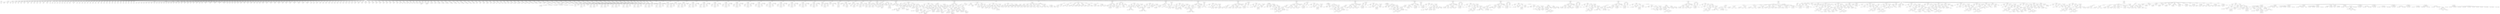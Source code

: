 digraph tree {
    "['1', 'FileAST']";
    "['11', 'Typedef']";
    "['111', 'size_t']";
    "['1111', 'int']";
    "['12', 'Typedef']";
    "['121', '__builtin_va_list']";
    "['1211', 'int']";
    "['13', 'Typedef']";
    "['131', '__gnuc_va_list']";
    "['1311', 'int']";
    "['14', 'Typedef']";
    "['141', 'va_list']";
    "['1411', 'int']";
    "['15', 'Typedef']";
    "['151', '__int8_t']";
    "['1511', 'int']";
    "['16', 'Typedef']";
    "['161', '__uint8_t']";
    "['1611', 'int']";
    "['17', 'Typedef']";
    "['171', '__int16_t']";
    "['1711', 'int']";
    "['18', 'Typedef']";
    "['181', '__uint16_t']";
    "['1811', 'int']";
    "['19', 'Typedef']";
    "['191', '__int_least16_t']";
    "['1911', 'int']";
    "['110', 'Typedef']";
    "['1101', '__uint_least16_t']";
    "['11011', 'int']";
    "['111', 'Typedef']";
    "['1111', '__int32_t']";
    "['11111', 'int']";
    "['112', 'Typedef']";
    "['1121', '__uint32_t']";
    "['11211', 'int']";
    "['113', 'Typedef']";
    "['1131', '__int64_t']";
    "['11311', 'int']";
    "['114', 'Typedef']";
    "['1141', '__uint64_t']";
    "['11411', 'int']";
    "['115', 'Typedef']";
    "['1151', '__int_least32_t']";
    "['11511', 'int']";
    "['116', 'Typedef']";
    "['1161', '__uint_least32_t']";
    "['11611', 'int']";
    "['117', 'Typedef']";
    "['1171', '__s8']";
    "['11711', 'int']";
    "['118', 'Typedef']";
    "['1181', '__u8']";
    "['11811', 'int']";
    "['119', 'Typedef']";
    "['1191', '__s16']";
    "['11911', 'int']";
    "['120', 'Typedef']";
    "['1201', '__u16']";
    "['12011', 'int']";
    "['121', 'Typedef']";
    "['1211', '__s32']";
    "['12111', 'int']";
    "['122', 'Typedef']";
    "['1221', '__u32']";
    "['12211', 'int']";
    "['123', 'Typedef']";
    "['1231', '__s64']";
    "['12311', 'int']";
    "['124', 'Typedef']";
    "['1241', '__u64']";
    "['12411', 'int']";
    "['125', 'Typedef']";
    "['1251', '_LOCK_T']";
    "['12511', 'int']";
    "['126', 'Typedef']";
    "['1261', '_LOCK_RECURSIVE_T']";
    "['12611', 'int']";
    "['127', 'Typedef']";
    "['1271', '_off_t']";
    "['12711', 'int']";
    "['128', 'Typedef']";
    "['1281', '__dev_t']";
    "['12811', 'int']";
    "['129', 'Typedef']";
    "['1291', '__uid_t']";
    "['12911', 'int']";
    "['130', 'Typedef']";
    "['1301', '__gid_t']";
    "['13011', 'int']";
    "['131', 'Typedef']";
    "['1311', '_off64_t']";
    "['13111', 'int']";
    "['132', 'Typedef']";
    "['1321', '_fpos_t']";
    "['13211', 'int']";
    "['133', 'Typedef']";
    "['1331', '_ssize_t']";
    "['13311', 'int']";
    "['134', 'Typedef']";
    "['1341', 'wint_t']";
    "['13411', 'int']";
    "['135', 'Typedef']";
    "['1351', '_mbstate_t']";
    "['13511', 'int']";
    "['136', 'Typedef']";
    "['1361', '_flock_t']";
    "['13611', 'int']";
    "['137', 'Typedef']";
    "['1371', '_iconv_t']";
    "['13711', 'int']";
    "['138', 'Typedef']";
    "['1381', '__ULong']";
    "['13811', 'int']";
    "['139', 'Typedef']";
    "['1391', '__FILE']";
    "['13911', 'int']";
    "['140', 'Typedef']";
    "['1401', 'ptrdiff_t']";
    "['14011', 'int']";
    "['141', 'Typedef']";
    "['1411', 'wchar_t']";
    "['14111', 'int']";
    "['142', 'Typedef']";
    "['1421', 'char16_t']";
    "['14211', 'int']";
    "['143', 'Typedef']";
    "['1431', 'char32_t']";
    "['14311', 'int']";
    "['144', 'Typedef']";
    "['1441', '__off_t']";
    "['14411', 'int']";
    "['145', 'Typedef']";
    "['1451', '__pid_t']";
    "['14511', 'int']";
    "['146', 'Typedef']";
    "['1461', '__loff_t']";
    "['14611', 'int']";
    "['147', 'Typedef']";
    "['1471', 'u_char']";
    "['14711', 'int']";
    "['148', 'Typedef']";
    "['1481', 'u_short']";
    "['14811', 'int']";
    "['149', 'Typedef']";
    "['1491', 'u_int']";
    "['14911', 'int']";
    "['150', 'Typedef']";
    "['1501', 'u_long']";
    "['15011', 'int']";
    "['151', 'Typedef']";
    "['1511', 'ushort']";
    "['15111', 'int']";
    "['152', 'Typedef']";
    "['1521', 'uint']";
    "['15211', 'int']";
    "['153', 'Typedef']";
    "['1531', 'clock_t']";
    "['15311', 'int']";
    "['154', 'Typedef']";
    "['1541', 'time_t']";
    "['15411', 'int']";
    "['155', 'Typedef']";
    "['1551', 'daddr_t']";
    "['15511', 'int']";
    "['156', 'Typedef']";
    "['1561', 'caddr_t']";
    "['15611', 'int']";
    "['157', 'Typedef']";
    "['1571', 'ino_t']";
    "['15711', 'int']";
    "['158', 'Typedef']";
    "['1581', 'off_t']";
    "['15811', 'int']";
    "['159', 'Typedef']";
    "['1591', 'dev_t']";
    "['15911', 'int']";
    "['160', 'Typedef']";
    "['1601', 'uid_t']";
    "['16011', 'int']";
    "['161', 'Typedef']";
    "['1611', 'gid_t']";
    "['16111', 'int']";
    "['162', 'Typedef']";
    "['1621', 'pid_t']";
    "['16211', 'int']";
    "['163', 'Typedef']";
    "['1631', 'key_t']";
    "['16311', 'int']";
    "['164', 'Typedef']";
    "['1641', 'ssize_t']";
    "['16411', 'int']";
    "['165', 'Typedef']";
    "['1651', 'mode_t']";
    "['16511', 'int']";
    "['166', 'Typedef']";
    "['1661', 'nlink_t']";
    "['16611', 'int']";
    "['167', 'Typedef']";
    "['1671', 'fd_mask']";
    "['16711', 'int']";
    "['168', 'Typedef']";
    "['1681', '_types_fd_set']";
    "['16811', 'int']";
    "['169', 'Typedef']";
    "['1691', 'clockid_t']";
    "['16911', 'int']";
    "['170', 'Typedef']";
    "['1701', 'timer_t']";
    "['17011', 'int']";
    "['171', 'Typedef']";
    "['1711', 'useconds_t']";
    "['17111', 'int']";
    "['172', 'Typedef']";
    "['1721', 'suseconds_t']";
    "['17211', 'int']";
    "['173', 'Typedef']";
    "['1731', 'FILE']";
    "['17311', 'int']";
    "['174', 'Typedef']";
    "['1741', 'fpos_t']";
    "['17411', 'int']";
    "['175', 'Typedef']";
    "['1751', 'cookie_read_function_t']";
    "['17511', 'int']";
    "['176', 'Typedef']";
    "['1761', 'cookie_write_function_t']";
    "['17611', 'int']";
    "['177', 'Typedef']";
    "['1771', 'cookie_seek_function_t']";
    "['17711', 'int']";
    "['178', 'Typedef']";
    "['1781', 'cookie_close_function_t']";
    "['17811', 'int']";
    "['179', 'Typedef']";
    "['1791', 'cookie_io_functions_t']";
    "['17911', 'int']";
    "['180', 'Typedef']";
    "['1801', 'div_t']";
    "['18011', 'int']";
    "['181', 'Typedef']";
    "['1811', 'ldiv_t']";
    "['18111', 'int']";
    "['182', 'Typedef']";
    "['1821', 'lldiv_t']";
    "['18211', 'int']";
    "['183', 'Typedef']";
    "['1831', 'sigset_t']";
    "['18311', 'int']";
    "['184', 'Typedef']";
    "['1841', '__sigset_t']";
    "['18411', 'int']";
    "['185', 'Typedef']";
    "['1851', '_sig_func_ptr']";
    "['18511', 'int']";
    "['186', 'Typedef']";
    "['1861', 'sig_atomic_t']";
    "['18611', 'int']";
    "['187', 'Typedef']";
    "['1871', '__tzrule_type']";
    "['18711', 'int']";
    "['188', 'Typedef']";
    "['1881', '__tzinfo_type']";
    "['18811', 'int']";
    "['189', 'Typedef']";
    "['1891', 'mbstate_t']";
    "['18911', 'int']";
    "['190', 'Typedef']";
    "['1901', 'sem_t']";
    "['19011', 'int']";
    "['191', 'Typedef']";
    "['1911', 'pthread_t']";
    "['19111', 'int']";
    "['192', 'Typedef']";
    "['1921', 'pthread_attr_t']";
    "['19211', 'int']";
    "['193', 'Typedef']";
    "['1931', 'pthread_mutex_t']";
    "['19311', 'int']";
    "['194', 'Typedef']";
    "['1941', 'pthread_mutexattr_t']";
    "['19411', 'int']";
    "['195', 'Typedef']";
    "['1951', 'pthread_cond_t']";
    "['19511', 'int']";
    "['196', 'Typedef']";
    "['1961', 'pthread_condattr_t']";
    "['19611', 'int']";
    "['197', 'Typedef']";
    "['1971', 'pthread_key_t']";
    "['19711', 'int']";
    "['198', 'Typedef']";
    "['1981', 'pthread_once_t']";
    "['19811', 'int']";
    "['199', 'Typedef']";
    "['1991', 'pthread_rwlock_t']";
    "['19911', 'int']";
    "['1100', 'Typedef']";
    "['11001', 'pthread_rwlockattr_t']";
    "['110011', 'int']";
    "['1101', 'Typedef']";
    "['11011', 'pthread_spinlock_t']";
    "['110111', 'int']";
    "['1102', 'Typedef']";
    "['11021', 'pthread_barrier_t']";
    "['110211', 'int']";
    "['1103', 'Typedef']";
    "['11031', 'pthread_barrierattr_t']";
    "['110311', 'int']";
    "['1104', 'Typedef']";
    "['11041', 'jmp_buf']";
    "['110411', 'int']";
    "['1105', 'Typedef']";
    "['11051', 'rlim_t']";
    "['110511', 'int']";
    "['1106', 'Typedef']";
    "['11061', 'sa_family_t']";
    "['110611', 'int']";
    "['1107', 'Typedef']";
    "['11071', 'sigjmp_buf']";
    "['110711', 'int']";
    "['1108', 'Typedef']";
    "['11081', 'stack_t']";
    "['110811', 'int']";
    "['1109', 'Typedef']";
    "['11091', 'siginfo_t']";
    "['110911', 'int']";
    "['1110', 'Typedef']";
    "['11101', 'z_stream']";
    "['111011', 'int']";
    "['1111', 'Typedef']";
    "['11111', 'int8_t']";
    "['111111', 'int']";
    "['1112', 'Typedef']";
    "['11121', 'uint8_t']";
    "['111211', 'int']";
    "['1113', 'Typedef']";
    "['11131', 'int16_t']";
    "['111311', 'int']";
    "['1114', 'Typedef']";
    "['11141', 'uint16_t']";
    "['111411', 'int']";
    "['1115', 'Typedef']";
    "['11151', 'int32_t']";
    "['111511', 'int']";
    "['1116', 'Typedef']";
    "['11161', 'uint32_t']";
    "['111611', 'int']";
    "['1117', 'Typedef']";
    "['11171', 'int64_t']";
    "['111711', 'int']";
    "['1118', 'Typedef']";
    "['11181', 'uint64_t']";
    "['111811', 'int']";
    "['1119', 'Typedef']";
    "['11191', 'int_least8_t']";
    "['111911', 'int']";
    "['1120', 'Typedef']";
    "['11201', 'uint_least8_t']";
    "['112011', 'int']";
    "['1121', 'Typedef']";
    "['11211', 'int_least16_t']";
    "['112111', 'int']";
    "['1122', 'Typedef']";
    "['11221', 'uint_least16_t']";
    "['112211', 'int']";
    "['1123', 'Typedef']";
    "['11231', 'int_least32_t']";
    "['112311', 'int']";
    "['1124', 'Typedef']";
    "['11241', 'uint_least32_t']";
    "['112411', 'int']";
    "['1125', 'Typedef']";
    "['11251', 'int_least64_t']";
    "['112511', 'int']";
    "['1126', 'Typedef']";
    "['11261', 'uint_least64_t']";
    "['112611', 'int']";
    "['1127', 'Typedef']";
    "['11271', 'int_fast8_t']";
    "['112711', 'int']";
    "['1128', 'Typedef']";
    "['11281', 'uint_fast8_t']";
    "['112811', 'int']";
    "['1129', 'Typedef']";
    "['11291', 'int_fast16_t']";
    "['112911', 'int']";
    "['1130', 'Typedef']";
    "['11301', 'uint_fast16_t']";
    "['113011', 'int']";
    "['1131', 'Typedef']";
    "['11311', 'int_fast32_t']";
    "['113111', 'int']";
    "['1132', 'Typedef']";
    "['11321', 'uint_fast32_t']";
    "['113211', 'int']";
    "['1133', 'Typedef']";
    "['11331', 'int_fast64_t']";
    "['113311', 'int']";
    "['1134', 'Typedef']";
    "['11341', 'uint_fast64_t']";
    "['113411', 'int']";
    "['1135', 'Typedef']";
    "['11351', 'intptr_t']";
    "['113511', 'int']";
    "['1136', 'Typedef']";
    "['11361', 'uintptr_t']";
    "['113611', 'int']";
    "['1137', 'Typedef']";
    "['11371', 'intmax_t']";
    "['113711', 'int']";
    "['1138', 'Typedef']";
    "['11381', 'uintmax_t']";
    "['113811', 'int']";
    "['1139', 'Typedef']";
    "['11391', 'bool']";
    "['113911', '_Bool']";
    "['1140', 'Typedef']";
    "['11401', 'PtrDecl']";
    "['114011', 'MirEGLNativeWindowType']";
    "['1140111', 'void']";
    "['1141', 'Typedef']";
    "['11411', 'PtrDecl']";
    "['114111', 'MirEGLNativeDisplayType']";
    "['1141111', 'void']";
    "['1142', 'Typedef']";
    "['11421', 'MirConnection']";
    "['114211', 'MirConnection']";
    "['1143', 'Typedef']";
    "['11431', 'MirSurface']";
    "['114311', 'MirSurface']";
    "['1144', 'Typedef']";
    "['11441', 'MirSurfaceSpec']";
    "['114411', 'MirSurfaceSpec']";
    "['1145', 'Typedef']";
    "['11451', 'MirScreencast']";
    "['114511', 'MirScreencast']";
    "['1146', 'Typedef']";
    "['11461', 'MirPromptSession']";
    "['114611', 'MirPromptSession']";
    "['1147', 'Typedef']";
    "['11471', 'MirBufferStream']";
    "['114711', 'MirBufferStream']";
    "['1148', 'Typedef']";
    "['11481', 'MirPersistentId']";
    "['114811', 'MirPersistentId']";
    "['1149', 'Typedef']";
    "['11491', 'MirBlob']";
    "['114911', 'MirBlob']";
    "['1150', 'Typedef']";
    "['11501', 'MirDisplayConfig']";
    "['115011', 'MirDisplayConfig']";
    "['1151', 'Typedef']";
    "['11511', 'xcb_connection_t']";
    "['115111', 'xcb_connection_t']";
    "['1152', 'Typedef']";
    "['11521', 'xcb_window_t']";
    "['115211', 'uint32_t']";
    "['1153', 'Typedef']";
    "['11531', 'xcb_visualid_t']";
    "['115311', 'uint32_t']";
    "['1154', 'Typedef']";
    "['11541', 'atomic_bool']";
    "['115411', '_Bool']";
    "['1155', 'Typedef']";
    "['11551', 'atomic_char']";
    "['115511', 'char']";
    "['1156', 'Typedef']";
    "['11561', 'atomic_schar']";
    "['115611', 'signed']";
    "['1157', 'Typedef']";
    "['11571', 'atomic_uchar']";
    "['115711', 'unsigned']";
    "['1158', 'Typedef']";
    "['11581', 'atomic_short']";
    "['115811', 'short']";
    "['1159', 'Typedef']";
    "['11591', 'atomic_ushort']";
    "['115911', 'unsigned']";
    "['1160', 'Typedef']";
    "['11601', 'atomic_int']";
    "['116011', 'int']";
    "['1161', 'Typedef']";
    "['11611', 'atomic_uint']";
    "['116111', 'unsigned']";
    "['1162', 'Typedef']";
    "['11621', 'atomic_long']";
    "['116211', 'long']";
    "['1163', 'Typedef']";
    "['11631', 'atomic_ulong']";
    "['116311', 'unsigned']";
    "['1164', 'Typedef']";
    "['11641', 'atomic_llong']";
    "['116411', 'long']";
    "['1165', 'Typedef']";
    "['11651', 'atomic_ullong']";
    "['116511', 'unsigned']";
    "['1166', 'Typedef']";
    "['11661', 'atomic_char16_t']";
    "['116611', 'uint_least16_t']";
    "['1167', 'Typedef']";
    "['11671', 'atomic_char32_t']";
    "['116711', 'uint_least32_t']";
    "['1168', 'Typedef']";
    "['11681', 'atomic_wchar_t']";
    "['116811', 'wchar_t']";
    "['1169', 'Typedef']";
    "['11691', 'atomic_int_least8_t']";
    "['116911', 'int_least8_t']";
    "['1170', 'Typedef']";
    "['11701', 'atomic_uint_least8_t']";
    "['117011', 'uint_least8_t']";
    "['1171', 'Typedef']";
    "['11711', 'atomic_int_least16_t']";
    "['117111', 'int_least16_t']";
    "['1172', 'Typedef']";
    "['11721', 'atomic_uint_least16_t']";
    "['117211', 'uint_least16_t']";
    "['1173', 'Typedef']";
    "['11731', 'atomic_int_least32_t']";
    "['117311', 'int_least32_t']";
    "['1174', 'Typedef']";
    "['11741', 'atomic_uint_least32_t']";
    "['117411', 'uint_least32_t']";
    "['1175', 'Typedef']";
    "['11751', 'atomic_int_least64_t']";
    "['117511', 'int_least64_t']";
    "['1176', 'Typedef']";
    "['11761', 'atomic_uint_least64_t']";
    "['117611', 'uint_least64_t']";
    "['1177', 'Typedef']";
    "['11771', 'atomic_int_fast8_t']";
    "['117711', 'int_fast8_t']";
    "['1178', 'Typedef']";
    "['11781', 'atomic_uint_fast8_t']";
    "['117811', 'uint_fast8_t']";
    "['1179', 'Typedef']";
    "['11791', 'atomic_int_fast16_t']";
    "['117911', 'int_fast16_t']";
    "['1180', 'Typedef']";
    "['11801', 'atomic_uint_fast16_t']";
    "['118011', 'uint_fast16_t']";
    "['1181', 'Typedef']";
    "['11811', 'atomic_int_fast32_t']";
    "['118111', 'int_fast32_t']";
    "['1182', 'Typedef']";
    "['11821', 'atomic_uint_fast32_t']";
    "['118211', 'uint_fast32_t']";
    "['1183', 'Typedef']";
    "['11831', 'atomic_int_fast64_t']";
    "['118311', 'int_fast64_t']";
    "['1184', 'Typedef']";
    "['11841', 'atomic_uint_fast64_t']";
    "['118411', 'uint_fast64_t']";
    "['1185', 'Typedef']";
    "['11851', 'atomic_intptr_t']";
    "['118511', 'intptr_t']";
    "['1186', 'Typedef']";
    "['11861', 'atomic_uintptr_t']";
    "['118611', 'uintptr_t']";
    "['1187', 'Typedef']";
    "['11871', 'atomic_size_t']";
    "['118711', 'size_t']";
    "['1188', 'Typedef']";
    "['11881', 'atomic_ptrdiff_t']";
    "['118811', 'ptrdiff_t']";
    "['1189', 'Typedef']";
    "['11891', 'atomic_intmax_t']";
    "['118911', 'intmax_t']";
    "['1190', 'Typedef']";
    "['11901', 'atomic_uintmax_t']";
    "['119011', 'uintmax_t']";
    "['1191', 'Typedef']";
    "['11911', 'atomic_flag']";
    "['119111', 'Struct']";
    "['1191111', 'Decl']";
    "['11911111', '_Value']";
    "['119111111', 'atomic_bool']";
    "['1192', 'Typedef']";
    "['11921', 'memory_order']";
    "['119211', 'Enum']";
    "['1192111', 'EnumeratorList']";
    "['11921111', 'memory_order_relaxed']";
    "['11921112', 'memory_order_consume']";
    "['11921113', 'memory_order_acquire']";
    "['11921114', 'memory_order_release']";
    "['11921115', 'memory_order_acq_rel']";
    "['11921116', 'memory_order_seq_cst']";
    "['1193', 'Decl']";
    "['11931', 'FuncDecl']";
    "['119311', 'ParamList']";
    "['1193111', 'Decl']";
    "['11931111', 'fd']";
    "['119311111', 'int']";
    "['119312', 'PtrDecl']";
    "['1193121', 'readfile']";
    "['11931211', 'char']";
    "['1194', 'Decl']";
    "['11941', 'FuncDecl']";
    "['119411', 'ParamList']";
    "['1194111', 'Decl']";
    "['11941111', 'PtrDecl']";
    "['119411111', 's']";
    "['1194111111', 'char']";
    "['1194112', 'Decl']";
    "['11941121', 'n']";
    "['119411211', 'int']";
    "['119412', 'PtrDecl']";
    "['1194121', 'find_section_start']";
    "['11941211', 'char']";
    "['1195', 'Decl']";
    "['11951', 'FuncDecl']";
    "['119511', 'ParamList']";
    "['1195111', 'Decl']";
    "['11951111', 'PtrDecl']";
    "['119511111', 's']";
    "['1195111111', 'char']";
    "['1195112', 'Decl']";
    "['11951121', 'PtrDecl']";
    "['119511211', 'arr']";
    "['1195112111', 'char']";
    "['1195113', 'Decl']";
    "['11951131', 'n']";
    "['119511311', 'int']";
    "['119512', 'parse_string']";
    "['1195121', 'int']";
    "['1196', 'Decl']";
    "['11961', 'FuncDecl']";
    "['119611', 'ParamList']";
    "['1196111', 'Decl']";
    "['11961111', 'PtrDecl']";
    "['119611111', 's']";
    "['1196111111', 'char']";
    "['1196112', 'Decl']";
    "['11961121', 'PtrDecl']";
    "['119611211', 'arr']";
    "['1196112111', 'uint8_t']";
    "['1196113', 'Decl']";
    "['11961131', 'n']";
    "['119611311', 'int']";
    "['119612', 'parse_uint8_t_array']";
    "['1196121', 'int']";
    "['1197', 'Decl']";
    "['11971', 'FuncDecl']";
    "['119711', 'ParamList']";
    "['1197111', 'Decl']";
    "['11971111', 'PtrDecl']";
    "['119711111', 's']";
    "['1197111111', 'char']";
    "['1197112', 'Decl']";
    "['11971121', 'PtrDecl']";
    "['119711211', 'arr']";
    "['1197112111', 'uint16_t']";
    "['1197113', 'Decl']";
    "['11971131', 'n']";
    "['119711311', 'int']";
    "['119712', 'parse_uint16_t_array']";
    "['1197121', 'int']";
    "['1198', 'Decl']";
    "['11981', 'FuncDecl']";
    "['119811', 'ParamList']";
    "['1198111', 'Decl']";
    "['11981111', 'PtrDecl']";
    "['119811111', 's']";
    "['1198111111', 'char']";
    "['1198112', 'Decl']";
    "['11981121', 'PtrDecl']";
    "['119811211', 'arr']";
    "['1198112111', 'uint32_t']";
    "['1198113', 'Decl']";
    "['11981131', 'n']";
    "['119811311', 'int']";
    "['119812', 'parse_uint32_t_array']";
    "['1198121', 'int']";
    "['1199', 'Decl']";
    "['11991', 'FuncDecl']";
    "['119911', 'ParamList']";
    "['1199111', 'Decl']";
    "['11991111', 'PtrDecl']";
    "['119911111', 's']";
    "['1199111111', 'char']";
    "['1199112', 'Decl']";
    "['11991121', 'PtrDecl']";
    "['119911211', 'arr']";
    "['1199112111', 'uint64_t']";
    "['1199113', 'Decl']";
    "['11991131', 'n']";
    "['119911311', 'int']";
    "['119912', 'parse_uint64_t_array']";
    "['1199121', 'int']";
    "['1200', 'Decl']";
    "['12001', 'FuncDecl']";
    "['120011', 'ParamList']";
    "['1200111', 'Decl']";
    "['12001111', 'PtrDecl']";
    "['120011111', 's']";
    "['1200111111', 'char']";
    "['1200112', 'Decl']";
    "['12001121', 'PtrDecl']";
    "['120011211', 'arr']";
    "['1200112111', 'int8_t']";
    "['1200113', 'Decl']";
    "['12001131', 'n']";
    "['120011311', 'int']";
    "['120012', 'parse_int8_t_array']";
    "['1200121', 'int']";
    "['1201', 'Decl']";
    "['12011', 'FuncDecl']";
    "['120111', 'ParamList']";
    "['1201111', 'Decl']";
    "['12011111', 'PtrDecl']";
    "['120111111', 's']";
    "['1201111111', 'char']";
    "['1201112', 'Decl']";
    "['12011121', 'PtrDecl']";
    "['120111211', 'arr']";
    "['1201112111', 'int16_t']";
    "['1201113', 'Decl']";
    "['12011131', 'n']";
    "['120111311', 'int']";
    "['120112', 'parse_int16_t_array']";
    "['1201121', 'int']";
    "['1202', 'Decl']";
    "['12021', 'FuncDecl']";
    "['120211', 'ParamList']";
    "['1202111', 'Decl']";
    "['12021111', 'PtrDecl']";
    "['120211111', 's']";
    "['1202111111', 'char']";
    "['1202112', 'Decl']";
    "['12021121', 'PtrDecl']";
    "['120211211', 'arr']";
    "['1202112111', 'int32_t']";
    "['1202113', 'Decl']";
    "['12021131', 'n']";
    "['120211311', 'int']";
    "['120212', 'parse_int32_t_array']";
    "['1202121', 'int']";
    "['1203', 'Decl']";
    "['12031', 'FuncDecl']";
    "['120311', 'ParamList']";
    "['1203111', 'Decl']";
    "['12031111', 'PtrDecl']";
    "['120311111', 's']";
    "['1203111111', 'char']";
    "['1203112', 'Decl']";
    "['12031121', 'PtrDecl']";
    "['120311211', 'arr']";
    "['1203112111', 'int64_t']";
    "['1203113', 'Decl']";
    "['12031131', 'n']";
    "['120311311', 'int']";
    "['120312', 'parse_int64_t_array']";
    "['1203121', 'int']";
    "['1204', 'Decl']";
    "['12041', 'FuncDecl']";
    "['120411', 'ParamList']";
    "['1204111', 'Decl']";
    "['12041111', 'PtrDecl']";
    "['120411111', 's']";
    "['1204111111', 'char']";
    "['1204112', 'Decl']";
    "['12041121', 'PtrDecl']";
    "['120411211', 'arr']";
    "['1204112111', 'float']";
    "['1204113', 'Decl']";
    "['12041131', 'n']";
    "['120411311', 'int']";
    "['120412', 'parse_float_array']";
    "['1204121', 'int']";
    "['1205', 'Decl']";
    "['12051', 'FuncDecl']";
    "['120511', 'ParamList']";
    "['1205111', 'Decl']";
    "['12051111', 'PtrDecl']";
    "['120511111', 's']";
    "['1205111111', 'char']";
    "['1205112', 'Decl']";
    "['12051121', 'PtrDecl']";
    "['120511211', 'arr']";
    "['1205112111', 'double']";
    "['1205113', 'Decl']";
    "['12051131', 'n']";
    "['120511311', 'int']";
    "['120512', 'parse_double_array']";
    "['1205121', 'int']";
    "['1206', 'Decl']";
    "['12061', 'FuncDecl']";
    "['120611', 'ParamList']";
    "['1206111', 'Decl']";
    "['12061111', 'fd']";
    "['120611111', 'int']";
    "['1206112', 'Decl']";
    "['12061121', 'PtrDecl']";
    "['120611211', 'arr']";
    "['1206112111', 'char']";
    "['1206113', 'Decl']";
    "['12061131', 'n']";
    "['120611311', 'int']";
    "['120612', 'write_string']";
    "['1206121', 'int']";
    "['1207', 'Decl']";
    "['12071', 'FuncDecl']";
    "['120711', 'ParamList']";
    "['1207111', 'Decl']";
    "['12071111', 'fd']";
    "['120711111', 'int']";
    "['1207112', 'Decl']";
    "['12071121', 'PtrDecl']";
    "['120711211', 'arr']";
    "['1207112111', 'uint8_t']";
    "['1207113', 'Decl']";
    "['12071131', 'n']";
    "['120711311', 'int']";
    "['120712', 'write_uint8_t_array']";
    "['1207121', 'int']";
    "['1208', 'Decl']";
    "['12081', 'FuncDecl']";
    "['120811', 'ParamList']";
    "['1208111', 'Decl']";
    "['12081111', 'fd']";
    "['120811111', 'int']";
    "['1208112', 'Decl']";
    "['12081121', 'PtrDecl']";
    "['120811211', 'arr']";
    "['1208112111', 'uint16_t']";
    "['1208113', 'Decl']";
    "['12081131', 'n']";
    "['120811311', 'int']";
    "['120812', 'write_uint16_t_array']";
    "['1208121', 'int']";
    "['1209', 'Decl']";
    "['12091', 'FuncDecl']";
    "['120911', 'ParamList']";
    "['1209111', 'Decl']";
    "['12091111', 'fd']";
    "['120911111', 'int']";
    "['1209112', 'Decl']";
    "['12091121', 'PtrDecl']";
    "['120911211', 'arr']";
    "['1209112111', 'uint32_t']";
    "['1209113', 'Decl']";
    "['12091131', 'n']";
    "['120911311', 'int']";
    "['120912', 'write_uint32_t_array']";
    "['1209121', 'int']";
    "['1210', 'Decl']";
    "['12101', 'FuncDecl']";
    "['121011', 'ParamList']";
    "['1210111', 'Decl']";
    "['12101111', 'fd']";
    "['121011111', 'int']";
    "['1210112', 'Decl']";
    "['12101121', 'PtrDecl']";
    "['121011211', 'arr']";
    "['1210112111', 'uint64_t']";
    "['1210113', 'Decl']";
    "['12101131', 'n']";
    "['121011311', 'int']";
    "['121012', 'write_uint64_t_array']";
    "['1210121', 'int']";
    "['1211', 'Decl']";
    "['12111', 'FuncDecl']";
    "['121111', 'ParamList']";
    "['1211111', 'Decl']";
    "['12111111', 'fd']";
    "['121111111', 'int']";
    "['1211112', 'Decl']";
    "['12111121', 'PtrDecl']";
    "['121111211', 'arr']";
    "['1211112111', 'int8_t']";
    "['1211113', 'Decl']";
    "['12111131', 'n']";
    "['121111311', 'int']";
    "['121112', 'write_int8_t_array']";
    "['1211121', 'int']";
    "['1212', 'Decl']";
    "['12121', 'FuncDecl']";
    "['121211', 'ParamList']";
    "['1212111', 'Decl']";
    "['12121111', 'fd']";
    "['121211111', 'int']";
    "['1212112', 'Decl']";
    "['12121121', 'PtrDecl']";
    "['121211211', 'arr']";
    "['1212112111', 'int16_t']";
    "['1212113', 'Decl']";
    "['12121131', 'n']";
    "['121211311', 'int']";
    "['121212', 'write_int16_t_array']";
    "['1212121', 'int']";
    "['1213', 'Decl']";
    "['12131', 'FuncDecl']";
    "['121311', 'ParamList']";
    "['1213111', 'Decl']";
    "['12131111', 'fd']";
    "['121311111', 'int']";
    "['1213112', 'Decl']";
    "['12131121', 'PtrDecl']";
    "['121311211', 'arr']";
    "['1213112111', 'int32_t']";
    "['1213113', 'Decl']";
    "['12131131', 'n']";
    "['121311311', 'int']";
    "['121312', 'write_int32_t_array']";
    "['1213121', 'int']";
    "['1214', 'Decl']";
    "['12141', 'FuncDecl']";
    "['121411', 'ParamList']";
    "['1214111', 'Decl']";
    "['12141111', 'fd']";
    "['121411111', 'int']";
    "['1214112', 'Decl']";
    "['12141121', 'PtrDecl']";
    "['121411211', 'arr']";
    "['1214112111', 'int64_t']";
    "['1214113', 'Decl']";
    "['12141131', 'n']";
    "['121411311', 'int']";
    "['121412', 'write_int64_t_array']";
    "['1214121', 'int']";
    "['1215', 'Decl']";
    "['12151', 'FuncDecl']";
    "['121511', 'ParamList']";
    "['1215111', 'Decl']";
    "['12151111', 'fd']";
    "['121511111', 'int']";
    "['1215112', 'Decl']";
    "['12151121', 'PtrDecl']";
    "['121511211', 'arr']";
    "['1215112111', 'float']";
    "['1215113', 'Decl']";
    "['12151131', 'n']";
    "['121511311', 'int']";
    "['121512', 'write_float_array']";
    "['1215121', 'int']";
    "['1216', 'Decl']";
    "['12161', 'FuncDecl']";
    "['121611', 'ParamList']";
    "['1216111', 'Decl']";
    "['12161111', 'fd']";
    "['121611111', 'int']";
    "['1216112', 'Decl']";
    "['12161121', 'PtrDecl']";
    "['121611211', 'arr']";
    "['1216112111', 'double']";
    "['1216113', 'Decl']";
    "['12161131', 'n']";
    "['121611311', 'int']";
    "['121612', 'write_double_array']";
    "['1216121', 'int']";
    "['1217', 'Decl']";
    "['12171', 'FuncDecl']";
    "['121711', 'ParamList']";
    "['1217111', 'Decl']";
    "['12171111', 'fd']";
    "['121711111', 'int']";
    "['121712', 'write_section_header']";
    "['1217121', 'int']";
    "['1218', 'Decl']";
    "['12181', 'FuncDecl']";
    "['121811', 'ParamList']";
    "['1218111', 'Decl']";
    "['12181111', 'PtrDecl']";
    "['121811111', 'vargs']";
    "['1218111111', 'void']";
    "['121812', 'run_benchmark']";
    "['1218121', 'void']";
    "['1219', 'Decl']";
    "['12191', 'FuncDecl']";
    "['121911', 'ParamList']";
    "['1219111', 'Decl']";
    "['12191111', 'fd']";
    "['121911111', 'int']";
    "['1219112', 'Decl']";
    "['12191121', 'PtrDecl']";
    "['121911211', 'vdata']";
    "['1219112111', 'void']";
    "['121912', 'input_to_data']";
    "['1219121', 'void']";
    "['1220', 'Decl']";
    "['12201', 'FuncDecl']";
    "['122011', 'ParamList']";
    "['1220111', 'Decl']";
    "['12201111', 'fd']";
    "['122011111', 'int']";
    "['1220112', 'Decl']";
    "['12201121', 'PtrDecl']";
    "['122011211', 'vdata']";
    "['1220112111', 'void']";
    "['122012', 'data_to_input']";
    "['1220121', 'void']";
    "['1221', 'Decl']";
    "['12211', 'FuncDecl']";
    "['122111', 'ParamList']";
    "['1221111', 'Decl']";
    "['12211111', 'fd']";
    "['122111111', 'int']";
    "['1221112', 'Decl']";
    "['12211121', 'PtrDecl']";
    "['122111211', 'vdata']";
    "['1221112111', 'void']";
    "['122112', 'output_to_data']";
    "['1221121', 'void']";
    "['1222', 'Decl']";
    "['12221', 'FuncDecl']";
    "['122211', 'ParamList']";
    "['1222111', 'Decl']";
    "['12221111', 'fd']";
    "['122211111', 'int']";
    "['1222112', 'Decl']";
    "['12221121', 'PtrDecl']";
    "['122211211', 'vdata']";
    "['1222112111', 'void']";
    "['122212', 'data_to_output']";
    "['1222121', 'void']";
    "['1223', 'Decl']";
    "['12231', 'FuncDecl']";
    "['122311', 'ParamList']";
    "['1223111', 'Decl']";
    "['12231111', 'PtrDecl']";
    "['122311111', 'vdata']";
    "['1223111111', 'void']";
    "['1223112', 'Decl']";
    "['12231121', 'PtrDecl']";
    "['122311211', 'vref']";
    "['1223112111', 'void']";
    "['122312', 'check_data']";
    "['1223121', 'int']";
    "['1224', 'Decl']";
    "['12241', 'INPUT_SIZE']";
    "['122411', 'int']";
    "['1225', 'Decl']";
    "['12251', 'Struct']";
    "['122511', 'Decl']";
    "['1225111', 'ArrayDecl']";
    "['12251111', 's']";
    "['122511111', 'uint64_t']";
    "['12251112', '<<']";
    "['122511121', 'FuncCall']";
    "['1225111211', 'UINT16_C']";
    "['1225111212', 'ExprList']";
    "['12251112121', '1']";
    "['122511122', '6']";
    "['122512', 'Decl']";
    "['1225121', 'i']";
    "['12251211', 'uint_fast16_t']";
    "['122513', 'Decl']";
    "['1225131', 'c']";
    "['12251311', 'uint_fast16_t']";
    "['1226', 'FuncDef']";
    "['12261', 'Decl']";
    "['122611', 'FuncDecl']";
    "['1226111', 'ParamList']";
    "['12261111', 'Decl']";
    "['122611111', 'PtrDecl']";
    "['1226111111', 'state']";
    "['12261111111', 'prng_rand_t']";
    "['1226112', 'prng_rand']";
    "['12261121', 'uint64_t']";
    "['12262', 'Compound']";
    "['122621', 'Decl']";
    "['1226211', 'i']";
    "['12262111', 'uint_fast16_t']";
    "['122622', 'Decl']";
    "['1226221', 'r']";
    "['12262211', 'uint_fast16_t']";
    "['122623', 'Decl']";
    "['1226231', 'new_rands']";
    "['12262311', 'uint_fast16_t']";
    "['1226232', '0']";
    "['122624', 'If']";
    "['1226241', '!']";
    "['12262411', 'StructRef']";
    "['122624111', 'state']";
    "['122624112', 'c']";
    "['1226242', 'Compound']";
    "['12262421', '+=']";
    "['122624211', 'new_rands']";
    "['122624212', '+']";
    "['1226242121', '-']";
    "['12262421211', '*']";
    "['122624212111', 'FuncCall']";
    "['1226242121111', 'UINT16_C']";
    "['1226242121112', 'ExprList']";
    "['12262421211121', '55']";
    "['122624212112', '10']";
    "['12262421212', 'FuncCall']";
    "['122624212121', 'UINT16_C']";
    "['122624212122', 'ExprList']";
    "['1226242121221', '55']";
    "['1226242122', '1']";
    "['12262422', '=']";
    "['122624221', 'StructRef']";
    "['1226242211', 'state']";
    "['1226242212', 'c']";
    "['122624222', '-']";
    "['1226242221', 'FuncCall']";
    "['12262422211', 'UINT16_C']";
    "['12262422212', 'ExprList']";
    "['122624222121', '55']";
    "['1226242222', '1']";
    "['1226243', 'Compound']";
    "['12262431', '=']";
    "['122624311', 'new_rands']";
    "['122624312', '1']";
    "['12262432', '--']";
    "['122624321', 'StructRef']";
    "['1226243211', 'state']";
    "['1226243212', 'c']";
    "['122625', 'For']";
    "['1226251', '=']";
    "['12262511', 'r']";
    "['12262512', '0']";
    "['1226252', '<']";
    "['12262521', 'r']";
    "['12262522', 'new_rands']";
    "['1226253', '++']";
    "['12262531', 'r']";
    "['1226254', 'Compound']";
    "['12262541', '=']";
    "['122625411', 'i']";
    "['122625412', 'StructRef']";
    "['1226254121', 'state']";
    "['1226254122', 'i']";
    "['12262542', '=']";
    "['122625421', 'ArrayRef']";
    "['1226254211', 'StructRef']";
    "['12262542111', 'state']";
    "['12262542112', 's']";
    "['1226254212', '&']";
    "['12262542121', 'i']";
    "['12262542122', '-']";
    "['122625421221', '<<']";
    "['1226254212211', 'FuncCall']";
    "['12262542122111', 'UINT16_C']";
    "['12262542122112', 'ExprList']";
    "['122625421221121', '1']";
    "['1226254212212', '6']";
    "['122625421222', '1']";
    "['122625422', '+']";
    "['1226254221', 'ArrayRef']";
    "['12262542211', 'StructRef']";
    "['122625422111', 'state']";
    "['122625422112', 's']";
    "['12262542212', '&']";
    "['122625422121', '-']";
    "['1226254221211', '+']";
    "['12262542212111', 'i']";
    "['12262542212112', '<<']";
    "['122625422121121', 'FuncCall']";
    "['1226254221211211', 'UINT16_C']";
    "['1226254221211212', 'ExprList']";
    "['12262542212112121', '1']";
    "['122625422121122', '6']";
    "['1226254221212', 'FuncCall']";
    "['12262542212121', 'UINT16_C']";
    "['12262542212122', 'ExprList']";
    "['122625422121221', '24']";
    "['122625422122', '-']";
    "['1226254221221', '<<']";
    "['12262542212211', 'FuncCall']";
    "['122625422122111', 'UINT16_C']";
    "['122625422122112', 'ExprList']";
    "['1226254221221121', '1']";
    "['12262542212212', '6']";
    "['1226254221222', '1']";
    "['1226254222', 'ArrayRef']";
    "['12262542221', 'StructRef']";
    "['122625422211', 'state']";
    "['122625422212', 's']";
    "['12262542222', '&']";
    "['122625422221', '-']";
    "['1226254222211', '+']";
    "['12262542222111', 'i']";
    "['12262542222112', '<<']";
    "['122625422221121', 'FuncCall']";
    "['1226254222211211', 'UINT16_C']";
    "['1226254222211212', 'ExprList']";
    "['12262542222112121', '1']";
    "['122625422221122', '6']";
    "['1226254222212', 'FuncCall']";
    "['12262542222121', 'UINT16_C']";
    "['12262542222122', 'ExprList']";
    "['122625422221221', '55']";
    "['122625422222', '-']";
    "['1226254222221', '<<']";
    "['12262542222211', 'FuncCall']";
    "['122625422222111', 'UINT16_C']";
    "['122625422222112', 'ExprList']";
    "['1226254222221121', '1']";
    "['12262542222212', '6']";
    "['1226254222222', '1']";
    "['12262543', '++']";
    "['122625431', 'StructRef']";
    "['1226254311', 'state']";
    "['1226254312', 'i']";
    "['122626', 'Return']";
    "['1226261', 'ArrayRef']";
    "['12262611', 'StructRef']";
    "['122626111', 'state']";
    "['122626112', 's']";
    "['12262612', '&']";
    "['122626121', 'i']";
    "['122626122', '-']";
    "['1226261221', '<<']";
    "['12262612211', 'FuncCall']";
    "['122626122111', 'UINT16_C']";
    "['122626122112', 'ExprList']";
    "['1226261221121', '1']";
    "['12262612212', '6']";
    "['1226261222', '1']";
    "['1227', 'FuncDef']";
    "['12271', 'Decl']";
    "['122711', 'FuncDecl']";
    "['1227111', 'ParamList']";
    "['12271111', 'Decl']";
    "['122711111', 'seed']";
    "['1227111111', 'uint64_t']";
    "['12271112', 'Decl']";
    "['122711121', 'PtrDecl']";
    "['1227111211', 'state']";
    "['12271112111', 'prng_rand_t']";
    "['1227112', 'prng_srand']";
    "['12271121', 'void']";
    "['12272', 'Compound']";
    "['122721', 'Decl']";
    "['1227211', 'i']";
    "['12272111', 'uint_fast16_t']";
    "['122722', '=']";
    "['1227221', 'StructRef']";
    "['12272211', 'state']";
    "['12272212', 'c']";
    "['1227222', 'FuncCall']";
    "['12272221', 'UINT16_C']";
    "['12272222', 'ExprList']";
    "['122722221', '55']";
    "['122723', '=']";
    "['1227231', 'StructRef']";
    "['12272311', 'state']";
    "['12272312', 'i']";
    "['1227232', '0']";
    "['122724', '=']";
    "['1227241', 'ArrayRef']";
    "['12272411', 'StructRef']";
    "['122724111', 'state']";
    "['122724112', 's']";
    "['12272412', '0']";
    "['1227242', 'seed']";
    "['122725', 'For']";
    "['1227251', '=']";
    "['12272511', 'i']";
    "['12272512', '1']";
    "['1227252', '<']";
    "['12272521', 'i']";
    "['12272522', '<<']";
    "['122725221', 'FuncCall']";
    "['1227252211', 'UINT16_C']";
    "['1227252212', 'ExprList']";
    "['12272522121', '1']";
    "['122725222', '6']";
    "['1227253', '++']";
    "['12272531', 'i']";
    "['1227254', 'Compound']";
    "['12272541', '=']";
    "['122725411', 'ArrayRef']";
    "['1227254111', 'StructRef']";
    "['12272541111', 'state']";
    "['12272541112', 's']";
    "['1227254112', 'i']";
    "['122725412', '+']";
    "['1227254121', '*']";
    "['12272541211', 'i']";
    "['12272541212', 'FuncCall']";
    "['122725412121', 'UINT64_C']";
    "['122725412122', 'ExprList']";
    "['1227254121221', '2147483647']";
    "['1227254122', 'seed']";
    "['122726', 'For']";
    "['1227261', '=']";
    "['12272611', 'i']";
    "['12272612', '0']";
    "['1227262', '<']";
    "['12272621', 'i']";
    "['12272622', '10000']";
    "['1227263', '++']";
    "['12272631', 'i']";
    "['1227264', 'Compound']";
    "['12272641', 'FuncCall']";
    "['122726411', 'prng_rand']";
    "['122726412', 'ExprList']";
    "['1227264121', 'state']";
    "['1228', 'Decl']";
    "['12281', 'FuncDecl']";
    "['122811', 'ParamList']";
    "['1228111', 'Decl']";
    "['12281111', 'ArrayDecl']";
    "['122811111', 'weights1']";
    "['1228111111', 'double']";
    "['122811112', '*']";
    "['1228111121', '13']";
    "['1228111122', '64']";
    "['1228112', 'Decl']";
    "['12281121', 'ArrayDecl']";
    "['122811211', 'weights2']";
    "['1228112111', 'double']";
    "['122811212', '*']";
    "['1228112121', '64']";
    "['1228112122', '64']";
    "['1228113', 'Decl']";
    "['12281131', 'ArrayDecl']";
    "['122811311', 'weights3']";
    "['1228113111', 'double']";
    "['122811312', '*']";
    "['1228113121', '64']";
    "['1228113122', '3']";
    "['1228114', 'Decl']";
    "['12281141', 'ArrayDecl']";
    "['122811411', 'biases1']";
    "['1228114111', 'double']";
    "['122811412', '64']";
    "['1228115', 'Decl']";
    "['12281151', 'ArrayDecl']";
    "['122811511', 'biases2']";
    "['1228115111', 'double']";
    "['122811512', '64']";
    "['1228116', 'Decl']";
    "['12281161', 'ArrayDecl']";
    "['122811611', 'biases3']";
    "['1228116111', 'double']";
    "['122811612', '3']";
    "['1228117', 'Decl']";
    "['12281171', 'ArrayDecl']";
    "['122811711', 'training_data']";
    "['1228117111', 'double']";
    "['122811712', '*']";
    "['1228117121', '163']";
    "['1228117122', '13']";
    "['1228118', 'Decl']";
    "['12281181', 'ArrayDecl']";
    "['122811811', 'training_targets']";
    "['1228118111', 'double']";
    "['122811812', '*']";
    "['1228118121', '163']";
    "['1228118122', '3']";
    "['122812', 'backprop']";
    "['1228121', 'void']";
    "['1229', 'Decl']";
    "['12291', 'Struct']";
    "['122911', 'Decl']";
    "['1229111', 'ArrayDecl']";
    "['12291111', 'weights1']";
    "['122911111', 'double']";
    "['12291112', '*']";
    "['122911121', '13']";
    "['122911122', '64']";
    "['122912', 'Decl']";
    "['1229121', 'ArrayDecl']";
    "['12291211', 'weights2']";
    "['122912111', 'double']";
    "['12291212', '*']";
    "['122912121', '64']";
    "['122912122', '64']";
    "['122913', 'Decl']";
    "['1229131', 'ArrayDecl']";
    "['12291311', 'weights3']";
    "['122913111', 'double']";
    "['12291312', '*']";
    "['122913121', '64']";
    "['122913122', '3']";
    "['122914', 'Decl']";
    "['1229141', 'ArrayDecl']";
    "['12291411', 'biases1']";
    "['122914111', 'double']";
    "['12291412', '64']";
    "['122915', 'Decl']";
    "['1229151', 'ArrayDecl']";
    "['12291511', 'biases2']";
    "['122915111', 'double']";
    "['12291512', '64']";
    "['122916', 'Decl']";
    "['1229161', 'ArrayDecl']";
    "['12291611', 'biases3']";
    "['122916111', 'double']";
    "['12291612', '3']";
    "['122917', 'Decl']";
    "['1229171', 'ArrayDecl']";
    "['12291711', 'training_data']";
    "['122917111', 'double']";
    "['12291712', '*']";
    "['122917121', '163']";
    "['122917122', '13']";
    "['122918', 'Decl']";
    "['1229181', 'ArrayDecl']";
    "['12291811', 'training_targets']";
    "['122918111', 'double']";
    "['12291812', '*']";
    "['122918121', '163']";
    "['122918122', '3']";
    "['1230', 'FuncDef']";
    "['12301', 'Decl']";
    "['123011', 'FuncDecl']";
    "['1230111', 'ParamList']";
    "['12301111', 'Decl']";
    "['123011111', 'ArrayDecl']";
    "['1230111111', 'net_outputs']";
    "['12301111111', 'double']";
    "['1230111112', '3']";
    "['12301112', 'Decl']";
    "['123011121', 'ArrayDecl']";
    "['1230111211', 'activations']";
    "['12301112111', 'double']";
    "['1230111212', '3']";
    "['1230112', 'soft_max']";
    "['12301121', 'void']";
    "['12302', 'Compound']";
    "['123021', 'Decl']";
    "['1230211', 'i']";
    "['12302111', 'int']";
    "['123022', 'Decl']";
    "['1230221', 'sum']";
    "['12302211', 'double']";
    "['123023', '=']";
    "['1230231', 'sum']";
    "['1230232', 'Cast']";
    "['12302321', 'Typename']";
    "['123023211', None]";
    "['1230232111', 'double']";
    "['12302322', '0.0']";
    "['123024', 'For']";
    "['1230241', '=']";
    "['12302411', 'i']";
    "['12302412', '0']";
    "['1230242', '<']";
    "['12302421', 'i']";
    "['12302422', '3']";
    "['1230243', '++']";
    "['12302431', 'i']";
    "['1230244', 'Compound']";
    "['12302441', '+=']";
    "['123024411', 'sum']";
    "['123024412', 'FuncCall']";
    "['1230244121', 'exp']";
    "['1230244122', 'ExprList']";
    "['12302441221', '-']";
    "['123024412211', 'ArrayRef']";
    "['1230244122111', 'activations']";
    "['1230244122112', 'i']";
    "['123025', 'For']";
    "['1230251', '=']";
    "['12302511', 'i']";
    "['12302512', '0']";
    "['1230252', '<']";
    "['12302521', 'i']";
    "['12302522', '3']";
    "['1230253', '++']";
    "['12302531', 'i']";
    "['1230254', 'Compound']";
    "['12302541', '=']";
    "['123025411', 'ArrayRef']";
    "['1230254111', 'net_outputs']";
    "['1230254112', 'i']";
    "['123025412', '/']";
    "['1230254121', 'FuncCall']";
    "['12302541211', 'exp']";
    "['12302541212', 'ExprList']";
    "['123025412121', '-']";
    "['1230254121211', 'ArrayRef']";
    "['12302541212111', 'activations']";
    "['12302541212112', 'i']";
    "['1230254122', 'sum']";
    "['1231', 'FuncDef']";
    "['12311', 'Decl']";
    "['123111', 'FuncDecl']";
    "['1231111', 'ParamList']";
    "['12311111', 'Decl']";
    "['123111111', 'ArrayDecl']";
    "['1231111111', 'activations']";
    "['12311111111', 'double']";
    "['1231111112', '64']";
    "['12311112', 'Decl']";
    "['123111121', 'ArrayDecl']";
    "['1231111211', 'dactivations']";
    "['12311112111', 'double']";
    "['1231111212', '64']";
    "['12311113', 'Decl']";
    "['123111131', 'size']";
    "['1231111311', 'int']";
    "['1231112', 'RELU']";
    "['12311121', 'void']";
    "['12312', 'Compound']";
    "['123121', 'Decl']";
    "['1231211', 'i']";
    "['12312111', 'int']";
    "['123122', 'For']";
    "['1231221', '=']";
    "['12312211', 'i']";
    "['12312212', '0']";
    "['1231222', '<']";
    "['12312221', 'i']";
    "['12312222', 'size']";
    "['1231223', '++']";
    "['12312231', 'i']";
    "['1231224', 'Compound']";
    "['12312241', '=']";
    "['123122411', 'ArrayRef']";
    "['1231224111', 'dactivations']";
    "['1231224112', 'i']";
    "['123122412', '*']";
    "['1231224121', 'ArrayRef']";
    "['12312241211', 'activations']";
    "['12312241212', 'i']";
    "['1231224122', '-']";
    "['12312241221', '1.0']";
    "['12312241222', 'ArrayRef']";
    "['123122412221', 'activations']";
    "['123122412222', 'i']";
    "['12312242', '=']";
    "['123122421', 'ArrayRef']";
    "['1231224211', 'activations']";
    "['1231224212', 'i']";
    "['123122422', '/']";
    "['1231224221', '1.0']";
    "['1231224222', '+']";
    "['12312242221', '1.0']";
    "['12312242222', 'FuncCall']";
    "['123122422221', 'exp']";
    "['123122422222', 'ExprList']";
    "['1231224222221', '-']";
    "['12312242222211', 'ArrayRef']";
    "['123122422222111', 'activations']";
    "['123122422222112', 'i']";
    "['1232', 'FuncDef']";
    "['12321', 'Decl']";
    "['123211', 'FuncDecl']";
    "['1232111', 'ParamList']";
    "['12321111', 'Decl']";
    "['123211111', 'ArrayDecl']";
    "['1232111111', 'biases']";
    "['12321111111', 'double']";
    "['1232111112', '64']";
    "['12321112', 'Decl']";
    "['123211121', 'ArrayDecl']";
    "['1232111211', 'activations']";
    "['12321112111', 'double']";
    "['1232111212', '64']";
    "['12321113', 'Decl']";
    "['123211131', 'size']";
    "['1232111311', 'int']";
    "['1232112', 'add_bias_to_activations']";
    "['12321121', 'void']";
    "['12322', 'Compound']";
    "['123221', 'Decl']";
    "['1232211', 'i']";
    "['12322111', 'int']";
    "['123222', 'For']";
    "['1232221', '=']";
    "['12322211', 'i']";
    "['12322212', '0']";
    "['1232222', '<']";
    "['12322221', 'i']";
    "['12322222', 'size']";
    "['1232223', '++']";
    "['12322231', 'i']";
    "['1232224', 'Compound']";
    "['12322241', '=']";
    "['123222411', 'ArrayRef']";
    "['1232224111', 'activations']";
    "['1232224112', 'i']";
    "['123222412', '+']";
    "['1232224121', 'ArrayRef']";
    "['12322241211', 'activations']";
    "['12322241212', 'i']";
    "['1232224122', 'ArrayRef']";
    "['12322241221', 'biases']";
    "['12322241222', 'i']";
    "['1233', 'FuncDef']";
    "['12331', 'Decl']";
    "['123311', 'FuncDecl']";
    "['1233111', 'ParamList']";
    "['12331111', 'Decl']";
    "['123311111', 'ArrayDecl']";
    "['1233111111', 'biases']";
    "['12331111111', 'double']";
    "['1233111112', '64']";
    "['12331112', 'Decl']";
    "['123311121', 'ArrayDecl']";
    "['1233111211', 'weights']";
    "['12331112111', 'double']";
    "['1233111212', '*']";
    "['12331112121', '13']";
    "['12331112122', '64']";
    "['12331113', 'Decl']";
    "['123311131', 'ArrayDecl']";
    "['1233111311', 'activations']";
    "['12331113111', 'double']";
    "['1233111312', '64']";
    "['12331114', 'Decl']";
    "['123311141', 'ArrayDecl']";
    "['1233111411', 'input_sample']";
    "['12331114111', 'double']";
    "['1233111412', '13']";
    "['1233112', 'matrix_vector_product_with_bias_input_layer']";
    "['12331121', 'void']";
    "['12332', 'Compound']";
    "['123321', 'Decl']";
    "['1233211', 'i']";
    "['12332111', 'int']";
    "['123322', 'Decl']";
    "['1233221', 'j']";
    "['12332211', 'int']";
    "['123323', 'For']";
    "['1233231', '=']";
    "['12332311', 'j']";
    "['12332312', '0']";
    "['1233232', '<']";
    "['12332321', 'j']";
    "['12332322', '64']";
    "['1233233', '++']";
    "['12332331', 'j']";
    "['1233234', 'Compound']";
    "['12332341', '=']";
    "['123323411', 'ArrayRef']";
    "['1233234111', 'activations']";
    "['1233234112', 'j']";
    "['123323412', 'Cast']";
    "['1233234121', 'Typename']";
    "['12332341211', None]";
    "['123323412111', 'double']";
    "['1233234122', '0.0']";
    "['12332342', 'For']";
    "['123323421', '=']";
    "['1233234211', 'i']";
    "['1233234212', '0']";
    "['123323422', '<']";
    "['1233234221', 'i']";
    "['1233234222', '13']";
    "['123323423', '++']";
    "['1233234231', 'i']";
    "['123323424', 'Compound']";
    "['1233234241', '+=']";
    "['12332342411', 'ArrayRef']";
    "['123323424111', 'activations']";
    "['123323424112', 'j']";
    "['12332342412', '*']";
    "['123323424121', 'ArrayRef']";
    "['1233234241211', 'weights']";
    "['1233234241212', '+']";
    "['12332342412121', '*']";
    "['123323424121211', 'j']";
    "['123323424121212', '13']";
    "['12332342412122', 'i']";
    "['123323424122', 'ArrayRef']";
    "['1233234241221', 'input_sample']";
    "['1233234241222', 'i']";
    "['123324', 'FuncCall']";
    "['1233241', 'add_bias_to_activations']";
    "['1233242', 'ExprList']";
    "['12332421', 'biases']";
    "['12332422', 'activations']";
    "['12332423', '64']";
    "['1234', 'FuncDef']";
    "['12341', 'Decl']";
    "['123411', 'FuncDecl']";
    "['1234111', 'ParamList']";
    "['12341111', 'Decl']";
    "['123411111', 'ArrayDecl']";
    "['1234111111', 'biases']";
    "['12341111111', 'double']";
    "['1234111112', '64']";
    "['12341112', 'Decl']";
    "['123411121', 'ArrayDecl']";
    "['1234111211', 'weights']";
    "['12341112111', 'double']";
    "['1234111212', '*']";
    "['12341112121', '64']";
    "['12341112122', '64']";
    "['12341113', 'Decl']";
    "['123411131', 'ArrayDecl']";
    "['1234111311', 'activations']";
    "['12341113111', 'double']";
    "['1234111312', '64']";
    "['12341114', 'Decl']";
    "['123411141', 'ArrayDecl']";
    "['1234111411', 'input_activations']";
    "['12341114111', 'double']";
    "['1234111412', '64']";
    "['1234112', 'matrix_vector_product_with_bias_second_layer']";
    "['12341121', 'void']";
    "['12342', 'Compound']";
    "['123421', 'Decl']";
    "['1234211', 'i']";
    "['12342111', 'int']";
    "['123422', 'Decl']";
    "['1234221', 'j']";
    "['12342211', 'int']";
    "['123423', 'For']";
    "['1234231', '=']";
    "['12342311', 'i']";
    "['12342312', '0']";
    "['1234232', '<']";
    "['12342321', 'i']";
    "['12342322', '64']";
    "['1234233', '++']";
    "['12342331', 'i']";
    "['1234234', 'Compound']";
    "['12342341', '=']";
    "['123423411', 'ArrayRef']";
    "['1234234111', 'activations']";
    "['1234234112', 'i']";
    "['123423412', 'Cast']";
    "['1234234121', 'Typename']";
    "['12342341211', None]";
    "['123423412111', 'double']";
    "['1234234122', '0.0']";
    "['12342342', 'For']";
    "['123423421', '=']";
    "['1234234211', 'j']";
    "['1234234212', '0']";
    "['123423422', '<']";
    "['1234234221', 'j']";
    "['1234234222', '64']";
    "['123423423', '++']";
    "['1234234231', 'j']";
    "['123423424', 'Compound']";
    "['1234234241', '+=']";
    "['12342342411', 'ArrayRef']";
    "['123423424111', 'activations']";
    "['123423424112', 'i']";
    "['12342342412', '*']";
    "['123423424121', 'ArrayRef']";
    "['1234234241211', 'weights']";
    "['1234234241212', '+']";
    "['12342342412121', '*']";
    "['123423424121211', 'i']";
    "['123423424121212', '64']";
    "['12342342412122', 'j']";
    "['123423424122', 'ArrayRef']";
    "['1234234241221', 'input_activations']";
    "['1234234241222', 'j']";
    "['123424', 'FuncCall']";
    "['1234241', 'add_bias_to_activations']";
    "['1234242', 'ExprList']";
    "['12342421', 'biases']";
    "['12342422', 'activations']";
    "['12342423', '64']";
    "['1235', 'FuncDef']";
    "['12351', 'Decl']";
    "['123511', 'FuncDecl']";
    "['1235111', 'ParamList']";
    "['12351111', 'Decl']";
    "['123511111', 'ArrayDecl']";
    "['1235111111', 'biases']";
    "['12351111111', 'double']";
    "['1235111112', '3']";
    "['12351112', 'Decl']";
    "['123511121', 'ArrayDecl']";
    "['1235111211', 'weights']";
    "['12351112111', 'double']";
    "['1235111212', '*']";
    "['12351112121', '64']";
    "['12351112122', '3']";
    "['12351113', 'Decl']";
    "['123511131', 'ArrayDecl']";
    "['1235111311', 'activations']";
    "['12351113111', 'double']";
    "['1235111312', '3']";
    "['12351114', 'Decl']";
    "['123511141', 'ArrayDecl']";
    "['1235111411', 'input_activations']";
    "['12351114111', 'double']";
    "['1235111412', '64']";
    "['1235112', 'matrix_vector_product_with_bias_output_layer']";
    "['12351121', 'void']";
    "['12352', 'Compound']";
    "['123521', 'Decl']";
    "['1235211', 'i']";
    "['12352111', 'int']";
    "['123522', 'Decl']";
    "['1235221', 'j']";
    "['12352211', 'int']";
    "['123523', 'For']";
    "['1235231', '=']";
    "['12352311', 'j']";
    "['12352312', '0']";
    "['1235232', '<']";
    "['12352321', 'j']";
    "['12352322', '3']";
    "['1235233', '++']";
    "['12352331', 'j']";
    "['1235234', 'Compound']";
    "['12352341', '=']";
    "['123523411', 'ArrayRef']";
    "['1235234111', 'activations']";
    "['1235234112', 'j']";
    "['123523412', 'Cast']";
    "['1235234121', 'Typename']";
    "['12352341211', None]";
    "['123523412111', 'double']";
    "['1235234122', '0.0']";
    "['12352342', 'For']";
    "['123523421', '=']";
    "['1235234211', 'i']";
    "['1235234212', '0']";
    "['123523422', '<']";
    "['1235234221', 'i']";
    "['1235234222', '64']";
    "['123523423', '++']";
    "['1235234231', 'i']";
    "['123523424', 'Compound']";
    "['1235234241', '+=']";
    "['12352342411', 'ArrayRef']";
    "['123523424111', 'activations']";
    "['123523424112', 'j']";
    "['12352342412', '*']";
    "['123523424121', 'ArrayRef']";
    "['1235234241211', 'weights']";
    "['1235234241212', '+']";
    "['12352342412121', '*']";
    "['123523424121211', 'j']";
    "['123523424121212', '64']";
    "['12352342412122', 'i']";
    "['123523424122', 'ArrayRef']";
    "['1235234241221', 'input_activations']";
    "['1235234241222', 'i']";
    "['123524', 'FuncCall']";
    "['1235241', 'add_bias_to_activations']";
    "['1235242', 'ExprList']";
    "['12352421', 'biases']";
    "['12352422', 'activations']";
    "['12352423', '3']";
    "['1236', 'FuncDef']";
    "['12361', 'Decl']";
    "['123611', 'FuncDecl']";
    "['1236111', 'ParamList']";
    "['12361111', 'Decl']";
    "['123611111', 'ArrayDecl']";
    "['1236111111', 'net_outputs']";
    "['12361111111', 'double']";
    "['1236111112', '3']";
    "['12361112', 'Decl']";
    "['123611121', 'ArrayDecl']";
    "['1236111211', 'solutions']";
    "['12361112111', 'double']";
    "['1236111212', '3']";
    "['12361113', 'Decl']";
    "['123611131', 'ArrayDecl']";
    "['1236111311', 'output_difference']";
    "['12361113111', 'double']";
    "['1236111312', '3']";
    "['12361114', 'Decl']";
    "['123611141', 'ArrayDecl']";
    "['1236111411', 'dactivations']";
    "['12361114111', 'double']";
    "['1236111412', '3']";
    "['1236112', 'take_difference']";
    "['12361121', 'void']";
    "['12362', 'Compound']";
    "['123621', 'Decl']";
    "['1236211', 'i']";
    "['12362111', 'int']";
    "['123622', 'For']";
    "['1236221', '=']";
    "['12362211', 'i']";
    "['12362212', '0']";
    "['1236222', '<']";
    "['12362221', 'i']";
    "['12362222', '3']";
    "['1236223', '++']";
    "['12362231', 'i']";
    "['1236224', 'Compound']";
    "['12362241', '=']";
    "['123622411', 'ArrayRef']";
    "['1236224111', 'output_difference']";
    "['1236224112', 'i']";
    "['123622412', '*']";
    "['1236224121', '*']";
    "['12362241211', '-']";
    "['123622412111', 'ArrayRef']";
    "['1236224121111', 'net_outputs']";
    "['1236224121112', 'i']";
    "['123622412112', 'ArrayRef']";
    "['1236224121121', 'solutions']";
    "['1236224121122', 'i']";
    "['12362241212', '-']";
    "['123622412121', '1.0']";
    "['1236224122', 'ArrayRef']";
    "['12362241221', 'dactivations']";
    "['12362241222', 'i']";
    "['1237', 'FuncDef']";
    "['12371', 'Decl']";
    "['123711', 'FuncDecl']";
    "['1237111', 'ParamList']";
    "['12371111', 'Decl']";
    "['123711111', 'ArrayDecl']";
    "['1237111111', 'delta_weights3']";
    "['12371111111', 'double']";
    "['1237111112', '*']";
    "['12371111121', '64']";
    "['12371111122', '3']";
    "['12371112', 'Decl']";
    "['123711121', 'ArrayDecl']";
    "['1237111211', 'output_difference']";
    "['12371112111', 'double']";
    "['1237111212', '3']";
    "['12371113', 'Decl']";
    "['123711131', 'ArrayDecl']";
    "['1237111311', 'last_activations']";
    "['12371113111', 'double']";
    "['1237111312', '64']";
    "['1237112', 'get_delta_matrix_weights3']";
    "['12371121', 'void']";
    "['12372', 'Compound']";
    "['123721', 'Decl']";
    "['1237211', 'i']";
    "['12372111', 'int']";
    "['123722', 'Decl']";
    "['1237221', 'j']";
    "['12372211', 'int']";
    "['123723', 'For']";
    "['1237231', '=']";
    "['12372311', 'i']";
    "['12372312', '0']";
    "['1237232', '<']";
    "['12372321', 'i']";
    "['12372322', '64']";
    "['1237233', '++']";
    "['12372331', 'i']";
    "['1237234', 'Compound']";
    "['12372341', 'For']";
    "['123723411', '=']";
    "['1237234111', 'j']";
    "['1237234112', '0']";
    "['123723412', '<']";
    "['1237234121', 'j']";
    "['1237234122', '3']";
    "['123723413', '++']";
    "['1237234131', 'j']";
    "['123723414', 'Compound']";
    "['1237234141', '=']";
    "['12372341411', 'ArrayRef']";
    "['123723414111', 'delta_weights3']";
    "['123723414112', '+']";
    "['1237234141121', '*']";
    "['12372341411211', 'i']";
    "['12372341411212', '3']";
    "['1237234141122', 'j']";
    "['12372341412', '*']";
    "['123723414121', 'ArrayRef']";
    "['1237234141211', 'last_activations']";
    "['1237234141212', 'i']";
    "['123723414122', 'ArrayRef']";
    "['1237234141221', 'output_difference']";
    "['1237234141222', 'j']";
    "['1238', 'FuncDef']";
    "['12381', 'Decl']";
    "['123811', 'FuncDecl']";
    "['1238111', 'ParamList']";
    "['12381111', 'Decl']";
    "['123811111', 'ArrayDecl']";
    "['1238111111', 'weights3']";
    "['12381111111', 'double']";
    "['1238111112', '*']";
    "['12381111121', '64']";
    "['12381111122', '3']";
    "['12381112', 'Decl']";
    "['123811121', 'ArrayDecl']";
    "['1238111211', 'output_differences']";
    "['12381112111', 'double']";
    "['1238111212', '3']";
    "['12381113', 'Decl']";
    "['123811131', 'ArrayDecl']";
    "['1238111311', 'oracle_activations']";
    "['12381113111', 'double']";
    "['1238111312', '64']";
    "['12381114', 'Decl']";
    "['123811141', 'ArrayDecl']";
    "['1238111411', 'dactivations']";
    "['12381114111', 'double']";
    "['1238111412', '64']";
    "['1238112', 'get_oracle_activations2']";
    "['12381121', 'void']";
    "['12382', 'Compound']";
    "['123821', 'Decl']";
    "['1238211', 'i']";
    "['12382111', 'int']";
    "['123822', 'Decl']";
    "['1238221', 'j']";
    "['12382211', 'int']";
    "['123823', 'For']";
    "['1238231', '=']";
    "['12382311', 'i']";
    "['12382312', '0']";
    "['1238232', '<']";
    "['12382321', 'i']";
    "['12382322', '64']";
    "['1238233', '++']";
    "['12382331', 'i']";
    "['1238234', 'Compound']";
    "['12382341', '=']";
    "['123823411', 'ArrayRef']";
    "['1238234111', 'oracle_activations']";
    "['1238234112', 'i']";
    "['123823412', 'Cast']";
    "['1238234121', 'Typename']";
    "['12382341211', None]";
    "['123823412111', 'double']";
    "['1238234122', '0.0']";
    "['12382342', 'For']";
    "['123823421', '=']";
    "['1238234211', 'j']";
    "['1238234212', '0']";
    "['123823422', '<']";
    "['1238234221', 'j']";
    "['1238234222', '3']";
    "['123823423', '++']";
    "['1238234231', 'j']";
    "['123823424', 'Compound']";
    "['1238234241', '+=']";
    "['12382342411', 'ArrayRef']";
    "['123823424111', 'oracle_activations']";
    "['123823424112', 'i']";
    "['12382342412', '*']";
    "['123823424121', 'ArrayRef']";
    "['1238234241211', 'output_differences']";
    "['1238234241212', 'j']";
    "['123823424122', 'ArrayRef']";
    "['1238234241221', 'weights3']";
    "['1238234241222', '+']";
    "['12382342412221', '*']";
    "['123823424122211', 'i']";
    "['123823424122212', '3']";
    "['12382342412222', 'j']";
    "['12382343', '=']";
    "['123823431', 'ArrayRef']";
    "['1238234311', 'oracle_activations']";
    "['1238234312', 'i']";
    "['123823432', '*']";
    "['1238234321', 'ArrayRef']";
    "['12382343211', 'oracle_activations']";
    "['12382343212', 'i']";
    "['1238234322', 'ArrayRef']";
    "['12382343221', 'dactivations']";
    "['12382343222', 'i']";
    "['1239', 'FuncDef']";
    "['12391', 'Decl']";
    "['123911', 'FuncDecl']";
    "['1239111', 'ParamList']";
    "['12391111', 'Decl']";
    "['123911111', 'ArrayDecl']";
    "['1239111111', 'delta_weights2']";
    "['12391111111', 'double']";
    "['1239111112', '*']";
    "['12391111121', '64']";
    "['12391111122', '64']";
    "['12391112', 'Decl']";
    "['123911121', 'ArrayDecl']";
    "['1239111211', 'output_difference']";
    "['12391112111', 'double']";
    "['1239111212', '64']";
    "['12391113', 'Decl']";
    "['123911131', 'ArrayDecl']";
    "['1239111311', 'last_activations']";
    "['12391113111', 'double']";
    "['1239111312', '64']";
    "['1239112', 'get_delta_matrix_weights2']";
    "['12391121', 'void']";
    "['12392', 'Compound']";
    "['123921', 'Decl']";
    "['1239211', 'i']";
    "['12392111', 'int']";
    "['123922', 'Decl']";
    "['1239221', 'j']";
    "['12392211', 'int']";
    "['123923', 'For']";
    "['1239231', '=']";
    "['12392311', 'i']";
    "['12392312', '0']";
    "['1239232', '<']";
    "['12392321', 'i']";
    "['12392322', '64']";
    "['1239233', '++']";
    "['12392331', 'i']";
    "['1239234', 'Compound']";
    "['12392341', 'For']";
    "['123923411', '=']";
    "['1239234111', 'j']";
    "['1239234112', '0']";
    "['123923412', '<']";
    "['1239234121', 'j']";
    "['1239234122', '64']";
    "['123923413', '++']";
    "['1239234131', 'j']";
    "['123923414', 'Compound']";
    "['1239234141', '=']";
    "['12392341411', 'ArrayRef']";
    "['123923414111', 'delta_weights2']";
    "['123923414112', '+']";
    "['1239234141121', '*']";
    "['12392341411211', 'i']";
    "['12392341411212', '64']";
    "['1239234141122', 'j']";
    "['12392341412', '*']";
    "['123923414121', 'ArrayRef']";
    "['1239234141211', 'last_activations']";
    "['1239234141212', 'i']";
    "['123923414122', 'ArrayRef']";
    "['1239234141221', 'output_difference']";
    "['1239234141222', 'j']";
    "['1240', 'FuncDef']";
    "['12401', 'Decl']";
    "['124011', 'FuncDecl']";
    "['1240111', 'ParamList']";
    "['12401111', 'Decl']";
    "['124011111', 'ArrayDecl']";
    "['1240111111', 'weights2']";
    "['12401111111', 'double']";
    "['1240111112', '*']";
    "['12401111121', '64']";
    "['12401111122', '64']";
    "['12401112', 'Decl']";
    "['124011121', 'ArrayDecl']";
    "['1240111211', 'output_differences']";
    "['12401112111', 'double']";
    "['1240111212', '64']";
    "['12401113', 'Decl']";
    "['124011131', 'ArrayDecl']";
    "['1240111311', 'oracle_activations']";
    "['12401113111', 'double']";
    "['1240111312', '64']";
    "['12401114', 'Decl']";
    "['124011141', 'ArrayDecl']";
    "['1240111411', 'dactivations']";
    "['12401114111', 'double']";
    "['1240111412', '64']";
    "['1240112', 'get_oracle_activations1']";
    "['12401121', 'void']";
    "['12402', 'Compound']";
    "['124021', 'Decl']";
    "['1240211', 'i']";
    "['12402111', 'int']";
    "['124022', 'Decl']";
    "['1240221', 'j']";
    "['12402211', 'int']";
    "['124023', 'For']";
    "['1240231', '=']";
    "['12402311', 'i']";
    "['12402312', '0']";
    "['1240232', '<']";
    "['12402321', 'i']";
    "['12402322', '64']";
    "['1240233', '++']";
    "['12402331', 'i']";
    "['1240234', 'Compound']";
    "['12402341', '=']";
    "['124023411', 'ArrayRef']";
    "['1240234111', 'oracle_activations']";
    "['1240234112', 'i']";
    "['124023412', 'Cast']";
    "['1240234121', 'Typename']";
    "['12402341211', None]";
    "['124023412111', 'double']";
    "['1240234122', '0.0']";
    "['12402342', 'For']";
    "['124023421', '=']";
    "['1240234211', 'j']";
    "['1240234212', '0']";
    "['124023422', '<']";
    "['1240234221', 'j']";
    "['1240234222', '64']";
    "['124023423', '++']";
    "['1240234231', 'j']";
    "['124023424', 'Compound']";
    "['1240234241', '+=']";
    "['12402342411', 'ArrayRef']";
    "['124023424111', 'oracle_activations']";
    "['124023424112', 'i']";
    "['12402342412', '*']";
    "['124023424121', 'ArrayRef']";
    "['1240234241211', 'output_differences']";
    "['1240234241212', 'j']";
    "['124023424122', 'ArrayRef']";
    "['1240234241221', 'weights2']";
    "['1240234241222', '+']";
    "['12402342412221', '*']";
    "['124023424122211', 'i']";
    "['124023424122212', '64']";
    "['12402342412222', 'j']";
    "['12402343', '=']";
    "['124023431', 'ArrayRef']";
    "['1240234311', 'oracle_activations']";
    "['1240234312', 'i']";
    "['124023432', '*']";
    "['1240234321', 'ArrayRef']";
    "['12402343211', 'oracle_activations']";
    "['12402343212', 'i']";
    "['1240234322', 'ArrayRef']";
    "['12402343221', 'dactivations']";
    "['12402343222', 'i']";
    "['1241', 'FuncDef']";
    "['12411', 'Decl']";
    "['124111', 'FuncDecl']";
    "['1241111', 'ParamList']";
    "['12411111', 'Decl']";
    "['124111111', 'ArrayDecl']";
    "['1241111111', 'delta_weights1']";
    "['12411111111', 'double']";
    "['1241111112', '*']";
    "['12411111121', '13']";
    "['12411111122', '64']";
    "['12411112', 'Decl']";
    "['124111121', 'ArrayDecl']";
    "['1241111211', 'output_difference']";
    "['12411112111', 'double']";
    "['1241111212', '64']";
    "['12411113', 'Decl']";
    "['124111131', 'ArrayDecl']";
    "['1241111311', 'last_activations']";
    "['12411113111', 'double']";
    "['1241111312', '13']";
    "['1241112', 'get_delta_matrix_weights1']";
    "['12411121', 'void']";
    "['12412', 'Compound']";
    "['124121', 'Decl']";
    "['1241211', 'i']";
    "['12412111', 'int']";
    "['124122', 'Decl']";
    "['1241221', 'j']";
    "['12412211', 'int']";
    "['124123', 'For']";
    "['1241231', '=']";
    "['12412311', 'i']";
    "['12412312', '0']";
    "['1241232', '<']";
    "['12412321', 'i']";
    "['12412322', '13']";
    "['1241233', '++']";
    "['12412331', 'i']";
    "['1241234', 'Compound']";
    "['12412341', 'For']";
    "['124123411', '=']";
    "['1241234111', 'j']";
    "['1241234112', '0']";
    "['124123412', '<']";
    "['1241234121', 'j']";
    "['1241234122', '64']";
    "['124123413', '++']";
    "['1241234131', 'j']";
    "['124123414', 'Compound']";
    "['1241234141', '=']";
    "['12412341411', 'ArrayRef']";
    "['124123414111', 'delta_weights1']";
    "['124123414112', '+']";
    "['1241234141121', '*']";
    "['12412341411211', 'i']";
    "['12412341411212', '64']";
    "['1241234141122', 'j']";
    "['12412341412', '*']";
    "['124123414121', 'ArrayRef']";
    "['1241234141211', 'last_activations']";
    "['1241234141212', 'i']";
    "['124123414122', 'ArrayRef']";
    "['1241234141221', 'output_difference']";
    "['1241234141222', 'j']";
    "['1242', 'FuncDef']";
    "['12421', 'Decl']";
    "['124211', 'FuncDecl']";
    "['1242111', 'ParamList']";
    "['12421111', 'Decl']";
    "['124211111', 'ArrayDecl']";
    "['1242111111', 'weights1']";
    "['12421111111', 'double']";
    "['1242111112', '*']";
    "['12421111121', '13']";
    "['12421111122', '64']";
    "['12421112', 'Decl']";
    "['124211121', 'ArrayDecl']";
    "['1242111211', 'weights2']";
    "['12421112111', 'double']";
    "['1242111212', '*']";
    "['12421112121', '64']";
    "['12421112122', '64']";
    "['12421113', 'Decl']";
    "['124211131', 'ArrayDecl']";
    "['1242111311', 'weights3']";
    "['12421113111', 'double']";
    "['1242111312', '*']";
    "['12421113121', '64']";
    "['12421113122', '3']";
    "['12421114', 'Decl']";
    "['124211141', 'ArrayDecl']";
    "['1242111411', 'd_weights1']";
    "['12421114111', 'double']";
    "['1242111412', '*']";
    "['12421114121', '13']";
    "['12421114122', '64']";
    "['12421115', 'Decl']";
    "['124211151', 'ArrayDecl']";
    "['1242111511', 'd_weights2']";
    "['12421115111', 'double']";
    "['1242111512', '*']";
    "['12421115121', '64']";
    "['12421115122', '64']";
    "['12421116', 'Decl']";
    "['124211161', 'ArrayDecl']";
    "['1242111611', 'd_weights3']";
    "['12421116111', 'double']";
    "['1242111612', '*']";
    "['12421116121', '64']";
    "['12421116122', '3']";
    "['12421117', 'Decl']";
    "['124211171', 'ArrayDecl']";
    "['1242111711', 'biases1']";
    "['12421117111', 'double']";
    "['1242111712', '64']";
    "['12421118', 'Decl']";
    "['124211181', 'ArrayDecl']";
    "['1242111811', 'biases2']";
    "['12421118111', 'double']";
    "['1242111812', '64']";
    "['12421119', 'Decl']";
    "['124211191', 'ArrayDecl']";
    "['1242111911', 'biases3']";
    "['12421119111', 'double']";
    "['1242111912', '3']";
    "['124211110', 'Decl']";
    "['1242111101', 'ArrayDecl']";
    "['12421111011', 'd_biases1']";
    "['124211110111', 'double']";
    "['12421111012', '64']";
    "['124211111', 'Decl']";
    "['1242111111', 'ArrayDecl']";
    "['12421111111', 'd_biases2']";
    "['124211111111', 'double']";
    "['12421111112', '64']";
    "['124211112', 'Decl']";
    "['1242111121', 'ArrayDecl']";
    "['12421111211', 'd_biases3']";
    "['124211112111', 'double']";
    "['12421111212', '3']";
    "['1242112', 'update_weights']";
    "['12421121', 'void']";
    "['12422', 'Compound']";
    "['124221', 'Decl']";
    "['1242211', 'i']";
    "['12422111', 'int']";
    "['124222', 'Decl']";
    "['1242221', 'j']";
    "['12422211', 'int']";
    "['124223', 'Decl']";
    "['1242231', 'norm']";
    "['12422311', 'double']";
    "['124224', 'Decl']";
    "['1242241', 'bias_norm']";
    "['12422411', 'double']";
    "['124225', '=']";
    "['1242251', 'norm']";
    "['1242252', '0.0']";
    "['124226', '=']";
    "['1242261', 'bias_norm']";
    "['1242262', '0.0']";
    "['124227', 'For']";
    "['1242271', '=']";
    "['12422711', 'i']";
    "['12422712', '0']";
    "['1242272', '<']";
    "['12422721', 'i']";
    "['12422722', '13']";
    "['1242273', '++']";
    "['12422731', 'i']";
    "['1242274', 'Compound']";
    "['12422741', 'For']";
    "['124227411', '=']";
    "['1242274111', 'j']";
    "['1242274112', '0']";
    "['124227412', '<']";
    "['1242274121', 'j']";
    "['1242274122', '64']";
    "['124227413', '++']";
    "['1242274131', 'j']";
    "['124227414', 'Compound']";
    "['1242274141', '-=']";
    "['12422741411', 'ArrayRef']";
    "['124227414111', 'weights1']";
    "['124227414112', '+']";
    "['1242274141121', '*']";
    "['12422741411211', 'i']";
    "['12422741411212', '64']";
    "['1242274141122', 'j']";
    "['12422741412', '*']";
    "['124227414121', 'ArrayRef']";
    "['1242274141211', 'd_weights1']";
    "['1242274141212', '+']";
    "['12422741412121', '*']";
    "['124227414121211', 'i']";
    "['124227414121212', '64']";
    "['12422741412122', 'j']";
    "['124227414122', '0.01']";
    "['1242274142', '+=']";
    "['12422741421', 'norm']";
    "['12422741422', '*']";
    "['124227414221', 'ArrayRef']";
    "['1242274142211', 'weights1']";
    "['1242274142212', '+']";
    "['12422741422121', '*']";
    "['124227414221211', 'i']";
    "['124227414221212', '64']";
    "['12422741422122', 'j']";
    "['124227414222', 'ArrayRef']";
    "['1242274142221', 'weights1']";
    "['1242274142222', '+']";
    "['12422741422221', '*']";
    "['124227414222211', 'i']";
    "['124227414222212', '64']";
    "['12422741422222', 'j']";
    "['124228', 'For']";
    "['1242281', '=']";
    "['12422811', 'i']";
    "['12422812', '0']";
    "['1242282', '<']";
    "['12422821', 'i']";
    "['12422822', '64']";
    "['1242283', '++']";
    "['12422831', 'i']";
    "['1242284', 'Compound']";
    "['12422841', '-=']";
    "['124228411', 'ArrayRef']";
    "['1242284111', 'biases1']";
    "['1242284112', 'i']";
    "['124228412', '*']";
    "['1242284121', 'ArrayRef']";
    "['12422841211', 'd_biases1']";
    "['12422841212', 'i']";
    "['1242284122', '0.01']";
    "['12422842', '+=']";
    "['124228421', 'bias_norm']";
    "['124228422', '*']";
    "['1242284221', 'ArrayRef']";
    "['12422842211', 'biases1']";
    "['12422842212', 'i']";
    "['1242284222', 'ArrayRef']";
    "['12422842221', 'biases1']";
    "['12422842222', 'i']";
    "['124229', '=']";
    "['1242291', 'norm']";
    "['1242292', 'FuncCall']";
    "['12422921', 'sqrt']";
    "['12422922', 'ExprList']";
    "['124229221', 'norm']";
    "['1242210', '=']";
    "['12422101', 'bias_norm']";
    "['12422102', 'FuncCall']";
    "['124221021', 'sqrt']";
    "['124221022', 'ExprList']";
    "['1242210221', 'bias_norm']";
    "['1242211', 'For']";
    "['12422111', '=']";
    "['124221111', 'i']";
    "['124221112', '0']";
    "['12422112', '<']";
    "['124221121', 'i']";
    "['124221122', '13']";
    "['12422113', '++']";
    "['124221131', 'i']";
    "['12422114', 'Compound']";
    "['124221141', 'For']";
    "['1242211411', '=']";
    "['12422114111', 'j']";
    "['12422114112', '0']";
    "['1242211412', '<']";
    "['12422114121', 'j']";
    "['12422114122', '64']";
    "['1242211413', '++']";
    "['12422114131', 'j']";
    "['1242211414', 'Compound']";
    "['12422114141', '=']";
    "['124221141411', 'ArrayRef']";
    "['1242211414111', 'weights1']";
    "['1242211414112', '+']";
    "['12422114141121', '*']";
    "['124221141411211', 'i']";
    "['124221141411212', '64']";
    "['12422114141122', 'j']";
    "['124221141412', '/']";
    "['1242211414121', 'ArrayRef']";
    "['12422114141211', 'weights1']";
    "['12422114141212', '+']";
    "['124221141412121', '*']";
    "['1242211414121211', 'i']";
    "['1242211414121212', '64']";
    "['124221141412122', 'j']";
    "['1242211414122', 'norm']";
    "['1242212', 'For']";
    "['12422121', '=']";
    "['124221211', 'i']";
    "['124221212', '0']";
    "['12422122', '<']";
    "['124221221', 'i']";
    "['124221222', '64']";
    "['12422123', '++']";
    "['124221231', 'i']";
    "['12422124', 'Compound']";
    "['124221241', '=']";
    "['1242212411', 'ArrayRef']";
    "['12422124111', 'biases1']";
    "['12422124112', 'i']";
    "['1242212412', '/']";
    "['12422124121', 'ArrayRef']";
    "['124221241211', 'biases1']";
    "['124221241212', 'i']";
    "['12422124122', 'bias_norm']";
    "['1242213', '=']";
    "['12422131', 'norm']";
    "['12422132', 'Cast']";
    "['124221321', 'Typename']";
    "['1242213211', None]";
    "['12422132111', 'double']";
    "['124221322', '0.0']";
    "['1242214', '=']";
    "['12422141', 'bias_norm']";
    "['12422142', 'Cast']";
    "['124221421', 'Typename']";
    "['1242214211', None]";
    "['12422142111', 'double']";
    "['124221422', '0.0']";
    "['1242215', 'For']";
    "['12422151', '=']";
    "['124221511', 'i']";
    "['124221512', '0']";
    "['12422152', '<']";
    "['124221521', 'i']";
    "['124221522', '64']";
    "['12422153', '++']";
    "['124221531', 'i']";
    "['12422154', 'Compound']";
    "['124221541', 'For']";
    "['1242215411', '=']";
    "['12422154111', 'j']";
    "['12422154112', '0']";
    "['1242215412', '<']";
    "['12422154121', 'j']";
    "['12422154122', '64']";
    "['1242215413', '++']";
    "['12422154131', 'j']";
    "['1242215414', 'Compound']";
    "['12422154141', '-=']";
    "['124221541411', 'ArrayRef']";
    "['1242215414111', 'weights2']";
    "['1242215414112', '+']";
    "['12422154141121', '*']";
    "['124221541411211', 'i']";
    "['124221541411212', '64']";
    "['12422154141122', 'j']";
    "['124221541412', '*']";
    "['1242215414121', 'ArrayRef']";
    "['12422154141211', 'd_weights2']";
    "['12422154141212', '+']";
    "['124221541412121', '*']";
    "['1242215414121211', 'i']";
    "['1242215414121212', '64']";
    "['124221541412122', 'j']";
    "['1242215414122', '0.01']";
    "['12422154142', '+=']";
    "['124221541421', 'norm']";
    "['124221541422', '*']";
    "['1242215414221', 'ArrayRef']";
    "['12422154142211', 'weights2']";
    "['12422154142212', '+']";
    "['124221541422121', '*']";
    "['1242215414221211', 'i']";
    "['1242215414221212', '64']";
    "['124221541422122', 'j']";
    "['1242215414222', 'ArrayRef']";
    "['12422154142221', 'weights2']";
    "['12422154142222', '+']";
    "['124221541422221', '*']";
    "['1242215414222211', 'i']";
    "['1242215414222212', '64']";
    "['124221541422222', 'j']";
    "['1242216', 'For']";
    "['12422161', '=']";
    "['124221611', 'i']";
    "['124221612', '0']";
    "['12422162', '<']";
    "['124221621', 'i']";
    "['124221622', '64']";
    "['12422163', '++']";
    "['124221631', 'i']";
    "['12422164', 'Compound']";
    "['124221641', '-=']";
    "['1242216411', 'ArrayRef']";
    "['12422164111', 'biases2']";
    "['12422164112', 'i']";
    "['1242216412', '*']";
    "['12422164121', 'ArrayRef']";
    "['124221641211', 'd_biases2']";
    "['124221641212', 'i']";
    "['12422164122', '0.01']";
    "['124221642', '+=']";
    "['1242216421', 'bias_norm']";
    "['1242216422', '*']";
    "['12422164221', 'ArrayRef']";
    "['124221642211', 'biases2']";
    "['124221642212', 'i']";
    "['12422164222', 'ArrayRef']";
    "['124221642221', 'biases2']";
    "['124221642222', 'i']";
    "['1242217', '=']";
    "['12422171', 'norm']";
    "['12422172', 'FuncCall']";
    "['124221721', 'sqrt']";
    "['124221722', 'ExprList']";
    "['1242217221', 'norm']";
    "['1242218', '=']";
    "['12422181', 'bias_norm']";
    "['12422182', 'FuncCall']";
    "['124221821', 'sqrt']";
    "['124221822', 'ExprList']";
    "['1242218221', 'bias_norm']";
    "['1242219', 'For']";
    "['12422191', '=']";
    "['124221911', 'i']";
    "['124221912', '0']";
    "['12422192', '<']";
    "['124221921', 'i']";
    "['124221922', '64']";
    "['12422193', '++']";
    "['124221931', 'i']";
    "['12422194', 'Compound']";
    "['124221941', 'For']";
    "['1242219411', '=']";
    "['12422194111', 'j']";
    "['12422194112', '0']";
    "['1242219412', '<']";
    "['12422194121', 'j']";
    "['12422194122', '64']";
    "['1242219413', '++']";
    "['12422194131', 'j']";
    "['1242219414', 'Compound']";
    "['12422194141', '=']";
    "['124221941411', 'ArrayRef']";
    "['1242219414111', 'weights2']";
    "['1242219414112', '+']";
    "['12422194141121', '*']";
    "['124221941411211', 'i']";
    "['124221941411212', '64']";
    "['12422194141122', 'j']";
    "['124221941412', '/']";
    "['1242219414121', 'ArrayRef']";
    "['12422194141211', 'weights2']";
    "['12422194141212', '+']";
    "['124221941412121', '*']";
    "['1242219414121211', 'i']";
    "['1242219414121212', '64']";
    "['124221941412122', 'j']";
    "['1242219414122', 'norm']";
    "['1242220', 'For']";
    "['12422201', '=']";
    "['124222011', 'i']";
    "['124222012', '0']";
    "['12422202', '<']";
    "['124222021', 'i']";
    "['124222022', '64']";
    "['12422203', '++']";
    "['124222031', 'i']";
    "['12422204', 'Compound']";
    "['124222041', '=']";
    "['1242220411', 'ArrayRef']";
    "['12422204111', 'biases2']";
    "['12422204112', 'i']";
    "['1242220412', '/']";
    "['12422204121', 'ArrayRef']";
    "['124222041211', 'biases2']";
    "['124222041212', 'i']";
    "['12422204122', 'bias_norm']";
    "['1242221', '=']";
    "['12422211', 'norm']";
    "['12422212', 'Cast']";
    "['124222121', 'Typename']";
    "['1242221211', None]";
    "['12422212111', 'double']";
    "['124222122', '0.0']";
    "['1242222', '=']";
    "['12422221', 'bias_norm']";
    "['12422222', 'Cast']";
    "['124222221', 'Typename']";
    "['1242222211', None]";
    "['12422222111', 'double']";
    "['124222222', '0.0']";
    "['1242223', 'For']";
    "['12422231', '=']";
    "['124222311', 'i']";
    "['124222312', '0']";
    "['12422232', '<']";
    "['124222321', 'i']";
    "['124222322', '64']";
    "['12422233', '++']";
    "['124222331', 'i']";
    "['12422234', 'Compound']";
    "['124222341', 'For']";
    "['1242223411', '=']";
    "['12422234111', 'j']";
    "['12422234112', '0']";
    "['1242223412', '<']";
    "['12422234121', 'j']";
    "['12422234122', '3']";
    "['1242223413', '++']";
    "['12422234131', 'j']";
    "['1242223414', 'Compound']";
    "['12422234141', '-=']";
    "['124222341411', 'ArrayRef']";
    "['1242223414111', 'weights3']";
    "['1242223414112', '+']";
    "['12422234141121', '*']";
    "['124222341411211', 'i']";
    "['124222341411212', '3']";
    "['12422234141122', 'j']";
    "['124222341412', '*']";
    "['1242223414121', 'ArrayRef']";
    "['12422234141211', 'd_weights3']";
    "['12422234141212', '+']";
    "['124222341412121', '*']";
    "['1242223414121211', 'i']";
    "['1242223414121212', '3']";
    "['124222341412122', 'j']";
    "['1242223414122', '0.01']";
    "['12422234142', '+=']";
    "['124222341421', 'norm']";
    "['124222341422', '*']";
    "['1242223414221', 'ArrayRef']";
    "['12422234142211', 'weights3']";
    "['12422234142212', '+']";
    "['124222341422121', '*']";
    "['1242223414221211', 'i']";
    "['1242223414221212', '3']";
    "['124222341422122', 'j']";
    "['1242223414222', 'ArrayRef']";
    "['12422234142221', 'weights3']";
    "['12422234142222', '+']";
    "['124222341422221', '*']";
    "['1242223414222211', 'i']";
    "['1242223414222212', '3']";
    "['124222341422222', 'j']";
    "['1242224', 'For']";
    "['12422241', '=']";
    "['124222411', 'i']";
    "['124222412', '0']";
    "['12422242', '<']";
    "['124222421', 'i']";
    "['124222422', '3']";
    "['12422243', '++']";
    "['124222431', 'i']";
    "['12422244', 'Compound']";
    "['124222441', '-=']";
    "['1242224411', 'ArrayRef']";
    "['12422244111', 'biases3']";
    "['12422244112', 'i']";
    "['1242224412', '*']";
    "['12422244121', 'ArrayRef']";
    "['124222441211', 'd_biases3']";
    "['124222441212', 'i']";
    "['12422244122', '0.01']";
    "['124222442', '+=']";
    "['1242224421', 'bias_norm']";
    "['1242224422', '*']";
    "['12422244221', 'ArrayRef']";
    "['124222442211', 'biases3']";
    "['124222442212', 'i']";
    "['12422244222', 'ArrayRef']";
    "['124222442221', 'biases3']";
    "['124222442222', 'i']";
    "['1242225', '=']";
    "['12422251', 'norm']";
    "['12422252', 'FuncCall']";
    "['124222521', 'sqrt']";
    "['124222522', 'ExprList']";
    "['1242225221', 'norm']";
    "['1242226', '=']";
    "['12422261', 'bias_norm']";
    "['12422262', 'FuncCall']";
    "['124222621', 'sqrt']";
    "['124222622', 'ExprList']";
    "['1242226221', 'bias_norm']";
    "['1242227', 'For']";
    "['12422271', '=']";
    "['124222711', 'i']";
    "['124222712', '0']";
    "['12422272', '<']";
    "['124222721', 'i']";
    "['124222722', '64']";
    "['12422273', '++']";
    "['124222731', 'i']";
    "['12422274', 'Compound']";
    "['124222741', 'For']";
    "['1242227411', '=']";
    "['12422274111', 'j']";
    "['12422274112', '0']";
    "['1242227412', '<']";
    "['12422274121', 'j']";
    "['12422274122', '3']";
    "['1242227413', '++']";
    "['12422274131', 'j']";
    "['1242227414', 'Compound']";
    "['12422274141', '=']";
    "['124222741411', 'ArrayRef']";
    "['1242227414111', 'weights3']";
    "['1242227414112', '+']";
    "['12422274141121', '*']";
    "['124222741411211', 'i']";
    "['124222741411212', '3']";
    "['12422274141122', 'j']";
    "['124222741412', '/']";
    "['1242227414121', 'ArrayRef']";
    "['12422274141211', 'weights3']";
    "['12422274141212', '+']";
    "['124222741412121', '*']";
    "['1242227414121211', 'i']";
    "['1242227414121212', '3']";
    "['124222741412122', 'j']";
    "['1242227414122', 'norm']";
    "['1242228', 'For']";
    "['12422281', '=']";
    "['124222811', 'i']";
    "['124222812', '0']";
    "['12422282', '<']";
    "['124222821', 'i']";
    "['124222822', '3']";
    "['12422283', '++']";
    "['124222831', 'i']";
    "['12422284', 'Compound']";
    "['124222841', '=']";
    "['1242228411', 'ArrayRef']";
    "['12422284111', 'biases3']";
    "['12422284112', 'i']";
    "['1242228412', '/']";
    "['12422284121', 'ArrayRef']";
    "['124222841211', 'biases3']";
    "['124222841212', 'i']";
    "['12422284122', 'bias_norm']";
    "['1243', 'FuncDef']";
    "['12431', 'Decl']";
    "['124311', 'FuncDecl']";
    "['1243111', 'ParamList']";
    "['12431111', 'Decl']";
    "['124311111', 'ArrayDecl']";
    "['1243111111', 'weights1']";
    "['12431111111', 'double']";
    "['1243111112', '*']";
    "['12431111121', '13']";
    "['12431111122', '64']";
    "['12431112', 'Decl']";
    "['124311121', 'ArrayDecl']";
    "['1243111211', 'weights2']";
    "['12431112111', 'double']";
    "['1243111212', '*']";
    "['12431112121', '64']";
    "['12431112122', '64']";
    "['12431113', 'Decl']";
    "['124311131', 'ArrayDecl']";
    "['1243111311', 'weights3']";
    "['12431113111', 'double']";
    "['1243111312', '*']";
    "['12431113121', '64']";
    "['12431113122', '3']";
    "['12431114', 'Decl']";
    "['124311141', 'ArrayDecl']";
    "['1243111411', 'biases1']";
    "['12431114111', 'double']";
    "['1243111412', '64']";
    "['12431115', 'Decl']";
    "['124311151', 'ArrayDecl']";
    "['1243111511', 'biases2']";
    "['12431115111', 'double']";
    "['1243111512', '64']";
    "['12431116', 'Decl']";
    "['124311161', 'ArrayDecl']";
    "['1243111611', 'biases3']";
    "['12431116111', 'double']";
    "['1243111612', '3']";
    "['12431117', 'Decl']";
    "['124311171', 'ArrayDecl']";
    "['1243111711', 'training_data']";
    "['12431117111', 'double']";
    "['1243111712', '*']";
    "['12431117121', '163']";
    "['12431117122', '13']";
    "['12431118', 'Decl']";
    "['124311181', 'ArrayDecl']";
    "['1243111811', 'training_targets']";
    "['12431118111', 'double']";
    "['1243111812', '*']";
    "['12431118121', '163']";
    "['12431118122', '3']";
    "['1243112', 'backprop']";
    "['12431121', 'void']";
    "['12432', 'Compound']";
    "['124321', 'Decl']";
    "['1243211', 'i']";
    "['12432111', 'int']";
    "['124322', 'Decl']";
    "['1243221', 'j']";
    "['12432211', 'int']";
    "['124323', 'Decl']";
    "['1243231', 'ArrayDecl']";
    "['12432311', 'activations1']";
    "['124323111', 'double']";
    "['12432312', '64']";
    "['124324', 'Decl']";
    "['1243241', 'ArrayDecl']";
    "['12432411', 'activations2']";
    "['124324111', 'double']";
    "['12432412', '64']";
    "['124325', 'Decl']";
    "['1243251', 'ArrayDecl']";
    "['12432511', 'activations3']";
    "['124325111', 'double']";
    "['12432512', '3']";
    "['124326', 'Decl']";
    "['1243261', 'ArrayDecl']";
    "['12432611', 'dactivations1']";
    "['124326111', 'double']";
    "['12432612', '64']";
    "['124327', 'Decl']";
    "['1243271', 'ArrayDecl']";
    "['12432711', 'dactivations2']";
    "['124327111', 'double']";
    "['12432712', '64']";
    "['124328', 'Decl']";
    "['1243281', 'ArrayDecl']";
    "['12432811', 'dactivations3']";
    "['124328111', 'double']";
    "['12432812', '3']";
    "['124329', 'Decl']";
    "['1243291', 'ArrayDecl']";
    "['12432911', 'net_outputs']";
    "['124329111', 'double']";
    "['12432912', '3']";
    "['1243210', 'Decl']";
    "['12432101', 'ArrayDecl']";
    "['124321011', 'output_difference']";
    "['1243210111', 'double']";
    "['124321012', '3']";
    "['1243211', 'Decl']";
    "['12432111', 'ArrayDecl']";
    "['124321111', 'delta_weights1']";
    "['1243211111', 'double']";
    "['124321112', '*']";
    "['1243211121', '13']";
    "['1243211122', '64']";
    "['1243212', 'Decl']";
    "['12432121', 'ArrayDecl']";
    "['124321211', 'delta_weights2']";
    "['1243212111', 'double']";
    "['124321212', '*']";
    "['1243212121', '64']";
    "['1243212122', '64']";
    "['1243213', 'Decl']";
    "['12432131', 'ArrayDecl']";
    "['124321311', 'delta_weights3']";
    "['1243213111', 'double']";
    "['124321312', '*']";
    "['1243213121', '64']";
    "['1243213122', '3']";
    "['1243214', 'Decl']";
    "['12432141', 'ArrayDecl']";
    "['124321411', 'oracle_activations1']";
    "['1243214111', 'double']";
    "['124321412', '64']";
    "['1243215', 'Decl']";
    "['12432151', 'ArrayDecl']";
    "['124321511', 'oracle_activations2']";
    "['1243215111', 'double']";
    "['124321512', '64']";
    "['1243216', 'For']";
    "['12432161', '=']";
    "['124321611', 'i']";
    "['124321612', '0']";
    "['12432162', '<']";
    "['124321621', 'i']";
    "['124321622', '163']";
    "['12432163', '++']";
    "['124321631', 'i']";
    "['12432164', 'Compound']";
    "['124321641', 'For']";
    "['1243216411', '=']";
    "['12432164111', 'j']";
    "['12432164112', '0']";
    "['1243216412', '<']";
    "['12432164121', 'j']";
    "['12432164122', '64']";
    "['1243216413', '++']";
    "['12432164131', 'j']";
    "['1243216414', 'Compound']";
    "['12432164141', '=']";
    "['124321641411', 'ArrayRef']";
    "['1243216414111', 'activations1']";
    "['1243216414112', 'j']";
    "['124321641412', 'Cast']";
    "['1243216414121', 'Typename']";
    "['12432164141211', None]";
    "['124321641412111', 'double']";
    "['1243216414122', '0.0']";
    "['12432164142', '=']";
    "['124321641421', 'ArrayRef']";
    "['1243216414211', 'activations2']";
    "['1243216414212', 'j']";
    "['124321641422', 'Cast']";
    "['1243216414221', 'Typename']";
    "['12432164142211', None]";
    "['124321641422111', 'double']";
    "['1243216414222', '0.0']";
    "['12432164143', 'If']";
    "['124321641431', '<']";
    "['1243216414311', 'j']";
    "['1243216414312', '3']";
    "['124321641432', 'Compound']";
    "['1243216414321', '=']";
    "['12432164143211', 'ArrayRef']";
    "['124321641432111', 'activations3']";
    "['124321641432112', 'j']";
    "['12432164143212', 'Cast']";
    "['124321641432121', 'Typename']";
    "['1243216414321211', None]";
    "['12432164143212111', 'double']";
    "['124321641432122', '0.0']";
    "['124321642', 'FuncCall']";
    "['1243216421', 'matrix_vector_product_with_bias_input_layer']";
    "['1243216422', 'ExprList']";
    "['12432164221', 'biases1']";
    "['12432164222', 'weights1']";
    "['12432164223', 'activations1']";
    "['12432164224', '&']";
    "['124321642241', 'ArrayRef']";
    "['1243216422411', 'training_data']";
    "['1243216422412', '*']";
    "['12432164224121', 'i']";
    "['12432164224122', '13']";
    "['124321643', 'FuncCall']";
    "['1243216431', 'RELU']";
    "['1243216432', 'ExprList']";
    "['12432164321', 'activations1']";
    "['12432164322', 'dactivations1']";
    "['12432164323', '64']";
    "['124321644', 'FuncCall']";
    "['1243216441', 'matrix_vector_product_with_bias_second_layer']";
    "['1243216442', 'ExprList']";
    "['12432164421', 'biases2']";
    "['12432164422', 'weights2']";
    "['12432164423', 'activations2']";
    "['12432164424', 'activations1']";
    "['124321645', 'FuncCall']";
    "['1243216451', 'RELU']";
    "['1243216452', 'ExprList']";
    "['12432164521', 'activations2']";
    "['12432164522', 'dactivations2']";
    "['12432164523', '64']";
    "['124321646', 'FuncCall']";
    "['1243216461', 'matrix_vector_product_with_bias_output_layer']";
    "['1243216462', 'ExprList']";
    "['12432164621', 'biases3']";
    "['12432164622', 'weights3']";
    "['12432164623', 'activations3']";
    "['12432164624', 'activations2']";
    "['124321647', 'FuncCall']";
    "['1243216471', 'RELU']";
    "['1243216472', 'ExprList']";
    "['12432164721', 'activations3']";
    "['12432164722', 'dactivations3']";
    "['12432164723', '3']";
    "['124321648', 'FuncCall']";
    "['1243216481', 'soft_max']";
    "['1243216482', 'ExprList']";
    "['12432164821', 'net_outputs']";
    "['12432164822', 'activations3']";
    "['124321649', 'FuncCall']";
    "['1243216491', 'take_difference']";
    "['1243216492', 'ExprList']";
    "['12432164921', 'net_outputs']";
    "['12432164922', '&']";
    "['124321649221', 'ArrayRef']";
    "['1243216492211', 'training_targets']";
    "['1243216492212', '*']";
    "['12432164922121', 'i']";
    "['12432164922122', '3']";
    "['12432164923', 'output_difference']";
    "['12432164924', 'dactivations3']";
    "['1243216410', 'FuncCall']";
    "['12432164101', 'get_delta_matrix_weights3']";
    "['12432164102', 'ExprList']";
    "['124321641021', 'delta_weights3']";
    "['124321641022', 'output_difference']";
    "['124321641023', 'activations2']";
    "['1243216411', 'FuncCall']";
    "['12432164111', 'get_oracle_activations2']";
    "['12432164112', 'ExprList']";
    "['124321641121', 'weights3']";
    "['124321641122', 'output_difference']";
    "['124321641123', 'oracle_activations2']";
    "['124321641124', 'dactivations2']";
    "['1243216412', 'FuncCall']";
    "['12432164121', 'get_delta_matrix_weights2']";
    "['12432164122', 'ExprList']";
    "['124321641221', 'delta_weights2']";
    "['124321641222', 'oracle_activations2']";
    "['124321641223', 'activations1']";
    "['1243216413', 'FuncCall']";
    "['12432164131', 'get_oracle_activations1']";
    "['12432164132', 'ExprList']";
    "['124321641321', 'weights2']";
    "['124321641322', 'oracle_activations2']";
    "['124321641323', 'oracle_activations1']";
    "['124321641324', 'dactivations1']";
    "['1243216414', 'FuncCall']";
    "['12432164141', 'get_delta_matrix_weights1']";
    "['12432164142', 'ExprList']";
    "['124321641421', 'delta_weights1']";
    "['124321641422', 'oracle_activations1']";
    "['124321641423', '&']";
    "['1243216414231', 'ArrayRef']";
    "['12432164142311', 'training_data']";
    "['12432164142312', '*']";
    "['124321641423121', 'i']";
    "['124321641423122', '13']";
    "['1243216415', 'FuncCall']";
    "['12432164151', 'update_weights']";
    "['12432164152', 'ExprList']";
    "['124321641521', 'weights1']";
    "['124321641522', 'weights2']";
    "['124321641523', 'weights3']";
    "['124321641524', 'delta_weights1']";
    "['124321641525', 'delta_weights2']";
    "['124321641526', 'delta_weights3']";
    "['124321641527', 'biases1']";
    "['124321641528', 'biases2']";
    "['124321641529', 'biases3']";
    "['1243216415210', 'oracle_activations1']";
    "['1243216415211', 'oracle_activations2']";
    "['1243216415212', 'output_difference']";
    "['1', 'FileAST']" -> "['11', 'Typedef']";
    "['1', 'FileAST']" -> "['12', 'Typedef']";
    "['1', 'FileAST']" -> "['13', 'Typedef']";
    "['1', 'FileAST']" -> "['14', 'Typedef']";
    "['1', 'FileAST']" -> "['15', 'Typedef']";
    "['1', 'FileAST']" -> "['16', 'Typedef']";
    "['1', 'FileAST']" -> "['17', 'Typedef']";
    "['1', 'FileAST']" -> "['18', 'Typedef']";
    "['1', 'FileAST']" -> "['19', 'Typedef']";
    "['1', 'FileAST']" -> "['110', 'Typedef']";
    "['1', 'FileAST']" -> "['111', 'Typedef']";
    "['1', 'FileAST']" -> "['112', 'Typedef']";
    "['1', 'FileAST']" -> "['113', 'Typedef']";
    "['1', 'FileAST']" -> "['114', 'Typedef']";
    "['1', 'FileAST']" -> "['115', 'Typedef']";
    "['1', 'FileAST']" -> "['116', 'Typedef']";
    "['1', 'FileAST']" -> "['117', 'Typedef']";
    "['1', 'FileAST']" -> "['118', 'Typedef']";
    "['1', 'FileAST']" -> "['119', 'Typedef']";
    "['1', 'FileAST']" -> "['120', 'Typedef']";
    "['1', 'FileAST']" -> "['121', 'Typedef']";
    "['1', 'FileAST']" -> "['122', 'Typedef']";
    "['1', 'FileAST']" -> "['123', 'Typedef']";
    "['1', 'FileAST']" -> "['124', 'Typedef']";
    "['1', 'FileAST']" -> "['125', 'Typedef']";
    "['1', 'FileAST']" -> "['126', 'Typedef']";
    "['1', 'FileAST']" -> "['127', 'Typedef']";
    "['1', 'FileAST']" -> "['128', 'Typedef']";
    "['1', 'FileAST']" -> "['129', 'Typedef']";
    "['1', 'FileAST']" -> "['130', 'Typedef']";
    "['1', 'FileAST']" -> "['131', 'Typedef']";
    "['1', 'FileAST']" -> "['132', 'Typedef']";
    "['1', 'FileAST']" -> "['133', 'Typedef']";
    "['1', 'FileAST']" -> "['134', 'Typedef']";
    "['1', 'FileAST']" -> "['135', 'Typedef']";
    "['1', 'FileAST']" -> "['136', 'Typedef']";
    "['1', 'FileAST']" -> "['137', 'Typedef']";
    "['1', 'FileAST']" -> "['138', 'Typedef']";
    "['1', 'FileAST']" -> "['139', 'Typedef']";
    "['1', 'FileAST']" -> "['140', 'Typedef']";
    "['1', 'FileAST']" -> "['141', 'Typedef']";
    "['1', 'FileAST']" -> "['142', 'Typedef']";
    "['1', 'FileAST']" -> "['143', 'Typedef']";
    "['1', 'FileAST']" -> "['144', 'Typedef']";
    "['1', 'FileAST']" -> "['145', 'Typedef']";
    "['1', 'FileAST']" -> "['146', 'Typedef']";
    "['1', 'FileAST']" -> "['147', 'Typedef']";
    "['1', 'FileAST']" -> "['148', 'Typedef']";
    "['1', 'FileAST']" -> "['149', 'Typedef']";
    "['1', 'FileAST']" -> "['150', 'Typedef']";
    "['1', 'FileAST']" -> "['151', 'Typedef']";
    "['1', 'FileAST']" -> "['152', 'Typedef']";
    "['1', 'FileAST']" -> "['153', 'Typedef']";
    "['1', 'FileAST']" -> "['154', 'Typedef']";
    "['1', 'FileAST']" -> "['155', 'Typedef']";
    "['1', 'FileAST']" -> "['156', 'Typedef']";
    "['1', 'FileAST']" -> "['157', 'Typedef']";
    "['1', 'FileAST']" -> "['158', 'Typedef']";
    "['1', 'FileAST']" -> "['159', 'Typedef']";
    "['1', 'FileAST']" -> "['160', 'Typedef']";
    "['1', 'FileAST']" -> "['161', 'Typedef']";
    "['1', 'FileAST']" -> "['162', 'Typedef']";
    "['1', 'FileAST']" -> "['163', 'Typedef']";
    "['1', 'FileAST']" -> "['164', 'Typedef']";
    "['1', 'FileAST']" -> "['165', 'Typedef']";
    "['1', 'FileAST']" -> "['166', 'Typedef']";
    "['1', 'FileAST']" -> "['167', 'Typedef']";
    "['1', 'FileAST']" -> "['168', 'Typedef']";
    "['1', 'FileAST']" -> "['169', 'Typedef']";
    "['1', 'FileAST']" -> "['170', 'Typedef']";
    "['1', 'FileAST']" -> "['171', 'Typedef']";
    "['1', 'FileAST']" -> "['172', 'Typedef']";
    "['1', 'FileAST']" -> "['173', 'Typedef']";
    "['1', 'FileAST']" -> "['174', 'Typedef']";
    "['1', 'FileAST']" -> "['175', 'Typedef']";
    "['1', 'FileAST']" -> "['176', 'Typedef']";
    "['1', 'FileAST']" -> "['177', 'Typedef']";
    "['1', 'FileAST']" -> "['178', 'Typedef']";
    "['1', 'FileAST']" -> "['179', 'Typedef']";
    "['1', 'FileAST']" -> "['180', 'Typedef']";
    "['1', 'FileAST']" -> "['181', 'Typedef']";
    "['1', 'FileAST']" -> "['182', 'Typedef']";
    "['1', 'FileAST']" -> "['183', 'Typedef']";
    "['1', 'FileAST']" -> "['184', 'Typedef']";
    "['1', 'FileAST']" -> "['185', 'Typedef']";
    "['1', 'FileAST']" -> "['186', 'Typedef']";
    "['1', 'FileAST']" -> "['187', 'Typedef']";
    "['1', 'FileAST']" -> "['188', 'Typedef']";
    "['1', 'FileAST']" -> "['189', 'Typedef']";
    "['1', 'FileAST']" -> "['190', 'Typedef']";
    "['1', 'FileAST']" -> "['191', 'Typedef']";
    "['1', 'FileAST']" -> "['192', 'Typedef']";
    "['1', 'FileAST']" -> "['193', 'Typedef']";
    "['1', 'FileAST']" -> "['194', 'Typedef']";
    "['1', 'FileAST']" -> "['195', 'Typedef']";
    "['1', 'FileAST']" -> "['196', 'Typedef']";
    "['1', 'FileAST']" -> "['197', 'Typedef']";
    "['1', 'FileAST']" -> "['198', 'Typedef']";
    "['1', 'FileAST']" -> "['199', 'Typedef']";
    "['1', 'FileAST']" -> "['1100', 'Typedef']";
    "['1', 'FileAST']" -> "['1101', 'Typedef']";
    "['1', 'FileAST']" -> "['1102', 'Typedef']";
    "['1', 'FileAST']" -> "['1103', 'Typedef']";
    "['1', 'FileAST']" -> "['1104', 'Typedef']";
    "['1', 'FileAST']" -> "['1105', 'Typedef']";
    "['1', 'FileAST']" -> "['1106', 'Typedef']";
    "['1', 'FileAST']" -> "['1107', 'Typedef']";
    "['1', 'FileAST']" -> "['1108', 'Typedef']";
    "['1', 'FileAST']" -> "['1109', 'Typedef']";
    "['1', 'FileAST']" -> "['1110', 'Typedef']";
    "['1', 'FileAST']" -> "['1111', 'Typedef']";
    "['1', 'FileAST']" -> "['1112', 'Typedef']";
    "['1', 'FileAST']" -> "['1113', 'Typedef']";
    "['1', 'FileAST']" -> "['1114', 'Typedef']";
    "['1', 'FileAST']" -> "['1115', 'Typedef']";
    "['1', 'FileAST']" -> "['1116', 'Typedef']";
    "['1', 'FileAST']" -> "['1117', 'Typedef']";
    "['1', 'FileAST']" -> "['1118', 'Typedef']";
    "['1', 'FileAST']" -> "['1119', 'Typedef']";
    "['1', 'FileAST']" -> "['1120', 'Typedef']";
    "['1', 'FileAST']" -> "['1121', 'Typedef']";
    "['1', 'FileAST']" -> "['1122', 'Typedef']";
    "['1', 'FileAST']" -> "['1123', 'Typedef']";
    "['1', 'FileAST']" -> "['1124', 'Typedef']";
    "['1', 'FileAST']" -> "['1125', 'Typedef']";
    "['1', 'FileAST']" -> "['1126', 'Typedef']";
    "['1', 'FileAST']" -> "['1127', 'Typedef']";
    "['1', 'FileAST']" -> "['1128', 'Typedef']";
    "['1', 'FileAST']" -> "['1129', 'Typedef']";
    "['1', 'FileAST']" -> "['1130', 'Typedef']";
    "['1', 'FileAST']" -> "['1131', 'Typedef']";
    "['1', 'FileAST']" -> "['1132', 'Typedef']";
    "['1', 'FileAST']" -> "['1133', 'Typedef']";
    "['1', 'FileAST']" -> "['1134', 'Typedef']";
    "['1', 'FileAST']" -> "['1135', 'Typedef']";
    "['1', 'FileAST']" -> "['1136', 'Typedef']";
    "['1', 'FileAST']" -> "['1137', 'Typedef']";
    "['1', 'FileAST']" -> "['1138', 'Typedef']";
    "['1', 'FileAST']" -> "['1139', 'Typedef']";
    "['1', 'FileAST']" -> "['1140', 'Typedef']";
    "['1', 'FileAST']" -> "['1141', 'Typedef']";
    "['1', 'FileAST']" -> "['1142', 'Typedef']";
    "['1', 'FileAST']" -> "['1143', 'Typedef']";
    "['1', 'FileAST']" -> "['1144', 'Typedef']";
    "['1', 'FileAST']" -> "['1145', 'Typedef']";
    "['1', 'FileAST']" -> "['1146', 'Typedef']";
    "['1', 'FileAST']" -> "['1147', 'Typedef']";
    "['1', 'FileAST']" -> "['1148', 'Typedef']";
    "['1', 'FileAST']" -> "['1149', 'Typedef']";
    "['1', 'FileAST']" -> "['1150', 'Typedef']";
    "['1', 'FileAST']" -> "['1151', 'Typedef']";
    "['1', 'FileAST']" -> "['1152', 'Typedef']";
    "['1', 'FileAST']" -> "['1153', 'Typedef']";
    "['1', 'FileAST']" -> "['1154', 'Typedef']";
    "['1', 'FileAST']" -> "['1155', 'Typedef']";
    "['1', 'FileAST']" -> "['1156', 'Typedef']";
    "['1', 'FileAST']" -> "['1157', 'Typedef']";
    "['1', 'FileAST']" -> "['1158', 'Typedef']";
    "['1', 'FileAST']" -> "['1159', 'Typedef']";
    "['1', 'FileAST']" -> "['1160', 'Typedef']";
    "['1', 'FileAST']" -> "['1161', 'Typedef']";
    "['1', 'FileAST']" -> "['1162', 'Typedef']";
    "['1', 'FileAST']" -> "['1163', 'Typedef']";
    "['1', 'FileAST']" -> "['1164', 'Typedef']";
    "['1', 'FileAST']" -> "['1165', 'Typedef']";
    "['1', 'FileAST']" -> "['1166', 'Typedef']";
    "['1', 'FileAST']" -> "['1167', 'Typedef']";
    "['1', 'FileAST']" -> "['1168', 'Typedef']";
    "['1', 'FileAST']" -> "['1169', 'Typedef']";
    "['1', 'FileAST']" -> "['1170', 'Typedef']";
    "['1', 'FileAST']" -> "['1171', 'Typedef']";
    "['1', 'FileAST']" -> "['1172', 'Typedef']";
    "['1', 'FileAST']" -> "['1173', 'Typedef']";
    "['1', 'FileAST']" -> "['1174', 'Typedef']";
    "['1', 'FileAST']" -> "['1175', 'Typedef']";
    "['1', 'FileAST']" -> "['1176', 'Typedef']";
    "['1', 'FileAST']" -> "['1177', 'Typedef']";
    "['1', 'FileAST']" -> "['1178', 'Typedef']";
    "['1', 'FileAST']" -> "['1179', 'Typedef']";
    "['1', 'FileAST']" -> "['1180', 'Typedef']";
    "['1', 'FileAST']" -> "['1181', 'Typedef']";
    "['1', 'FileAST']" -> "['1182', 'Typedef']";
    "['1', 'FileAST']" -> "['1183', 'Typedef']";
    "['1', 'FileAST']" -> "['1184', 'Typedef']";
    "['1', 'FileAST']" -> "['1185', 'Typedef']";
    "['1', 'FileAST']" -> "['1186', 'Typedef']";
    "['1', 'FileAST']" -> "['1187', 'Typedef']";
    "['1', 'FileAST']" -> "['1188', 'Typedef']";
    "['1', 'FileAST']" -> "['1189', 'Typedef']";
    "['1', 'FileAST']" -> "['1190', 'Typedef']";
    "['1', 'FileAST']" -> "['1191', 'Typedef']";
    "['1', 'FileAST']" -> "['1192', 'Typedef']";
    "['1', 'FileAST']" -> "['1193', 'Decl']";
    "['1', 'FileAST']" -> "['1194', 'Decl']";
    "['1', 'FileAST']" -> "['1195', 'Decl']";
    "['1', 'FileAST']" -> "['1196', 'Decl']";
    "['1', 'FileAST']" -> "['1197', 'Decl']";
    "['1', 'FileAST']" -> "['1198', 'Decl']";
    "['1', 'FileAST']" -> "['1199', 'Decl']";
    "['1', 'FileAST']" -> "['1200', 'Decl']";
    "['1', 'FileAST']" -> "['1201', 'Decl']";
    "['1', 'FileAST']" -> "['1202', 'Decl']";
    "['1', 'FileAST']" -> "['1203', 'Decl']";
    "['1', 'FileAST']" -> "['1204', 'Decl']";
    "['1', 'FileAST']" -> "['1205', 'Decl']";
    "['1', 'FileAST']" -> "['1206', 'Decl']";
    "['1', 'FileAST']" -> "['1207', 'Decl']";
    "['1', 'FileAST']" -> "['1208', 'Decl']";
    "['1', 'FileAST']" -> "['1209', 'Decl']";
    "['1', 'FileAST']" -> "['1210', 'Decl']";
    "['1', 'FileAST']" -> "['1211', 'Decl']";
    "['1', 'FileAST']" -> "['1212', 'Decl']";
    "['1', 'FileAST']" -> "['1213', 'Decl']";
    "['1', 'FileAST']" -> "['1214', 'Decl']";
    "['1', 'FileAST']" -> "['1215', 'Decl']";
    "['1', 'FileAST']" -> "['1216', 'Decl']";
    "['1', 'FileAST']" -> "['1217', 'Decl']";
    "['1', 'FileAST']" -> "['1218', 'Decl']";
    "['1', 'FileAST']" -> "['1219', 'Decl']";
    "['1', 'FileAST']" -> "['1220', 'Decl']";
    "['1', 'FileAST']" -> "['1221', 'Decl']";
    "['1', 'FileAST']" -> "['1222', 'Decl']";
    "['1', 'FileAST']" -> "['1223', 'Decl']";
    "['1', 'FileAST']" -> "['1224', 'Decl']";
    "['1', 'FileAST']" -> "['1225', 'Decl']";
    "['1', 'FileAST']" -> "['1226', 'FuncDef']";
    "['1', 'FileAST']" -> "['1227', 'FuncDef']";
    "['1', 'FileAST']" -> "['1228', 'Decl']";
    "['1', 'FileAST']" -> "['1229', 'Decl']";
    "['1', 'FileAST']" -> "['1230', 'FuncDef']";
    "['1', 'FileAST']" -> "['1231', 'FuncDef']";
    "['1', 'FileAST']" -> "['1232', 'FuncDef']";
    "['1', 'FileAST']" -> "['1233', 'FuncDef']";
    "['1', 'FileAST']" -> "['1234', 'FuncDef']";
    "['1', 'FileAST']" -> "['1235', 'FuncDef']";
    "['1', 'FileAST']" -> "['1236', 'FuncDef']";
    "['1', 'FileAST']" -> "['1237', 'FuncDef']";
    "['1', 'FileAST']" -> "['1238', 'FuncDef']";
    "['1', 'FileAST']" -> "['1239', 'FuncDef']";
    "['1', 'FileAST']" -> "['1240', 'FuncDef']";
    "['1', 'FileAST']" -> "['1241', 'FuncDef']";
    "['1', 'FileAST']" -> "['1242', 'FuncDef']";
    "['1', 'FileAST']" -> "['1243', 'FuncDef']";
    "['11', 'Typedef']" -> "['111', 'size_t']";
    "['111', 'size_t']" -> "['1111', 'int']";
    "['12', 'Typedef']" -> "['121', '__builtin_va_list']";
    "['121', '__builtin_va_list']" -> "['1211', 'int']";
    "['13', 'Typedef']" -> "['131', '__gnuc_va_list']";
    "['131', '__gnuc_va_list']" -> "['1311', 'int']";
    "['14', 'Typedef']" -> "['141', 'va_list']";
    "['141', 'va_list']" -> "['1411', 'int']";
    "['15', 'Typedef']" -> "['151', '__int8_t']";
    "['151', '__int8_t']" -> "['1511', 'int']";
    "['16', 'Typedef']" -> "['161', '__uint8_t']";
    "['161', '__uint8_t']" -> "['1611', 'int']";
    "['17', 'Typedef']" -> "['171', '__int16_t']";
    "['171', '__int16_t']" -> "['1711', 'int']";
    "['18', 'Typedef']" -> "['181', '__uint16_t']";
    "['181', '__uint16_t']" -> "['1811', 'int']";
    "['19', 'Typedef']" -> "['191', '__int_least16_t']";
    "['191', '__int_least16_t']" -> "['1911', 'int']";
    "['110', 'Typedef']" -> "['1101', '__uint_least16_t']";
    "['1101', '__uint_least16_t']" -> "['11011', 'int']";
    "['111', 'Typedef']" -> "['1111', '__int32_t']";
    "['1111', '__int32_t']" -> "['11111', 'int']";
    "['112', 'Typedef']" -> "['1121', '__uint32_t']";
    "['1121', '__uint32_t']" -> "['11211', 'int']";
    "['113', 'Typedef']" -> "['1131', '__int64_t']";
    "['1131', '__int64_t']" -> "['11311', 'int']";
    "['114', 'Typedef']" -> "['1141', '__uint64_t']";
    "['1141', '__uint64_t']" -> "['11411', 'int']";
    "['115', 'Typedef']" -> "['1151', '__int_least32_t']";
    "['1151', '__int_least32_t']" -> "['11511', 'int']";
    "['116', 'Typedef']" -> "['1161', '__uint_least32_t']";
    "['1161', '__uint_least32_t']" -> "['11611', 'int']";
    "['117', 'Typedef']" -> "['1171', '__s8']";
    "['1171', '__s8']" -> "['11711', 'int']";
    "['118', 'Typedef']" -> "['1181', '__u8']";
    "['1181', '__u8']" -> "['11811', 'int']";
    "['119', 'Typedef']" -> "['1191', '__s16']";
    "['1191', '__s16']" -> "['11911', 'int']";
    "['120', 'Typedef']" -> "['1201', '__u16']";
    "['1201', '__u16']" -> "['12011', 'int']";
    "['121', 'Typedef']" -> "['1211', '__s32']";
    "['1211', '__s32']" -> "['12111', 'int']";
    "['122', 'Typedef']" -> "['1221', '__u32']";
    "['1221', '__u32']" -> "['12211', 'int']";
    "['123', 'Typedef']" -> "['1231', '__s64']";
    "['1231', '__s64']" -> "['12311', 'int']";
    "['124', 'Typedef']" -> "['1241', '__u64']";
    "['1241', '__u64']" -> "['12411', 'int']";
    "['125', 'Typedef']" -> "['1251', '_LOCK_T']";
    "['1251', '_LOCK_T']" -> "['12511', 'int']";
    "['126', 'Typedef']" -> "['1261', '_LOCK_RECURSIVE_T']";
    "['1261', '_LOCK_RECURSIVE_T']" -> "['12611', 'int']";
    "['127', 'Typedef']" -> "['1271', '_off_t']";
    "['1271', '_off_t']" -> "['12711', 'int']";
    "['128', 'Typedef']" -> "['1281', '__dev_t']";
    "['1281', '__dev_t']" -> "['12811', 'int']";
    "['129', 'Typedef']" -> "['1291', '__uid_t']";
    "['1291', '__uid_t']" -> "['12911', 'int']";
    "['130', 'Typedef']" -> "['1301', '__gid_t']";
    "['1301', '__gid_t']" -> "['13011', 'int']";
    "['131', 'Typedef']" -> "['1311', '_off64_t']";
    "['1311', '_off64_t']" -> "['13111', 'int']";
    "['132', 'Typedef']" -> "['1321', '_fpos_t']";
    "['1321', '_fpos_t']" -> "['13211', 'int']";
    "['133', 'Typedef']" -> "['1331', '_ssize_t']";
    "['1331', '_ssize_t']" -> "['13311', 'int']";
    "['134', 'Typedef']" -> "['1341', 'wint_t']";
    "['1341', 'wint_t']" -> "['13411', 'int']";
    "['135', 'Typedef']" -> "['1351', '_mbstate_t']";
    "['1351', '_mbstate_t']" -> "['13511', 'int']";
    "['136', 'Typedef']" -> "['1361', '_flock_t']";
    "['1361', '_flock_t']" -> "['13611', 'int']";
    "['137', 'Typedef']" -> "['1371', '_iconv_t']";
    "['1371', '_iconv_t']" -> "['13711', 'int']";
    "['138', 'Typedef']" -> "['1381', '__ULong']";
    "['1381', '__ULong']" -> "['13811', 'int']";
    "['139', 'Typedef']" -> "['1391', '__FILE']";
    "['1391', '__FILE']" -> "['13911', 'int']";
    "['140', 'Typedef']" -> "['1401', 'ptrdiff_t']";
    "['1401', 'ptrdiff_t']" -> "['14011', 'int']";
    "['141', 'Typedef']" -> "['1411', 'wchar_t']";
    "['1411', 'wchar_t']" -> "['14111', 'int']";
    "['142', 'Typedef']" -> "['1421', 'char16_t']";
    "['1421', 'char16_t']" -> "['14211', 'int']";
    "['143', 'Typedef']" -> "['1431', 'char32_t']";
    "['1431', 'char32_t']" -> "['14311', 'int']";
    "['144', 'Typedef']" -> "['1441', '__off_t']";
    "['1441', '__off_t']" -> "['14411', 'int']";
    "['145', 'Typedef']" -> "['1451', '__pid_t']";
    "['1451', '__pid_t']" -> "['14511', 'int']";
    "['146', 'Typedef']" -> "['1461', '__loff_t']";
    "['1461', '__loff_t']" -> "['14611', 'int']";
    "['147', 'Typedef']" -> "['1471', 'u_char']";
    "['1471', 'u_char']" -> "['14711', 'int']";
    "['148', 'Typedef']" -> "['1481', 'u_short']";
    "['1481', 'u_short']" -> "['14811', 'int']";
    "['149', 'Typedef']" -> "['1491', 'u_int']";
    "['1491', 'u_int']" -> "['14911', 'int']";
    "['150', 'Typedef']" -> "['1501', 'u_long']";
    "['1501', 'u_long']" -> "['15011', 'int']";
    "['151', 'Typedef']" -> "['1511', 'ushort']";
    "['1511', 'ushort']" -> "['15111', 'int']";
    "['152', 'Typedef']" -> "['1521', 'uint']";
    "['1521', 'uint']" -> "['15211', 'int']";
    "['153', 'Typedef']" -> "['1531', 'clock_t']";
    "['1531', 'clock_t']" -> "['15311', 'int']";
    "['154', 'Typedef']" -> "['1541', 'time_t']";
    "['1541', 'time_t']" -> "['15411', 'int']";
    "['155', 'Typedef']" -> "['1551', 'daddr_t']";
    "['1551', 'daddr_t']" -> "['15511', 'int']";
    "['156', 'Typedef']" -> "['1561', 'caddr_t']";
    "['1561', 'caddr_t']" -> "['15611', 'int']";
    "['157', 'Typedef']" -> "['1571', 'ino_t']";
    "['1571', 'ino_t']" -> "['15711', 'int']";
    "['158', 'Typedef']" -> "['1581', 'off_t']";
    "['1581', 'off_t']" -> "['15811', 'int']";
    "['159', 'Typedef']" -> "['1591', 'dev_t']";
    "['1591', 'dev_t']" -> "['15911', 'int']";
    "['160', 'Typedef']" -> "['1601', 'uid_t']";
    "['1601', 'uid_t']" -> "['16011', 'int']";
    "['161', 'Typedef']" -> "['1611', 'gid_t']";
    "['1611', 'gid_t']" -> "['16111', 'int']";
    "['162', 'Typedef']" -> "['1621', 'pid_t']";
    "['1621', 'pid_t']" -> "['16211', 'int']";
    "['163', 'Typedef']" -> "['1631', 'key_t']";
    "['1631', 'key_t']" -> "['16311', 'int']";
    "['164', 'Typedef']" -> "['1641', 'ssize_t']";
    "['1641', 'ssize_t']" -> "['16411', 'int']";
    "['165', 'Typedef']" -> "['1651', 'mode_t']";
    "['1651', 'mode_t']" -> "['16511', 'int']";
    "['166', 'Typedef']" -> "['1661', 'nlink_t']";
    "['1661', 'nlink_t']" -> "['16611', 'int']";
    "['167', 'Typedef']" -> "['1671', 'fd_mask']";
    "['1671', 'fd_mask']" -> "['16711', 'int']";
    "['168', 'Typedef']" -> "['1681', '_types_fd_set']";
    "['1681', '_types_fd_set']" -> "['16811', 'int']";
    "['169', 'Typedef']" -> "['1691', 'clockid_t']";
    "['1691', 'clockid_t']" -> "['16911', 'int']";
    "['170', 'Typedef']" -> "['1701', 'timer_t']";
    "['1701', 'timer_t']" -> "['17011', 'int']";
    "['171', 'Typedef']" -> "['1711', 'useconds_t']";
    "['1711', 'useconds_t']" -> "['17111', 'int']";
    "['172', 'Typedef']" -> "['1721', 'suseconds_t']";
    "['1721', 'suseconds_t']" -> "['17211', 'int']";
    "['173', 'Typedef']" -> "['1731', 'FILE']";
    "['1731', 'FILE']" -> "['17311', 'int']";
    "['174', 'Typedef']" -> "['1741', 'fpos_t']";
    "['1741', 'fpos_t']" -> "['17411', 'int']";
    "['175', 'Typedef']" -> "['1751', 'cookie_read_function_t']";
    "['1751', 'cookie_read_function_t']" -> "['17511', 'int']";
    "['176', 'Typedef']" -> "['1761', 'cookie_write_function_t']";
    "['1761', 'cookie_write_function_t']" -> "['17611', 'int']";
    "['177', 'Typedef']" -> "['1771', 'cookie_seek_function_t']";
    "['1771', 'cookie_seek_function_t']" -> "['17711', 'int']";
    "['178', 'Typedef']" -> "['1781', 'cookie_close_function_t']";
    "['1781', 'cookie_close_function_t']" -> "['17811', 'int']";
    "['179', 'Typedef']" -> "['1791', 'cookie_io_functions_t']";
    "['1791', 'cookie_io_functions_t']" -> "['17911', 'int']";
    "['180', 'Typedef']" -> "['1801', 'div_t']";
    "['1801', 'div_t']" -> "['18011', 'int']";
    "['181', 'Typedef']" -> "['1811', 'ldiv_t']";
    "['1811', 'ldiv_t']" -> "['18111', 'int']";
    "['182', 'Typedef']" -> "['1821', 'lldiv_t']";
    "['1821', 'lldiv_t']" -> "['18211', 'int']";
    "['183', 'Typedef']" -> "['1831', 'sigset_t']";
    "['1831', 'sigset_t']" -> "['18311', 'int']";
    "['184', 'Typedef']" -> "['1841', '__sigset_t']";
    "['1841', '__sigset_t']" -> "['18411', 'int']";
    "['185', 'Typedef']" -> "['1851', '_sig_func_ptr']";
    "['1851', '_sig_func_ptr']" -> "['18511', 'int']";
    "['186', 'Typedef']" -> "['1861', 'sig_atomic_t']";
    "['1861', 'sig_atomic_t']" -> "['18611', 'int']";
    "['187', 'Typedef']" -> "['1871', '__tzrule_type']";
    "['1871', '__tzrule_type']" -> "['18711', 'int']";
    "['188', 'Typedef']" -> "['1881', '__tzinfo_type']";
    "['1881', '__tzinfo_type']" -> "['18811', 'int']";
    "['189', 'Typedef']" -> "['1891', 'mbstate_t']";
    "['1891', 'mbstate_t']" -> "['18911', 'int']";
    "['190', 'Typedef']" -> "['1901', 'sem_t']";
    "['1901', 'sem_t']" -> "['19011', 'int']";
    "['191', 'Typedef']" -> "['1911', 'pthread_t']";
    "['1911', 'pthread_t']" -> "['19111', 'int']";
    "['192', 'Typedef']" -> "['1921', 'pthread_attr_t']";
    "['1921', 'pthread_attr_t']" -> "['19211', 'int']";
    "['193', 'Typedef']" -> "['1931', 'pthread_mutex_t']";
    "['1931', 'pthread_mutex_t']" -> "['19311', 'int']";
    "['194', 'Typedef']" -> "['1941', 'pthread_mutexattr_t']";
    "['1941', 'pthread_mutexattr_t']" -> "['19411', 'int']";
    "['195', 'Typedef']" -> "['1951', 'pthread_cond_t']";
    "['1951', 'pthread_cond_t']" -> "['19511', 'int']";
    "['196', 'Typedef']" -> "['1961', 'pthread_condattr_t']";
    "['1961', 'pthread_condattr_t']" -> "['19611', 'int']";
    "['197', 'Typedef']" -> "['1971', 'pthread_key_t']";
    "['1971', 'pthread_key_t']" -> "['19711', 'int']";
    "['198', 'Typedef']" -> "['1981', 'pthread_once_t']";
    "['1981', 'pthread_once_t']" -> "['19811', 'int']";
    "['199', 'Typedef']" -> "['1991', 'pthread_rwlock_t']";
    "['1991', 'pthread_rwlock_t']" -> "['19911', 'int']";
    "['1100', 'Typedef']" -> "['11001', 'pthread_rwlockattr_t']";
    "['11001', 'pthread_rwlockattr_t']" -> "['110011', 'int']";
    "['1101', 'Typedef']" -> "['11011', 'pthread_spinlock_t']";
    "['11011', 'pthread_spinlock_t']" -> "['110111', 'int']";
    "['1102', 'Typedef']" -> "['11021', 'pthread_barrier_t']";
    "['11021', 'pthread_barrier_t']" -> "['110211', 'int']";
    "['1103', 'Typedef']" -> "['11031', 'pthread_barrierattr_t']";
    "['11031', 'pthread_barrierattr_t']" -> "['110311', 'int']";
    "['1104', 'Typedef']" -> "['11041', 'jmp_buf']";
    "['11041', 'jmp_buf']" -> "['110411', 'int']";
    "['1105', 'Typedef']" -> "['11051', 'rlim_t']";
    "['11051', 'rlim_t']" -> "['110511', 'int']";
    "['1106', 'Typedef']" -> "['11061', 'sa_family_t']";
    "['11061', 'sa_family_t']" -> "['110611', 'int']";
    "['1107', 'Typedef']" -> "['11071', 'sigjmp_buf']";
    "['11071', 'sigjmp_buf']" -> "['110711', 'int']";
    "['1108', 'Typedef']" -> "['11081', 'stack_t']";
    "['11081', 'stack_t']" -> "['110811', 'int']";
    "['1109', 'Typedef']" -> "['11091', 'siginfo_t']";
    "['11091', 'siginfo_t']" -> "['110911', 'int']";
    "['1110', 'Typedef']" -> "['11101', 'z_stream']";
    "['11101', 'z_stream']" -> "['111011', 'int']";
    "['1111', 'Typedef']" -> "['11111', 'int8_t']";
    "['11111', 'int8_t']" -> "['111111', 'int']";
    "['1112', 'Typedef']" -> "['11121', 'uint8_t']";
    "['11121', 'uint8_t']" -> "['111211', 'int']";
    "['1113', 'Typedef']" -> "['11131', 'int16_t']";
    "['11131', 'int16_t']" -> "['111311', 'int']";
    "['1114', 'Typedef']" -> "['11141', 'uint16_t']";
    "['11141', 'uint16_t']" -> "['111411', 'int']";
    "['1115', 'Typedef']" -> "['11151', 'int32_t']";
    "['11151', 'int32_t']" -> "['111511', 'int']";
    "['1116', 'Typedef']" -> "['11161', 'uint32_t']";
    "['11161', 'uint32_t']" -> "['111611', 'int']";
    "['1117', 'Typedef']" -> "['11171', 'int64_t']";
    "['11171', 'int64_t']" -> "['111711', 'int']";
    "['1118', 'Typedef']" -> "['11181', 'uint64_t']";
    "['11181', 'uint64_t']" -> "['111811', 'int']";
    "['1119', 'Typedef']" -> "['11191', 'int_least8_t']";
    "['11191', 'int_least8_t']" -> "['111911', 'int']";
    "['1120', 'Typedef']" -> "['11201', 'uint_least8_t']";
    "['11201', 'uint_least8_t']" -> "['112011', 'int']";
    "['1121', 'Typedef']" -> "['11211', 'int_least16_t']";
    "['11211', 'int_least16_t']" -> "['112111', 'int']";
    "['1122', 'Typedef']" -> "['11221', 'uint_least16_t']";
    "['11221', 'uint_least16_t']" -> "['112211', 'int']";
    "['1123', 'Typedef']" -> "['11231', 'int_least32_t']";
    "['11231', 'int_least32_t']" -> "['112311', 'int']";
    "['1124', 'Typedef']" -> "['11241', 'uint_least32_t']";
    "['11241', 'uint_least32_t']" -> "['112411', 'int']";
    "['1125', 'Typedef']" -> "['11251', 'int_least64_t']";
    "['11251', 'int_least64_t']" -> "['112511', 'int']";
    "['1126', 'Typedef']" -> "['11261', 'uint_least64_t']";
    "['11261', 'uint_least64_t']" -> "['112611', 'int']";
    "['1127', 'Typedef']" -> "['11271', 'int_fast8_t']";
    "['11271', 'int_fast8_t']" -> "['112711', 'int']";
    "['1128', 'Typedef']" -> "['11281', 'uint_fast8_t']";
    "['11281', 'uint_fast8_t']" -> "['112811', 'int']";
    "['1129', 'Typedef']" -> "['11291', 'int_fast16_t']";
    "['11291', 'int_fast16_t']" -> "['112911', 'int']";
    "['1130', 'Typedef']" -> "['11301', 'uint_fast16_t']";
    "['11301', 'uint_fast16_t']" -> "['113011', 'int']";
    "['1131', 'Typedef']" -> "['11311', 'int_fast32_t']";
    "['11311', 'int_fast32_t']" -> "['113111', 'int']";
    "['1132', 'Typedef']" -> "['11321', 'uint_fast32_t']";
    "['11321', 'uint_fast32_t']" -> "['113211', 'int']";
    "['1133', 'Typedef']" -> "['11331', 'int_fast64_t']";
    "['11331', 'int_fast64_t']" -> "['113311', 'int']";
    "['1134', 'Typedef']" -> "['11341', 'uint_fast64_t']";
    "['11341', 'uint_fast64_t']" -> "['113411', 'int']";
    "['1135', 'Typedef']" -> "['11351', 'intptr_t']";
    "['11351', 'intptr_t']" -> "['113511', 'int']";
    "['1136', 'Typedef']" -> "['11361', 'uintptr_t']";
    "['11361', 'uintptr_t']" -> "['113611', 'int']";
    "['1137', 'Typedef']" -> "['11371', 'intmax_t']";
    "['11371', 'intmax_t']" -> "['113711', 'int']";
    "['1138', 'Typedef']" -> "['11381', 'uintmax_t']";
    "['11381', 'uintmax_t']" -> "['113811', 'int']";
    "['1139', 'Typedef']" -> "['11391', 'bool']";
    "['11391', 'bool']" -> "['113911', '_Bool']";
    "['1140', 'Typedef']" -> "['11401', 'PtrDecl']";
    "['11401', 'PtrDecl']" -> "['114011', 'MirEGLNativeWindowType']";
    "['114011', 'MirEGLNativeWindowType']" -> "['1140111', 'void']";
    "['1141', 'Typedef']" -> "['11411', 'PtrDecl']";
    "['11411', 'PtrDecl']" -> "['114111', 'MirEGLNativeDisplayType']";
    "['114111', 'MirEGLNativeDisplayType']" -> "['1141111', 'void']";
    "['1142', 'Typedef']" -> "['11421', 'MirConnection']";
    "['11421', 'MirConnection']" -> "['114211', 'MirConnection']";
    "['1143', 'Typedef']" -> "['11431', 'MirSurface']";
    "['11431', 'MirSurface']" -> "['114311', 'MirSurface']";
    "['1144', 'Typedef']" -> "['11441', 'MirSurfaceSpec']";
    "['11441', 'MirSurfaceSpec']" -> "['114411', 'MirSurfaceSpec']";
    "['1145', 'Typedef']" -> "['11451', 'MirScreencast']";
    "['11451', 'MirScreencast']" -> "['114511', 'MirScreencast']";
    "['1146', 'Typedef']" -> "['11461', 'MirPromptSession']";
    "['11461', 'MirPromptSession']" -> "['114611', 'MirPromptSession']";
    "['1147', 'Typedef']" -> "['11471', 'MirBufferStream']";
    "['11471', 'MirBufferStream']" -> "['114711', 'MirBufferStream']";
    "['1148', 'Typedef']" -> "['11481', 'MirPersistentId']";
    "['11481', 'MirPersistentId']" -> "['114811', 'MirPersistentId']";
    "['1149', 'Typedef']" -> "['11491', 'MirBlob']";
    "['11491', 'MirBlob']" -> "['114911', 'MirBlob']";
    "['1150', 'Typedef']" -> "['11501', 'MirDisplayConfig']";
    "['11501', 'MirDisplayConfig']" -> "['115011', 'MirDisplayConfig']";
    "['1151', 'Typedef']" -> "['11511', 'xcb_connection_t']";
    "['11511', 'xcb_connection_t']" -> "['115111', 'xcb_connection_t']";
    "['1152', 'Typedef']" -> "['11521', 'xcb_window_t']";
    "['11521', 'xcb_window_t']" -> "['115211', 'uint32_t']";
    "['1153', 'Typedef']" -> "['11531', 'xcb_visualid_t']";
    "['11531', 'xcb_visualid_t']" -> "['115311', 'uint32_t']";
    "['1154', 'Typedef']" -> "['11541', 'atomic_bool']";
    "['11541', 'atomic_bool']" -> "['115411', '_Bool']";
    "['1155', 'Typedef']" -> "['11551', 'atomic_char']";
    "['11551', 'atomic_char']" -> "['115511', 'char']";
    "['1156', 'Typedef']" -> "['11561', 'atomic_schar']";
    "['11561', 'atomic_schar']" -> "['115611', 'signed']";
    "['1157', 'Typedef']" -> "['11571', 'atomic_uchar']";
    "['11571', 'atomic_uchar']" -> "['115711', 'unsigned']";
    "['1158', 'Typedef']" -> "['11581', 'atomic_short']";
    "['11581', 'atomic_short']" -> "['115811', 'short']";
    "['1159', 'Typedef']" -> "['11591', 'atomic_ushort']";
    "['11591', 'atomic_ushort']" -> "['115911', 'unsigned']";
    "['1160', 'Typedef']" -> "['11601', 'atomic_int']";
    "['11601', 'atomic_int']" -> "['116011', 'int']";
    "['1161', 'Typedef']" -> "['11611', 'atomic_uint']";
    "['11611', 'atomic_uint']" -> "['116111', 'unsigned']";
    "['1162', 'Typedef']" -> "['11621', 'atomic_long']";
    "['11621', 'atomic_long']" -> "['116211', 'long']";
    "['1163', 'Typedef']" -> "['11631', 'atomic_ulong']";
    "['11631', 'atomic_ulong']" -> "['116311', 'unsigned']";
    "['1164', 'Typedef']" -> "['11641', 'atomic_llong']";
    "['11641', 'atomic_llong']" -> "['116411', 'long']";
    "['1165', 'Typedef']" -> "['11651', 'atomic_ullong']";
    "['11651', 'atomic_ullong']" -> "['116511', 'unsigned']";
    "['1166', 'Typedef']" -> "['11661', 'atomic_char16_t']";
    "['11661', 'atomic_char16_t']" -> "['116611', 'uint_least16_t']";
    "['1167', 'Typedef']" -> "['11671', 'atomic_char32_t']";
    "['11671', 'atomic_char32_t']" -> "['116711', 'uint_least32_t']";
    "['1168', 'Typedef']" -> "['11681', 'atomic_wchar_t']";
    "['11681', 'atomic_wchar_t']" -> "['116811', 'wchar_t']";
    "['1169', 'Typedef']" -> "['11691', 'atomic_int_least8_t']";
    "['11691', 'atomic_int_least8_t']" -> "['116911', 'int_least8_t']";
    "['1170', 'Typedef']" -> "['11701', 'atomic_uint_least8_t']";
    "['11701', 'atomic_uint_least8_t']" -> "['117011', 'uint_least8_t']";
    "['1171', 'Typedef']" -> "['11711', 'atomic_int_least16_t']";
    "['11711', 'atomic_int_least16_t']" -> "['117111', 'int_least16_t']";
    "['1172', 'Typedef']" -> "['11721', 'atomic_uint_least16_t']";
    "['11721', 'atomic_uint_least16_t']" -> "['117211', 'uint_least16_t']";
    "['1173', 'Typedef']" -> "['11731', 'atomic_int_least32_t']";
    "['11731', 'atomic_int_least32_t']" -> "['117311', 'int_least32_t']";
    "['1174', 'Typedef']" -> "['11741', 'atomic_uint_least32_t']";
    "['11741', 'atomic_uint_least32_t']" -> "['117411', 'uint_least32_t']";
    "['1175', 'Typedef']" -> "['11751', 'atomic_int_least64_t']";
    "['11751', 'atomic_int_least64_t']" -> "['117511', 'int_least64_t']";
    "['1176', 'Typedef']" -> "['11761', 'atomic_uint_least64_t']";
    "['11761', 'atomic_uint_least64_t']" -> "['117611', 'uint_least64_t']";
    "['1177', 'Typedef']" -> "['11771', 'atomic_int_fast8_t']";
    "['11771', 'atomic_int_fast8_t']" -> "['117711', 'int_fast8_t']";
    "['1178', 'Typedef']" -> "['11781', 'atomic_uint_fast8_t']";
    "['11781', 'atomic_uint_fast8_t']" -> "['117811', 'uint_fast8_t']";
    "['1179', 'Typedef']" -> "['11791', 'atomic_int_fast16_t']";
    "['11791', 'atomic_int_fast16_t']" -> "['117911', 'int_fast16_t']";
    "['1180', 'Typedef']" -> "['11801', 'atomic_uint_fast16_t']";
    "['11801', 'atomic_uint_fast16_t']" -> "['118011', 'uint_fast16_t']";
    "['1181', 'Typedef']" -> "['11811', 'atomic_int_fast32_t']";
    "['11811', 'atomic_int_fast32_t']" -> "['118111', 'int_fast32_t']";
    "['1182', 'Typedef']" -> "['11821', 'atomic_uint_fast32_t']";
    "['11821', 'atomic_uint_fast32_t']" -> "['118211', 'uint_fast32_t']";
    "['1183', 'Typedef']" -> "['11831', 'atomic_int_fast64_t']";
    "['11831', 'atomic_int_fast64_t']" -> "['118311', 'int_fast64_t']";
    "['1184', 'Typedef']" -> "['11841', 'atomic_uint_fast64_t']";
    "['11841', 'atomic_uint_fast64_t']" -> "['118411', 'uint_fast64_t']";
    "['1185', 'Typedef']" -> "['11851', 'atomic_intptr_t']";
    "['11851', 'atomic_intptr_t']" -> "['118511', 'intptr_t']";
    "['1186', 'Typedef']" -> "['11861', 'atomic_uintptr_t']";
    "['11861', 'atomic_uintptr_t']" -> "['118611', 'uintptr_t']";
    "['1187', 'Typedef']" -> "['11871', 'atomic_size_t']";
    "['11871', 'atomic_size_t']" -> "['118711', 'size_t']";
    "['1188', 'Typedef']" -> "['11881', 'atomic_ptrdiff_t']";
    "['11881', 'atomic_ptrdiff_t']" -> "['118811', 'ptrdiff_t']";
    "['1189', 'Typedef']" -> "['11891', 'atomic_intmax_t']";
    "['11891', 'atomic_intmax_t']" -> "['118911', 'intmax_t']";
    "['1190', 'Typedef']" -> "['11901', 'atomic_uintmax_t']";
    "['11901', 'atomic_uintmax_t']" -> "['119011', 'uintmax_t']";
    "['1191', 'Typedef']" -> "['11911', 'atomic_flag']";
    "['11911', 'atomic_flag']" -> "['119111', 'Struct']";
    "['119111', 'Struct']" -> "['1191111', 'Decl']";
    "['1191111', 'Decl']" -> "['11911111', '_Value']";
    "['11911111', '_Value']" -> "['119111111', 'atomic_bool']";
    "['1192', 'Typedef']" -> "['11921', 'memory_order']";
    "['11921', 'memory_order']" -> "['119211', 'Enum']";
    "['119211', 'Enum']" -> "['1192111', 'EnumeratorList']";
    "['1192111', 'EnumeratorList']" -> "['11921111', 'memory_order_relaxed']";
    "['1192111', 'EnumeratorList']" -> "['11921112', 'memory_order_consume']";
    "['1192111', 'EnumeratorList']" -> "['11921113', 'memory_order_acquire']";
    "['1192111', 'EnumeratorList']" -> "['11921114', 'memory_order_release']";
    "['1192111', 'EnumeratorList']" -> "['11921115', 'memory_order_acq_rel']";
    "['1192111', 'EnumeratorList']" -> "['11921116', 'memory_order_seq_cst']";
    "['1193', 'Decl']" -> "['11931', 'FuncDecl']";
    "['11931', 'FuncDecl']" -> "['119311', 'ParamList']";
    "['11931', 'FuncDecl']" -> "['119312', 'PtrDecl']";
    "['119311', 'ParamList']" -> "['1193111', 'Decl']";
    "['1193111', 'Decl']" -> "['11931111', 'fd']";
    "['11931111', 'fd']" -> "['119311111', 'int']";
    "['119312', 'PtrDecl']" -> "['1193121', 'readfile']";
    "['1193121', 'readfile']" -> "['11931211', 'char']";
    "['1194', 'Decl']" -> "['11941', 'FuncDecl']";
    "['11941', 'FuncDecl']" -> "['119411', 'ParamList']";
    "['11941', 'FuncDecl']" -> "['119412', 'PtrDecl']";
    "['119411', 'ParamList']" -> "['1194111', 'Decl']";
    "['119411', 'ParamList']" -> "['1194112', 'Decl']";
    "['1194111', 'Decl']" -> "['11941111', 'PtrDecl']";
    "['11941111', 'PtrDecl']" -> "['119411111', 's']";
    "['119411111', 's']" -> "['1194111111', 'char']";
    "['1194112', 'Decl']" -> "['11941121', 'n']";
    "['11941121', 'n']" -> "['119411211', 'int']";
    "['119412', 'PtrDecl']" -> "['1194121', 'find_section_start']";
    "['1194121', 'find_section_start']" -> "['11941211', 'char']";
    "['1195', 'Decl']" -> "['11951', 'FuncDecl']";
    "['11951', 'FuncDecl']" -> "['119511', 'ParamList']";
    "['11951', 'FuncDecl']" -> "['119512', 'parse_string']";
    "['119511', 'ParamList']" -> "['1195111', 'Decl']";
    "['119511', 'ParamList']" -> "['1195112', 'Decl']";
    "['119511', 'ParamList']" -> "['1195113', 'Decl']";
    "['1195111', 'Decl']" -> "['11951111', 'PtrDecl']";
    "['11951111', 'PtrDecl']" -> "['119511111', 's']";
    "['119511111', 's']" -> "['1195111111', 'char']";
    "['1195112', 'Decl']" -> "['11951121', 'PtrDecl']";
    "['11951121', 'PtrDecl']" -> "['119511211', 'arr']";
    "['119511211', 'arr']" -> "['1195112111', 'char']";
    "['1195113', 'Decl']" -> "['11951131', 'n']";
    "['11951131', 'n']" -> "['119511311', 'int']";
    "['119512', 'parse_string']" -> "['1195121', 'int']";
    "['1196', 'Decl']" -> "['11961', 'FuncDecl']";
    "['11961', 'FuncDecl']" -> "['119611', 'ParamList']";
    "['11961', 'FuncDecl']" -> "['119612', 'parse_uint8_t_array']";
    "['119611', 'ParamList']" -> "['1196111', 'Decl']";
    "['119611', 'ParamList']" -> "['1196112', 'Decl']";
    "['119611', 'ParamList']" -> "['1196113', 'Decl']";
    "['1196111', 'Decl']" -> "['11961111', 'PtrDecl']";
    "['11961111', 'PtrDecl']" -> "['119611111', 's']";
    "['119611111', 's']" -> "['1196111111', 'char']";
    "['1196112', 'Decl']" -> "['11961121', 'PtrDecl']";
    "['11961121', 'PtrDecl']" -> "['119611211', 'arr']";
    "['119611211', 'arr']" -> "['1196112111', 'uint8_t']";
    "['1196113', 'Decl']" -> "['11961131', 'n']";
    "['11961131', 'n']" -> "['119611311', 'int']";
    "['119612', 'parse_uint8_t_array']" -> "['1196121', 'int']";
    "['1197', 'Decl']" -> "['11971', 'FuncDecl']";
    "['11971', 'FuncDecl']" -> "['119711', 'ParamList']";
    "['11971', 'FuncDecl']" -> "['119712', 'parse_uint16_t_array']";
    "['119711', 'ParamList']" -> "['1197111', 'Decl']";
    "['119711', 'ParamList']" -> "['1197112', 'Decl']";
    "['119711', 'ParamList']" -> "['1197113', 'Decl']";
    "['1197111', 'Decl']" -> "['11971111', 'PtrDecl']";
    "['11971111', 'PtrDecl']" -> "['119711111', 's']";
    "['119711111', 's']" -> "['1197111111', 'char']";
    "['1197112', 'Decl']" -> "['11971121', 'PtrDecl']";
    "['11971121', 'PtrDecl']" -> "['119711211', 'arr']";
    "['119711211', 'arr']" -> "['1197112111', 'uint16_t']";
    "['1197113', 'Decl']" -> "['11971131', 'n']";
    "['11971131', 'n']" -> "['119711311', 'int']";
    "['119712', 'parse_uint16_t_array']" -> "['1197121', 'int']";
    "['1198', 'Decl']" -> "['11981', 'FuncDecl']";
    "['11981', 'FuncDecl']" -> "['119811', 'ParamList']";
    "['11981', 'FuncDecl']" -> "['119812', 'parse_uint32_t_array']";
    "['119811', 'ParamList']" -> "['1198111', 'Decl']";
    "['119811', 'ParamList']" -> "['1198112', 'Decl']";
    "['119811', 'ParamList']" -> "['1198113', 'Decl']";
    "['1198111', 'Decl']" -> "['11981111', 'PtrDecl']";
    "['11981111', 'PtrDecl']" -> "['119811111', 's']";
    "['119811111', 's']" -> "['1198111111', 'char']";
    "['1198112', 'Decl']" -> "['11981121', 'PtrDecl']";
    "['11981121', 'PtrDecl']" -> "['119811211', 'arr']";
    "['119811211', 'arr']" -> "['1198112111', 'uint32_t']";
    "['1198113', 'Decl']" -> "['11981131', 'n']";
    "['11981131', 'n']" -> "['119811311', 'int']";
    "['119812', 'parse_uint32_t_array']" -> "['1198121', 'int']";
    "['1199', 'Decl']" -> "['11991', 'FuncDecl']";
    "['11991', 'FuncDecl']" -> "['119911', 'ParamList']";
    "['11991', 'FuncDecl']" -> "['119912', 'parse_uint64_t_array']";
    "['119911', 'ParamList']" -> "['1199111', 'Decl']";
    "['119911', 'ParamList']" -> "['1199112', 'Decl']";
    "['119911', 'ParamList']" -> "['1199113', 'Decl']";
    "['1199111', 'Decl']" -> "['11991111', 'PtrDecl']";
    "['11991111', 'PtrDecl']" -> "['119911111', 's']";
    "['119911111', 's']" -> "['1199111111', 'char']";
    "['1199112', 'Decl']" -> "['11991121', 'PtrDecl']";
    "['11991121', 'PtrDecl']" -> "['119911211', 'arr']";
    "['119911211', 'arr']" -> "['1199112111', 'uint64_t']";
    "['1199113', 'Decl']" -> "['11991131', 'n']";
    "['11991131', 'n']" -> "['119911311', 'int']";
    "['119912', 'parse_uint64_t_array']" -> "['1199121', 'int']";
    "['1200', 'Decl']" -> "['12001', 'FuncDecl']";
    "['12001', 'FuncDecl']" -> "['120011', 'ParamList']";
    "['12001', 'FuncDecl']" -> "['120012', 'parse_int8_t_array']";
    "['120011', 'ParamList']" -> "['1200111', 'Decl']";
    "['120011', 'ParamList']" -> "['1200112', 'Decl']";
    "['120011', 'ParamList']" -> "['1200113', 'Decl']";
    "['1200111', 'Decl']" -> "['12001111', 'PtrDecl']";
    "['12001111', 'PtrDecl']" -> "['120011111', 's']";
    "['120011111', 's']" -> "['1200111111', 'char']";
    "['1200112', 'Decl']" -> "['12001121', 'PtrDecl']";
    "['12001121', 'PtrDecl']" -> "['120011211', 'arr']";
    "['120011211', 'arr']" -> "['1200112111', 'int8_t']";
    "['1200113', 'Decl']" -> "['12001131', 'n']";
    "['12001131', 'n']" -> "['120011311', 'int']";
    "['120012', 'parse_int8_t_array']" -> "['1200121', 'int']";
    "['1201', 'Decl']" -> "['12011', 'FuncDecl']";
    "['12011', 'FuncDecl']" -> "['120111', 'ParamList']";
    "['12011', 'FuncDecl']" -> "['120112', 'parse_int16_t_array']";
    "['120111', 'ParamList']" -> "['1201111', 'Decl']";
    "['120111', 'ParamList']" -> "['1201112', 'Decl']";
    "['120111', 'ParamList']" -> "['1201113', 'Decl']";
    "['1201111', 'Decl']" -> "['12011111', 'PtrDecl']";
    "['12011111', 'PtrDecl']" -> "['120111111', 's']";
    "['120111111', 's']" -> "['1201111111', 'char']";
    "['1201112', 'Decl']" -> "['12011121', 'PtrDecl']";
    "['12011121', 'PtrDecl']" -> "['120111211', 'arr']";
    "['120111211', 'arr']" -> "['1201112111', 'int16_t']";
    "['1201113', 'Decl']" -> "['12011131', 'n']";
    "['12011131', 'n']" -> "['120111311', 'int']";
    "['120112', 'parse_int16_t_array']" -> "['1201121', 'int']";
    "['1202', 'Decl']" -> "['12021', 'FuncDecl']";
    "['12021', 'FuncDecl']" -> "['120211', 'ParamList']";
    "['12021', 'FuncDecl']" -> "['120212', 'parse_int32_t_array']";
    "['120211', 'ParamList']" -> "['1202111', 'Decl']";
    "['120211', 'ParamList']" -> "['1202112', 'Decl']";
    "['120211', 'ParamList']" -> "['1202113', 'Decl']";
    "['1202111', 'Decl']" -> "['12021111', 'PtrDecl']";
    "['12021111', 'PtrDecl']" -> "['120211111', 's']";
    "['120211111', 's']" -> "['1202111111', 'char']";
    "['1202112', 'Decl']" -> "['12021121', 'PtrDecl']";
    "['12021121', 'PtrDecl']" -> "['120211211', 'arr']";
    "['120211211', 'arr']" -> "['1202112111', 'int32_t']";
    "['1202113', 'Decl']" -> "['12021131', 'n']";
    "['12021131', 'n']" -> "['120211311', 'int']";
    "['120212', 'parse_int32_t_array']" -> "['1202121', 'int']";
    "['1203', 'Decl']" -> "['12031', 'FuncDecl']";
    "['12031', 'FuncDecl']" -> "['120311', 'ParamList']";
    "['12031', 'FuncDecl']" -> "['120312', 'parse_int64_t_array']";
    "['120311', 'ParamList']" -> "['1203111', 'Decl']";
    "['120311', 'ParamList']" -> "['1203112', 'Decl']";
    "['120311', 'ParamList']" -> "['1203113', 'Decl']";
    "['1203111', 'Decl']" -> "['12031111', 'PtrDecl']";
    "['12031111', 'PtrDecl']" -> "['120311111', 's']";
    "['120311111', 's']" -> "['1203111111', 'char']";
    "['1203112', 'Decl']" -> "['12031121', 'PtrDecl']";
    "['12031121', 'PtrDecl']" -> "['120311211', 'arr']";
    "['120311211', 'arr']" -> "['1203112111', 'int64_t']";
    "['1203113', 'Decl']" -> "['12031131', 'n']";
    "['12031131', 'n']" -> "['120311311', 'int']";
    "['120312', 'parse_int64_t_array']" -> "['1203121', 'int']";
    "['1204', 'Decl']" -> "['12041', 'FuncDecl']";
    "['12041', 'FuncDecl']" -> "['120411', 'ParamList']";
    "['12041', 'FuncDecl']" -> "['120412', 'parse_float_array']";
    "['120411', 'ParamList']" -> "['1204111', 'Decl']";
    "['120411', 'ParamList']" -> "['1204112', 'Decl']";
    "['120411', 'ParamList']" -> "['1204113', 'Decl']";
    "['1204111', 'Decl']" -> "['12041111', 'PtrDecl']";
    "['12041111', 'PtrDecl']" -> "['120411111', 's']";
    "['120411111', 's']" -> "['1204111111', 'char']";
    "['1204112', 'Decl']" -> "['12041121', 'PtrDecl']";
    "['12041121', 'PtrDecl']" -> "['120411211', 'arr']";
    "['120411211', 'arr']" -> "['1204112111', 'float']";
    "['1204113', 'Decl']" -> "['12041131', 'n']";
    "['12041131', 'n']" -> "['120411311', 'int']";
    "['120412', 'parse_float_array']" -> "['1204121', 'int']";
    "['1205', 'Decl']" -> "['12051', 'FuncDecl']";
    "['12051', 'FuncDecl']" -> "['120511', 'ParamList']";
    "['12051', 'FuncDecl']" -> "['120512', 'parse_double_array']";
    "['120511', 'ParamList']" -> "['1205111', 'Decl']";
    "['120511', 'ParamList']" -> "['1205112', 'Decl']";
    "['120511', 'ParamList']" -> "['1205113', 'Decl']";
    "['1205111', 'Decl']" -> "['12051111', 'PtrDecl']";
    "['12051111', 'PtrDecl']" -> "['120511111', 's']";
    "['120511111', 's']" -> "['1205111111', 'char']";
    "['1205112', 'Decl']" -> "['12051121', 'PtrDecl']";
    "['12051121', 'PtrDecl']" -> "['120511211', 'arr']";
    "['120511211', 'arr']" -> "['1205112111', 'double']";
    "['1205113', 'Decl']" -> "['12051131', 'n']";
    "['12051131', 'n']" -> "['120511311', 'int']";
    "['120512', 'parse_double_array']" -> "['1205121', 'int']";
    "['1206', 'Decl']" -> "['12061', 'FuncDecl']";
    "['12061', 'FuncDecl']" -> "['120611', 'ParamList']";
    "['12061', 'FuncDecl']" -> "['120612', 'write_string']";
    "['120611', 'ParamList']" -> "['1206111', 'Decl']";
    "['120611', 'ParamList']" -> "['1206112', 'Decl']";
    "['120611', 'ParamList']" -> "['1206113', 'Decl']";
    "['1206111', 'Decl']" -> "['12061111', 'fd']";
    "['12061111', 'fd']" -> "['120611111', 'int']";
    "['1206112', 'Decl']" -> "['12061121', 'PtrDecl']";
    "['12061121', 'PtrDecl']" -> "['120611211', 'arr']";
    "['120611211', 'arr']" -> "['1206112111', 'char']";
    "['1206113', 'Decl']" -> "['12061131', 'n']";
    "['12061131', 'n']" -> "['120611311', 'int']";
    "['120612', 'write_string']" -> "['1206121', 'int']";
    "['1207', 'Decl']" -> "['12071', 'FuncDecl']";
    "['12071', 'FuncDecl']" -> "['120711', 'ParamList']";
    "['12071', 'FuncDecl']" -> "['120712', 'write_uint8_t_array']";
    "['120711', 'ParamList']" -> "['1207111', 'Decl']";
    "['120711', 'ParamList']" -> "['1207112', 'Decl']";
    "['120711', 'ParamList']" -> "['1207113', 'Decl']";
    "['1207111', 'Decl']" -> "['12071111', 'fd']";
    "['12071111', 'fd']" -> "['120711111', 'int']";
    "['1207112', 'Decl']" -> "['12071121', 'PtrDecl']";
    "['12071121', 'PtrDecl']" -> "['120711211', 'arr']";
    "['120711211', 'arr']" -> "['1207112111', 'uint8_t']";
    "['1207113', 'Decl']" -> "['12071131', 'n']";
    "['12071131', 'n']" -> "['120711311', 'int']";
    "['120712', 'write_uint8_t_array']" -> "['1207121', 'int']";
    "['1208', 'Decl']" -> "['12081', 'FuncDecl']";
    "['12081', 'FuncDecl']" -> "['120811', 'ParamList']";
    "['12081', 'FuncDecl']" -> "['120812', 'write_uint16_t_array']";
    "['120811', 'ParamList']" -> "['1208111', 'Decl']";
    "['120811', 'ParamList']" -> "['1208112', 'Decl']";
    "['120811', 'ParamList']" -> "['1208113', 'Decl']";
    "['1208111', 'Decl']" -> "['12081111', 'fd']";
    "['12081111', 'fd']" -> "['120811111', 'int']";
    "['1208112', 'Decl']" -> "['12081121', 'PtrDecl']";
    "['12081121', 'PtrDecl']" -> "['120811211', 'arr']";
    "['120811211', 'arr']" -> "['1208112111', 'uint16_t']";
    "['1208113', 'Decl']" -> "['12081131', 'n']";
    "['12081131', 'n']" -> "['120811311', 'int']";
    "['120812', 'write_uint16_t_array']" -> "['1208121', 'int']";
    "['1209', 'Decl']" -> "['12091', 'FuncDecl']";
    "['12091', 'FuncDecl']" -> "['120911', 'ParamList']";
    "['12091', 'FuncDecl']" -> "['120912', 'write_uint32_t_array']";
    "['120911', 'ParamList']" -> "['1209111', 'Decl']";
    "['120911', 'ParamList']" -> "['1209112', 'Decl']";
    "['120911', 'ParamList']" -> "['1209113', 'Decl']";
    "['1209111', 'Decl']" -> "['12091111', 'fd']";
    "['12091111', 'fd']" -> "['120911111', 'int']";
    "['1209112', 'Decl']" -> "['12091121', 'PtrDecl']";
    "['12091121', 'PtrDecl']" -> "['120911211', 'arr']";
    "['120911211', 'arr']" -> "['1209112111', 'uint32_t']";
    "['1209113', 'Decl']" -> "['12091131', 'n']";
    "['12091131', 'n']" -> "['120911311', 'int']";
    "['120912', 'write_uint32_t_array']" -> "['1209121', 'int']";
    "['1210', 'Decl']" -> "['12101', 'FuncDecl']";
    "['12101', 'FuncDecl']" -> "['121011', 'ParamList']";
    "['12101', 'FuncDecl']" -> "['121012', 'write_uint64_t_array']";
    "['121011', 'ParamList']" -> "['1210111', 'Decl']";
    "['121011', 'ParamList']" -> "['1210112', 'Decl']";
    "['121011', 'ParamList']" -> "['1210113', 'Decl']";
    "['1210111', 'Decl']" -> "['12101111', 'fd']";
    "['12101111', 'fd']" -> "['121011111', 'int']";
    "['1210112', 'Decl']" -> "['12101121', 'PtrDecl']";
    "['12101121', 'PtrDecl']" -> "['121011211', 'arr']";
    "['121011211', 'arr']" -> "['1210112111', 'uint64_t']";
    "['1210113', 'Decl']" -> "['12101131', 'n']";
    "['12101131', 'n']" -> "['121011311', 'int']";
    "['121012', 'write_uint64_t_array']" -> "['1210121', 'int']";
    "['1211', 'Decl']" -> "['12111', 'FuncDecl']";
    "['12111', 'FuncDecl']" -> "['121111', 'ParamList']";
    "['12111', 'FuncDecl']" -> "['121112', 'write_int8_t_array']";
    "['121111', 'ParamList']" -> "['1211111', 'Decl']";
    "['121111', 'ParamList']" -> "['1211112', 'Decl']";
    "['121111', 'ParamList']" -> "['1211113', 'Decl']";
    "['1211111', 'Decl']" -> "['12111111', 'fd']";
    "['12111111', 'fd']" -> "['121111111', 'int']";
    "['1211112', 'Decl']" -> "['12111121', 'PtrDecl']";
    "['12111121', 'PtrDecl']" -> "['121111211', 'arr']";
    "['121111211', 'arr']" -> "['1211112111', 'int8_t']";
    "['1211113', 'Decl']" -> "['12111131', 'n']";
    "['12111131', 'n']" -> "['121111311', 'int']";
    "['121112', 'write_int8_t_array']" -> "['1211121', 'int']";
    "['1212', 'Decl']" -> "['12121', 'FuncDecl']";
    "['12121', 'FuncDecl']" -> "['121211', 'ParamList']";
    "['12121', 'FuncDecl']" -> "['121212', 'write_int16_t_array']";
    "['121211', 'ParamList']" -> "['1212111', 'Decl']";
    "['121211', 'ParamList']" -> "['1212112', 'Decl']";
    "['121211', 'ParamList']" -> "['1212113', 'Decl']";
    "['1212111', 'Decl']" -> "['12121111', 'fd']";
    "['12121111', 'fd']" -> "['121211111', 'int']";
    "['1212112', 'Decl']" -> "['12121121', 'PtrDecl']";
    "['12121121', 'PtrDecl']" -> "['121211211', 'arr']";
    "['121211211', 'arr']" -> "['1212112111', 'int16_t']";
    "['1212113', 'Decl']" -> "['12121131', 'n']";
    "['12121131', 'n']" -> "['121211311', 'int']";
    "['121212', 'write_int16_t_array']" -> "['1212121', 'int']";
    "['1213', 'Decl']" -> "['12131', 'FuncDecl']";
    "['12131', 'FuncDecl']" -> "['121311', 'ParamList']";
    "['12131', 'FuncDecl']" -> "['121312', 'write_int32_t_array']";
    "['121311', 'ParamList']" -> "['1213111', 'Decl']";
    "['121311', 'ParamList']" -> "['1213112', 'Decl']";
    "['121311', 'ParamList']" -> "['1213113', 'Decl']";
    "['1213111', 'Decl']" -> "['12131111', 'fd']";
    "['12131111', 'fd']" -> "['121311111', 'int']";
    "['1213112', 'Decl']" -> "['12131121', 'PtrDecl']";
    "['12131121', 'PtrDecl']" -> "['121311211', 'arr']";
    "['121311211', 'arr']" -> "['1213112111', 'int32_t']";
    "['1213113', 'Decl']" -> "['12131131', 'n']";
    "['12131131', 'n']" -> "['121311311', 'int']";
    "['121312', 'write_int32_t_array']" -> "['1213121', 'int']";
    "['1214', 'Decl']" -> "['12141', 'FuncDecl']";
    "['12141', 'FuncDecl']" -> "['121411', 'ParamList']";
    "['12141', 'FuncDecl']" -> "['121412', 'write_int64_t_array']";
    "['121411', 'ParamList']" -> "['1214111', 'Decl']";
    "['121411', 'ParamList']" -> "['1214112', 'Decl']";
    "['121411', 'ParamList']" -> "['1214113', 'Decl']";
    "['1214111', 'Decl']" -> "['12141111', 'fd']";
    "['12141111', 'fd']" -> "['121411111', 'int']";
    "['1214112', 'Decl']" -> "['12141121', 'PtrDecl']";
    "['12141121', 'PtrDecl']" -> "['121411211', 'arr']";
    "['121411211', 'arr']" -> "['1214112111', 'int64_t']";
    "['1214113', 'Decl']" -> "['12141131', 'n']";
    "['12141131', 'n']" -> "['121411311', 'int']";
    "['121412', 'write_int64_t_array']" -> "['1214121', 'int']";
    "['1215', 'Decl']" -> "['12151', 'FuncDecl']";
    "['12151', 'FuncDecl']" -> "['121511', 'ParamList']";
    "['12151', 'FuncDecl']" -> "['121512', 'write_float_array']";
    "['121511', 'ParamList']" -> "['1215111', 'Decl']";
    "['121511', 'ParamList']" -> "['1215112', 'Decl']";
    "['121511', 'ParamList']" -> "['1215113', 'Decl']";
    "['1215111', 'Decl']" -> "['12151111', 'fd']";
    "['12151111', 'fd']" -> "['121511111', 'int']";
    "['1215112', 'Decl']" -> "['12151121', 'PtrDecl']";
    "['12151121', 'PtrDecl']" -> "['121511211', 'arr']";
    "['121511211', 'arr']" -> "['1215112111', 'float']";
    "['1215113', 'Decl']" -> "['12151131', 'n']";
    "['12151131', 'n']" -> "['121511311', 'int']";
    "['121512', 'write_float_array']" -> "['1215121', 'int']";
    "['1216', 'Decl']" -> "['12161', 'FuncDecl']";
    "['12161', 'FuncDecl']" -> "['121611', 'ParamList']";
    "['12161', 'FuncDecl']" -> "['121612', 'write_double_array']";
    "['121611', 'ParamList']" -> "['1216111', 'Decl']";
    "['121611', 'ParamList']" -> "['1216112', 'Decl']";
    "['121611', 'ParamList']" -> "['1216113', 'Decl']";
    "['1216111', 'Decl']" -> "['12161111', 'fd']";
    "['12161111', 'fd']" -> "['121611111', 'int']";
    "['1216112', 'Decl']" -> "['12161121', 'PtrDecl']";
    "['12161121', 'PtrDecl']" -> "['121611211', 'arr']";
    "['121611211', 'arr']" -> "['1216112111', 'double']";
    "['1216113', 'Decl']" -> "['12161131', 'n']";
    "['12161131', 'n']" -> "['121611311', 'int']";
    "['121612', 'write_double_array']" -> "['1216121', 'int']";
    "['1217', 'Decl']" -> "['12171', 'FuncDecl']";
    "['12171', 'FuncDecl']" -> "['121711', 'ParamList']";
    "['12171', 'FuncDecl']" -> "['121712', 'write_section_header']";
    "['121711', 'ParamList']" -> "['1217111', 'Decl']";
    "['1217111', 'Decl']" -> "['12171111', 'fd']";
    "['12171111', 'fd']" -> "['121711111', 'int']";
    "['121712', 'write_section_header']" -> "['1217121', 'int']";
    "['1218', 'Decl']" -> "['12181', 'FuncDecl']";
    "['12181', 'FuncDecl']" -> "['121811', 'ParamList']";
    "['12181', 'FuncDecl']" -> "['121812', 'run_benchmark']";
    "['121811', 'ParamList']" -> "['1218111', 'Decl']";
    "['1218111', 'Decl']" -> "['12181111', 'PtrDecl']";
    "['12181111', 'PtrDecl']" -> "['121811111', 'vargs']";
    "['121811111', 'vargs']" -> "['1218111111', 'void']";
    "['121812', 'run_benchmark']" -> "['1218121', 'void']";
    "['1219', 'Decl']" -> "['12191', 'FuncDecl']";
    "['12191', 'FuncDecl']" -> "['121911', 'ParamList']";
    "['12191', 'FuncDecl']" -> "['121912', 'input_to_data']";
    "['121911', 'ParamList']" -> "['1219111', 'Decl']";
    "['121911', 'ParamList']" -> "['1219112', 'Decl']";
    "['1219111', 'Decl']" -> "['12191111', 'fd']";
    "['12191111', 'fd']" -> "['121911111', 'int']";
    "['1219112', 'Decl']" -> "['12191121', 'PtrDecl']";
    "['12191121', 'PtrDecl']" -> "['121911211', 'vdata']";
    "['121911211', 'vdata']" -> "['1219112111', 'void']";
    "['121912', 'input_to_data']" -> "['1219121', 'void']";
    "['1220', 'Decl']" -> "['12201', 'FuncDecl']";
    "['12201', 'FuncDecl']" -> "['122011', 'ParamList']";
    "['12201', 'FuncDecl']" -> "['122012', 'data_to_input']";
    "['122011', 'ParamList']" -> "['1220111', 'Decl']";
    "['122011', 'ParamList']" -> "['1220112', 'Decl']";
    "['1220111', 'Decl']" -> "['12201111', 'fd']";
    "['12201111', 'fd']" -> "['122011111', 'int']";
    "['1220112', 'Decl']" -> "['12201121', 'PtrDecl']";
    "['12201121', 'PtrDecl']" -> "['122011211', 'vdata']";
    "['122011211', 'vdata']" -> "['1220112111', 'void']";
    "['122012', 'data_to_input']" -> "['1220121', 'void']";
    "['1221', 'Decl']" -> "['12211', 'FuncDecl']";
    "['12211', 'FuncDecl']" -> "['122111', 'ParamList']";
    "['12211', 'FuncDecl']" -> "['122112', 'output_to_data']";
    "['122111', 'ParamList']" -> "['1221111', 'Decl']";
    "['122111', 'ParamList']" -> "['1221112', 'Decl']";
    "['1221111', 'Decl']" -> "['12211111', 'fd']";
    "['12211111', 'fd']" -> "['122111111', 'int']";
    "['1221112', 'Decl']" -> "['12211121', 'PtrDecl']";
    "['12211121', 'PtrDecl']" -> "['122111211', 'vdata']";
    "['122111211', 'vdata']" -> "['1221112111', 'void']";
    "['122112', 'output_to_data']" -> "['1221121', 'void']";
    "['1222', 'Decl']" -> "['12221', 'FuncDecl']";
    "['12221', 'FuncDecl']" -> "['122211', 'ParamList']";
    "['12221', 'FuncDecl']" -> "['122212', 'data_to_output']";
    "['122211', 'ParamList']" -> "['1222111', 'Decl']";
    "['122211', 'ParamList']" -> "['1222112', 'Decl']";
    "['1222111', 'Decl']" -> "['12221111', 'fd']";
    "['12221111', 'fd']" -> "['122211111', 'int']";
    "['1222112', 'Decl']" -> "['12221121', 'PtrDecl']";
    "['12221121', 'PtrDecl']" -> "['122211211', 'vdata']";
    "['122211211', 'vdata']" -> "['1222112111', 'void']";
    "['122212', 'data_to_output']" -> "['1222121', 'void']";
    "['1223', 'Decl']" -> "['12231', 'FuncDecl']";
    "['12231', 'FuncDecl']" -> "['122311', 'ParamList']";
    "['12231', 'FuncDecl']" -> "['122312', 'check_data']";
    "['122311', 'ParamList']" -> "['1223111', 'Decl']";
    "['122311', 'ParamList']" -> "['1223112', 'Decl']";
    "['1223111', 'Decl']" -> "['12231111', 'PtrDecl']";
    "['12231111', 'PtrDecl']" -> "['122311111', 'vdata']";
    "['122311111', 'vdata']" -> "['1223111111', 'void']";
    "['1223112', 'Decl']" -> "['12231121', 'PtrDecl']";
    "['12231121', 'PtrDecl']" -> "['122311211', 'vref']";
    "['122311211', 'vref']" -> "['1223112111', 'void']";
    "['122312', 'check_data']" -> "['1223121', 'int']";
    "['1224', 'Decl']" -> "['12241', 'INPUT_SIZE']";
    "['12241', 'INPUT_SIZE']" -> "['122411', 'int']";
    "['1225', 'Decl']" -> "['12251', 'Struct']";
    "['12251', 'Struct']" -> "['122511', 'Decl']";
    "['12251', 'Struct']" -> "['122512', 'Decl']";
    "['12251', 'Struct']" -> "['122513', 'Decl']";
    "['122511', 'Decl']" -> "['1225111', 'ArrayDecl']";
    "['1225111', 'ArrayDecl']" -> "['12251111', 's']";
    "['1225111', 'ArrayDecl']" -> "['12251112', '<<']";
    "['12251111', 's']" -> "['122511111', 'uint64_t']";
    "['12251112', '<<']" -> "['122511121', 'FuncCall']";
    "['12251112', '<<']" -> "['122511122', '6']";
    "['122511121', 'FuncCall']" -> "['1225111211', 'UINT16_C']";
    "['122511121', 'FuncCall']" -> "['1225111212', 'ExprList']";
    "['1225111212', 'ExprList']" -> "['12251112121', '1']";
    "['122512', 'Decl']" -> "['1225121', 'i']";
    "['1225121', 'i']" -> "['12251211', 'uint_fast16_t']";
    "['122513', 'Decl']" -> "['1225131', 'c']";
    "['1225131', 'c']" -> "['12251311', 'uint_fast16_t']";
    "['1226', 'FuncDef']" -> "['12261', 'Decl']";
    "['1226', 'FuncDef']" -> "['12262', 'Compound']";
    "['12261', 'Decl']" -> "['122611', 'FuncDecl']";
    "['122611', 'FuncDecl']" -> "['1226111', 'ParamList']";
    "['122611', 'FuncDecl']" -> "['1226112', 'prng_rand']";
    "['1226111', 'ParamList']" -> "['12261111', 'Decl']";
    "['12261111', 'Decl']" -> "['122611111', 'PtrDecl']";
    "['122611111', 'PtrDecl']" -> "['1226111111', 'state']";
    "['1226111111', 'state']" -> "['12261111111', 'prng_rand_t']";
    "['1226112', 'prng_rand']" -> "['12261121', 'uint64_t']";
    "['12262', 'Compound']" -> "['122621', 'Decl']";
    "['12262', 'Compound']" -> "['122622', 'Decl']";
    "['12262', 'Compound']" -> "['122623', 'Decl']";
    "['12262', 'Compound']" -> "['122624', 'If']";
    "['12262', 'Compound']" -> "['122625', 'For']";
    "['12262', 'Compound']" -> "['122626', 'Return']";
    "['122621', 'Decl']" -> "['1226211', 'i']";
    "['1226211', 'i']" -> "['12262111', 'uint_fast16_t']";
    "['122622', 'Decl']" -> "['1226221', 'r']";
    "['1226221', 'r']" -> "['12262211', 'uint_fast16_t']";
    "['122623', 'Decl']" -> "['1226231', 'new_rands']";
    "['122623', 'Decl']" -> "['1226232', '0']";
    "['1226231', 'new_rands']" -> "['12262311', 'uint_fast16_t']";
    "['122624', 'If']" -> "['1226241', '!']";
    "['122624', 'If']" -> "['1226242', 'Compound']";
    "['122624', 'If']" -> "['1226243', 'Compound']";
    "['1226241', '!']" -> "['12262411', 'StructRef']";
    "['12262411', 'StructRef']" -> "['122624111', 'state']";
    "['12262411', 'StructRef']" -> "['122624112', 'c']";
    "['1226242', 'Compound']" -> "['12262421', '+=']";
    "['1226242', 'Compound']" -> "['12262422', '=']";
    "['12262421', '+=']" -> "['122624211', 'new_rands']";
    "['12262421', '+=']" -> "['122624212', '+']";
    "['122624212', '+']" -> "['1226242121', '-']";
    "['122624212', '+']" -> "['1226242122', '1']";
    "['1226242121', '-']" -> "['12262421211', '*']";
    "['1226242121', '-']" -> "['12262421212', 'FuncCall']";
    "['12262421211', '*']" -> "['122624212111', 'FuncCall']";
    "['12262421211', '*']" -> "['122624212112', '10']";
    "['122624212111', 'FuncCall']" -> "['1226242121111', 'UINT16_C']";
    "['122624212111', 'FuncCall']" -> "['1226242121112', 'ExprList']";
    "['1226242121112', 'ExprList']" -> "['12262421211121', '55']";
    "['12262421212', 'FuncCall']" -> "['122624212121', 'UINT16_C']";
    "['12262421212', 'FuncCall']" -> "['122624212122', 'ExprList']";
    "['122624212122', 'ExprList']" -> "['1226242121221', '55']";
    "['12262422', '=']" -> "['122624221', 'StructRef']";
    "['12262422', '=']" -> "['122624222', '-']";
    "['122624221', 'StructRef']" -> "['1226242211', 'state']";
    "['122624221', 'StructRef']" -> "['1226242212', 'c']";
    "['122624222', '-']" -> "['1226242221', 'FuncCall']";
    "['122624222', '-']" -> "['1226242222', '1']";
    "['1226242221', 'FuncCall']" -> "['12262422211', 'UINT16_C']";
    "['1226242221', 'FuncCall']" -> "['12262422212', 'ExprList']";
    "['12262422212', 'ExprList']" -> "['122624222121', '55']";
    "['1226243', 'Compound']" -> "['12262431', '=']";
    "['1226243', 'Compound']" -> "['12262432', '--']";
    "['12262431', '=']" -> "['122624311', 'new_rands']";
    "['12262431', '=']" -> "['122624312', '1']";
    "['12262432', '--']" -> "['122624321', 'StructRef']";
    "['122624321', 'StructRef']" -> "['1226243211', 'state']";
    "['122624321', 'StructRef']" -> "['1226243212', 'c']";
    "['122625', 'For']" -> "['1226251', '=']";
    "['122625', 'For']" -> "['1226252', '<']";
    "['122625', 'For']" -> "['1226253', '++']";
    "['122625', 'For']" -> "['1226254', 'Compound']";
    "['1226251', '=']" -> "['12262511', 'r']";
    "['1226251', '=']" -> "['12262512', '0']";
    "['1226252', '<']" -> "['12262521', 'r']";
    "['1226252', '<']" -> "['12262522', 'new_rands']";
    "['1226253', '++']" -> "['12262531', 'r']";
    "['1226254', 'Compound']" -> "['12262541', '=']";
    "['1226254', 'Compound']" -> "['12262542', '=']";
    "['1226254', 'Compound']" -> "['12262543', '++']";
    "['12262541', '=']" -> "['122625411', 'i']";
    "['12262541', '=']" -> "['122625412', 'StructRef']";
    "['122625412', 'StructRef']" -> "['1226254121', 'state']";
    "['122625412', 'StructRef']" -> "['1226254122', 'i']";
    "['12262542', '=']" -> "['122625421', 'ArrayRef']";
    "['12262542', '=']" -> "['122625422', '+']";
    "['122625421', 'ArrayRef']" -> "['1226254211', 'StructRef']";
    "['122625421', 'ArrayRef']" -> "['1226254212', '&']";
    "['1226254211', 'StructRef']" -> "['12262542111', 'state']";
    "['1226254211', 'StructRef']" -> "['12262542112', 's']";
    "['1226254212', '&']" -> "['12262542121', 'i']";
    "['1226254212', '&']" -> "['12262542122', '-']";
    "['12262542122', '-']" -> "['122625421221', '<<']";
    "['12262542122', '-']" -> "['122625421222', '1']";
    "['122625421221', '<<']" -> "['1226254212211', 'FuncCall']";
    "['122625421221', '<<']" -> "['1226254212212', '6']";
    "['1226254212211', 'FuncCall']" -> "['12262542122111', 'UINT16_C']";
    "['1226254212211', 'FuncCall']" -> "['12262542122112', 'ExprList']";
    "['12262542122112', 'ExprList']" -> "['122625421221121', '1']";
    "['122625422', '+']" -> "['1226254221', 'ArrayRef']";
    "['122625422', '+']" -> "['1226254222', 'ArrayRef']";
    "['1226254221', 'ArrayRef']" -> "['12262542211', 'StructRef']";
    "['1226254221', 'ArrayRef']" -> "['12262542212', '&']";
    "['12262542211', 'StructRef']" -> "['122625422111', 'state']";
    "['12262542211', 'StructRef']" -> "['122625422112', 's']";
    "['12262542212', '&']" -> "['122625422121', '-']";
    "['12262542212', '&']" -> "['122625422122', '-']";
    "['122625422121', '-']" -> "['1226254221211', '+']";
    "['122625422121', '-']" -> "['1226254221212', 'FuncCall']";
    "['1226254221211', '+']" -> "['12262542212111', 'i']";
    "['1226254221211', '+']" -> "['12262542212112', '<<']";
    "['12262542212112', '<<']" -> "['122625422121121', 'FuncCall']";
    "['12262542212112', '<<']" -> "['122625422121122', '6']";
    "['122625422121121', 'FuncCall']" -> "['1226254221211211', 'UINT16_C']";
    "['122625422121121', 'FuncCall']" -> "['1226254221211212', 'ExprList']";
    "['1226254221211212', 'ExprList']" -> "['12262542212112121', '1']";
    "['1226254221212', 'FuncCall']" -> "['12262542212121', 'UINT16_C']";
    "['1226254221212', 'FuncCall']" -> "['12262542212122', 'ExprList']";
    "['12262542212122', 'ExprList']" -> "['122625422121221', '24']";
    "['122625422122', '-']" -> "['1226254221221', '<<']";
    "['122625422122', '-']" -> "['1226254221222', '1']";
    "['1226254221221', '<<']" -> "['12262542212211', 'FuncCall']";
    "['1226254221221', '<<']" -> "['12262542212212', '6']";
    "['12262542212211', 'FuncCall']" -> "['122625422122111', 'UINT16_C']";
    "['12262542212211', 'FuncCall']" -> "['122625422122112', 'ExprList']";
    "['122625422122112', 'ExprList']" -> "['1226254221221121', '1']";
    "['1226254222', 'ArrayRef']" -> "['12262542221', 'StructRef']";
    "['1226254222', 'ArrayRef']" -> "['12262542222', '&']";
    "['12262542221', 'StructRef']" -> "['122625422211', 'state']";
    "['12262542221', 'StructRef']" -> "['122625422212', 's']";
    "['12262542222', '&']" -> "['122625422221', '-']";
    "['12262542222', '&']" -> "['122625422222', '-']";
    "['122625422221', '-']" -> "['1226254222211', '+']";
    "['122625422221', '-']" -> "['1226254222212', 'FuncCall']";
    "['1226254222211', '+']" -> "['12262542222111', 'i']";
    "['1226254222211', '+']" -> "['12262542222112', '<<']";
    "['12262542222112', '<<']" -> "['122625422221121', 'FuncCall']";
    "['12262542222112', '<<']" -> "['122625422221122', '6']";
    "['122625422221121', 'FuncCall']" -> "['1226254222211211', 'UINT16_C']";
    "['122625422221121', 'FuncCall']" -> "['1226254222211212', 'ExprList']";
    "['1226254222211212', 'ExprList']" -> "['12262542222112121', '1']";
    "['1226254222212', 'FuncCall']" -> "['12262542222121', 'UINT16_C']";
    "['1226254222212', 'FuncCall']" -> "['12262542222122', 'ExprList']";
    "['12262542222122', 'ExprList']" -> "['122625422221221', '55']";
    "['122625422222', '-']" -> "['1226254222221', '<<']";
    "['122625422222', '-']" -> "['1226254222222', '1']";
    "['1226254222221', '<<']" -> "['12262542222211', 'FuncCall']";
    "['1226254222221', '<<']" -> "['12262542222212', '6']";
    "['12262542222211', 'FuncCall']" -> "['122625422222111', 'UINT16_C']";
    "['12262542222211', 'FuncCall']" -> "['122625422222112', 'ExprList']";
    "['122625422222112', 'ExprList']" -> "['1226254222221121', '1']";
    "['12262543', '++']" -> "['122625431', 'StructRef']";
    "['122625431', 'StructRef']" -> "['1226254311', 'state']";
    "['122625431', 'StructRef']" -> "['1226254312', 'i']";
    "['122626', 'Return']" -> "['1226261', 'ArrayRef']";
    "['1226261', 'ArrayRef']" -> "['12262611', 'StructRef']";
    "['1226261', 'ArrayRef']" -> "['12262612', '&']";
    "['12262611', 'StructRef']" -> "['122626111', 'state']";
    "['12262611', 'StructRef']" -> "['122626112', 's']";
    "['12262612', '&']" -> "['122626121', 'i']";
    "['12262612', '&']" -> "['122626122', '-']";
    "['122626122', '-']" -> "['1226261221', '<<']";
    "['122626122', '-']" -> "['1226261222', '1']";
    "['1226261221', '<<']" -> "['12262612211', 'FuncCall']";
    "['1226261221', '<<']" -> "['12262612212', '6']";
    "['12262612211', 'FuncCall']" -> "['122626122111', 'UINT16_C']";
    "['12262612211', 'FuncCall']" -> "['122626122112', 'ExprList']";
    "['122626122112', 'ExprList']" -> "['1226261221121', '1']";
    "['1227', 'FuncDef']" -> "['12271', 'Decl']";
    "['1227', 'FuncDef']" -> "['12272', 'Compound']";
    "['12271', 'Decl']" -> "['122711', 'FuncDecl']";
    "['122711', 'FuncDecl']" -> "['1227111', 'ParamList']";
    "['122711', 'FuncDecl']" -> "['1227112', 'prng_srand']";
    "['1227111', 'ParamList']" -> "['12271111', 'Decl']";
    "['1227111', 'ParamList']" -> "['12271112', 'Decl']";
    "['12271111', 'Decl']" -> "['122711111', 'seed']";
    "['122711111', 'seed']" -> "['1227111111', 'uint64_t']";
    "['12271112', 'Decl']" -> "['122711121', 'PtrDecl']";
    "['122711121', 'PtrDecl']" -> "['1227111211', 'state']";
    "['1227111211', 'state']" -> "['12271112111', 'prng_rand_t']";
    "['1227112', 'prng_srand']" -> "['12271121', 'void']";
    "['12272', 'Compound']" -> "['122721', 'Decl']";
    "['12272', 'Compound']" -> "['122722', '=']";
    "['12272', 'Compound']" -> "['122723', '=']";
    "['12272', 'Compound']" -> "['122724', '=']";
    "['12272', 'Compound']" -> "['122725', 'For']";
    "['12272', 'Compound']" -> "['122726', 'For']";
    "['122721', 'Decl']" -> "['1227211', 'i']";
    "['1227211', 'i']" -> "['12272111', 'uint_fast16_t']";
    "['122722', '=']" -> "['1227221', 'StructRef']";
    "['122722', '=']" -> "['1227222', 'FuncCall']";
    "['1227221', 'StructRef']" -> "['12272211', 'state']";
    "['1227221', 'StructRef']" -> "['12272212', 'c']";
    "['1227222', 'FuncCall']" -> "['12272221', 'UINT16_C']";
    "['1227222', 'FuncCall']" -> "['12272222', 'ExprList']";
    "['12272222', 'ExprList']" -> "['122722221', '55']";
    "['122723', '=']" -> "['1227231', 'StructRef']";
    "['122723', '=']" -> "['1227232', '0']";
    "['1227231', 'StructRef']" -> "['12272311', 'state']";
    "['1227231', 'StructRef']" -> "['12272312', 'i']";
    "['122724', '=']" -> "['1227241', 'ArrayRef']";
    "['122724', '=']" -> "['1227242', 'seed']";
    "['1227241', 'ArrayRef']" -> "['12272411', 'StructRef']";
    "['1227241', 'ArrayRef']" -> "['12272412', '0']";
    "['12272411', 'StructRef']" -> "['122724111', 'state']";
    "['12272411', 'StructRef']" -> "['122724112', 's']";
    "['122725', 'For']" -> "['1227251', '=']";
    "['122725', 'For']" -> "['1227252', '<']";
    "['122725', 'For']" -> "['1227253', '++']";
    "['122725', 'For']" -> "['1227254', 'Compound']";
    "['1227251', '=']" -> "['12272511', 'i']";
    "['1227251', '=']" -> "['12272512', '1']";
    "['1227252', '<']" -> "['12272521', 'i']";
    "['1227252', '<']" -> "['12272522', '<<']";
    "['12272522', '<<']" -> "['122725221', 'FuncCall']";
    "['12272522', '<<']" -> "['122725222', '6']";
    "['122725221', 'FuncCall']" -> "['1227252211', 'UINT16_C']";
    "['122725221', 'FuncCall']" -> "['1227252212', 'ExprList']";
    "['1227252212', 'ExprList']" -> "['12272522121', '1']";
    "['1227253', '++']" -> "['12272531', 'i']";
    "['1227254', 'Compound']" -> "['12272541', '=']";
    "['12272541', '=']" -> "['122725411', 'ArrayRef']";
    "['12272541', '=']" -> "['122725412', '+']";
    "['122725411', 'ArrayRef']" -> "['1227254111', 'StructRef']";
    "['122725411', 'ArrayRef']" -> "['1227254112', 'i']";
    "['1227254111', 'StructRef']" -> "['12272541111', 'state']";
    "['1227254111', 'StructRef']" -> "['12272541112', 's']";
    "['122725412', '+']" -> "['1227254121', '*']";
    "['122725412', '+']" -> "['1227254122', 'seed']";
    "['1227254121', '*']" -> "['12272541211', 'i']";
    "['1227254121', '*']" -> "['12272541212', 'FuncCall']";
    "['12272541212', 'FuncCall']" -> "['122725412121', 'UINT64_C']";
    "['12272541212', 'FuncCall']" -> "['122725412122', 'ExprList']";
    "['122725412122', 'ExprList']" -> "['1227254121221', '2147483647']";
    "['122726', 'For']" -> "['1227261', '=']";
    "['122726', 'For']" -> "['1227262', '<']";
    "['122726', 'For']" -> "['1227263', '++']";
    "['122726', 'For']" -> "['1227264', 'Compound']";
    "['1227261', '=']" -> "['12272611', 'i']";
    "['1227261', '=']" -> "['12272612', '0']";
    "['1227262', '<']" -> "['12272621', 'i']";
    "['1227262', '<']" -> "['12272622', '10000']";
    "['1227263', '++']" -> "['12272631', 'i']";
    "['1227264', 'Compound']" -> "['12272641', 'FuncCall']";
    "['12272641', 'FuncCall']" -> "['122726411', 'prng_rand']";
    "['12272641', 'FuncCall']" -> "['122726412', 'ExprList']";
    "['122726412', 'ExprList']" -> "['1227264121', 'state']";
    "['1228', 'Decl']" -> "['12281', 'FuncDecl']";
    "['12281', 'FuncDecl']" -> "['122811', 'ParamList']";
    "['12281', 'FuncDecl']" -> "['122812', 'backprop']";
    "['122811', 'ParamList']" -> "['1228111', 'Decl']";
    "['122811', 'ParamList']" -> "['1228112', 'Decl']";
    "['122811', 'ParamList']" -> "['1228113', 'Decl']";
    "['122811', 'ParamList']" -> "['1228114', 'Decl']";
    "['122811', 'ParamList']" -> "['1228115', 'Decl']";
    "['122811', 'ParamList']" -> "['1228116', 'Decl']";
    "['122811', 'ParamList']" -> "['1228117', 'Decl']";
    "['122811', 'ParamList']" -> "['1228118', 'Decl']";
    "['1228111', 'Decl']" -> "['12281111', 'ArrayDecl']";
    "['12281111', 'ArrayDecl']" -> "['122811111', 'weights1']";
    "['12281111', 'ArrayDecl']" -> "['122811112', '*']";
    "['122811111', 'weights1']" -> "['1228111111', 'double']";
    "['122811112', '*']" -> "['1228111121', '13']";
    "['122811112', '*']" -> "['1228111122', '64']";
    "['1228112', 'Decl']" -> "['12281121', 'ArrayDecl']";
    "['12281121', 'ArrayDecl']" -> "['122811211', 'weights2']";
    "['12281121', 'ArrayDecl']" -> "['122811212', '*']";
    "['122811211', 'weights2']" -> "['1228112111', 'double']";
    "['122811212', '*']" -> "['1228112121', '64']";
    "['122811212', '*']" -> "['1228112122', '64']";
    "['1228113', 'Decl']" -> "['12281131', 'ArrayDecl']";
    "['12281131', 'ArrayDecl']" -> "['122811311', 'weights3']";
    "['12281131', 'ArrayDecl']" -> "['122811312', '*']";
    "['122811311', 'weights3']" -> "['1228113111', 'double']";
    "['122811312', '*']" -> "['1228113121', '64']";
    "['122811312', '*']" -> "['1228113122', '3']";
    "['1228114', 'Decl']" -> "['12281141', 'ArrayDecl']";
    "['12281141', 'ArrayDecl']" -> "['122811411', 'biases1']";
    "['12281141', 'ArrayDecl']" -> "['122811412', '64']";
    "['122811411', 'biases1']" -> "['1228114111', 'double']";
    "['1228115', 'Decl']" -> "['12281151', 'ArrayDecl']";
    "['12281151', 'ArrayDecl']" -> "['122811511', 'biases2']";
    "['12281151', 'ArrayDecl']" -> "['122811512', '64']";
    "['122811511', 'biases2']" -> "['1228115111', 'double']";
    "['1228116', 'Decl']" -> "['12281161', 'ArrayDecl']";
    "['12281161', 'ArrayDecl']" -> "['122811611', 'biases3']";
    "['12281161', 'ArrayDecl']" -> "['122811612', '3']";
    "['122811611', 'biases3']" -> "['1228116111', 'double']";
    "['1228117', 'Decl']" -> "['12281171', 'ArrayDecl']";
    "['12281171', 'ArrayDecl']" -> "['122811711', 'training_data']";
    "['12281171', 'ArrayDecl']" -> "['122811712', '*']";
    "['122811711', 'training_data']" -> "['1228117111', 'double']";
    "['122811712', '*']" -> "['1228117121', '163']";
    "['122811712', '*']" -> "['1228117122', '13']";
    "['1228118', 'Decl']" -> "['12281181', 'ArrayDecl']";
    "['12281181', 'ArrayDecl']" -> "['122811811', 'training_targets']";
    "['12281181', 'ArrayDecl']" -> "['122811812', '*']";
    "['122811811', 'training_targets']" -> "['1228118111', 'double']";
    "['122811812', '*']" -> "['1228118121', '163']";
    "['122811812', '*']" -> "['1228118122', '3']";
    "['122812', 'backprop']" -> "['1228121', 'void']";
    "['1229', 'Decl']" -> "['12291', 'Struct']";
    "['12291', 'Struct']" -> "['122911', 'Decl']";
    "['12291', 'Struct']" -> "['122912', 'Decl']";
    "['12291', 'Struct']" -> "['122913', 'Decl']";
    "['12291', 'Struct']" -> "['122914', 'Decl']";
    "['12291', 'Struct']" -> "['122915', 'Decl']";
    "['12291', 'Struct']" -> "['122916', 'Decl']";
    "['12291', 'Struct']" -> "['122917', 'Decl']";
    "['12291', 'Struct']" -> "['122918', 'Decl']";
    "['122911', 'Decl']" -> "['1229111', 'ArrayDecl']";
    "['1229111', 'ArrayDecl']" -> "['12291111', 'weights1']";
    "['1229111', 'ArrayDecl']" -> "['12291112', '*']";
    "['12291111', 'weights1']" -> "['122911111', 'double']";
    "['12291112', '*']" -> "['122911121', '13']";
    "['12291112', '*']" -> "['122911122', '64']";
    "['122912', 'Decl']" -> "['1229121', 'ArrayDecl']";
    "['1229121', 'ArrayDecl']" -> "['12291211', 'weights2']";
    "['1229121', 'ArrayDecl']" -> "['12291212', '*']";
    "['12291211', 'weights2']" -> "['122912111', 'double']";
    "['12291212', '*']" -> "['122912121', '64']";
    "['12291212', '*']" -> "['122912122', '64']";
    "['122913', 'Decl']" -> "['1229131', 'ArrayDecl']";
    "['1229131', 'ArrayDecl']" -> "['12291311', 'weights3']";
    "['1229131', 'ArrayDecl']" -> "['12291312', '*']";
    "['12291311', 'weights3']" -> "['122913111', 'double']";
    "['12291312', '*']" -> "['122913121', '64']";
    "['12291312', '*']" -> "['122913122', '3']";
    "['122914', 'Decl']" -> "['1229141', 'ArrayDecl']";
    "['1229141', 'ArrayDecl']" -> "['12291411', 'biases1']";
    "['1229141', 'ArrayDecl']" -> "['12291412', '64']";
    "['12291411', 'biases1']" -> "['122914111', 'double']";
    "['122915', 'Decl']" -> "['1229151', 'ArrayDecl']";
    "['1229151', 'ArrayDecl']" -> "['12291511', 'biases2']";
    "['1229151', 'ArrayDecl']" -> "['12291512', '64']";
    "['12291511', 'biases2']" -> "['122915111', 'double']";
    "['122916', 'Decl']" -> "['1229161', 'ArrayDecl']";
    "['1229161', 'ArrayDecl']" -> "['12291611', 'biases3']";
    "['1229161', 'ArrayDecl']" -> "['12291612', '3']";
    "['12291611', 'biases3']" -> "['122916111', 'double']";
    "['122917', 'Decl']" -> "['1229171', 'ArrayDecl']";
    "['1229171', 'ArrayDecl']" -> "['12291711', 'training_data']";
    "['1229171', 'ArrayDecl']" -> "['12291712', '*']";
    "['12291711', 'training_data']" -> "['122917111', 'double']";
    "['12291712', '*']" -> "['122917121', '163']";
    "['12291712', '*']" -> "['122917122', '13']";
    "['122918', 'Decl']" -> "['1229181', 'ArrayDecl']";
    "['1229181', 'ArrayDecl']" -> "['12291811', 'training_targets']";
    "['1229181', 'ArrayDecl']" -> "['12291812', '*']";
    "['12291811', 'training_targets']" -> "['122918111', 'double']";
    "['12291812', '*']" -> "['122918121', '163']";
    "['12291812', '*']" -> "['122918122', '3']";
    "['1230', 'FuncDef']" -> "['12301', 'Decl']";
    "['1230', 'FuncDef']" -> "['12302', 'Compound']";
    "['12301', 'Decl']" -> "['123011', 'FuncDecl']";
    "['123011', 'FuncDecl']" -> "['1230111', 'ParamList']";
    "['123011', 'FuncDecl']" -> "['1230112', 'soft_max']";
    "['1230111', 'ParamList']" -> "['12301111', 'Decl']";
    "['1230111', 'ParamList']" -> "['12301112', 'Decl']";
    "['12301111', 'Decl']" -> "['123011111', 'ArrayDecl']";
    "['123011111', 'ArrayDecl']" -> "['1230111111', 'net_outputs']";
    "['123011111', 'ArrayDecl']" -> "['1230111112', '3']";
    "['1230111111', 'net_outputs']" -> "['12301111111', 'double']";
    "['12301112', 'Decl']" -> "['123011121', 'ArrayDecl']";
    "['123011121', 'ArrayDecl']" -> "['1230111211', 'activations']";
    "['123011121', 'ArrayDecl']" -> "['1230111212', '3']";
    "['1230111211', 'activations']" -> "['12301112111', 'double']";
    "['1230112', 'soft_max']" -> "['12301121', 'void']";
    "['12302', 'Compound']" -> "['123021', 'Decl']";
    "['12302', 'Compound']" -> "['123022', 'Decl']";
    "['12302', 'Compound']" -> "['123023', '=']";
    "['12302', 'Compound']" -> "['123024', 'For']";
    "['12302', 'Compound']" -> "['123025', 'For']";
    "['123021', 'Decl']" -> "['1230211', 'i']";
    "['1230211', 'i']" -> "['12302111', 'int']";
    "['123022', 'Decl']" -> "['1230221', 'sum']";
    "['1230221', 'sum']" -> "['12302211', 'double']";
    "['123023', '=']" -> "['1230231', 'sum']";
    "['123023', '=']" -> "['1230232', 'Cast']";
    "['1230232', 'Cast']" -> "['12302321', 'Typename']";
    "['1230232', 'Cast']" -> "['12302322', '0.0']";
    "['12302321', 'Typename']" -> "['123023211', None]";
    "['123023211', None]" -> "['1230232111', 'double']";
    "['123024', 'For']" -> "['1230241', '=']";
    "['123024', 'For']" -> "['1230242', '<']";
    "['123024', 'For']" -> "['1230243', '++']";
    "['123024', 'For']" -> "['1230244', 'Compound']";
    "['1230241', '=']" -> "['12302411', 'i']";
    "['1230241', '=']" -> "['12302412', '0']";
    "['1230242', '<']" -> "['12302421', 'i']";
    "['1230242', '<']" -> "['12302422', '3']";
    "['1230243', '++']" -> "['12302431', 'i']";
    "['1230244', 'Compound']" -> "['12302441', '+=']";
    "['12302441', '+=']" -> "['123024411', 'sum']";
    "['12302441', '+=']" -> "['123024412', 'FuncCall']";
    "['123024412', 'FuncCall']" -> "['1230244121', 'exp']";
    "['123024412', 'FuncCall']" -> "['1230244122', 'ExprList']";
    "['1230244122', 'ExprList']" -> "['12302441221', '-']";
    "['12302441221', '-']" -> "['123024412211', 'ArrayRef']";
    "['123024412211', 'ArrayRef']" -> "['1230244122111', 'activations']";
    "['123024412211', 'ArrayRef']" -> "['1230244122112', 'i']";
    "['123025', 'For']" -> "['1230251', '=']";
    "['123025', 'For']" -> "['1230252', '<']";
    "['123025', 'For']" -> "['1230253', '++']";
    "['123025', 'For']" -> "['1230254', 'Compound']";
    "['1230251', '=']" -> "['12302511', 'i']";
    "['1230251', '=']" -> "['12302512', '0']";
    "['1230252', '<']" -> "['12302521', 'i']";
    "['1230252', '<']" -> "['12302522', '3']";
    "['1230253', '++']" -> "['12302531', 'i']";
    "['1230254', 'Compound']" -> "['12302541', '=']";
    "['12302541', '=']" -> "['123025411', 'ArrayRef']";
    "['12302541', '=']" -> "['123025412', '/']";
    "['123025411', 'ArrayRef']" -> "['1230254111', 'net_outputs']";
    "['123025411', 'ArrayRef']" -> "['1230254112', 'i']";
    "['123025412', '/']" -> "['1230254121', 'FuncCall']";
    "['123025412', '/']" -> "['1230254122', 'sum']";
    "['1230254121', 'FuncCall']" -> "['12302541211', 'exp']";
    "['1230254121', 'FuncCall']" -> "['12302541212', 'ExprList']";
    "['12302541212', 'ExprList']" -> "['123025412121', '-']";
    "['123025412121', '-']" -> "['1230254121211', 'ArrayRef']";
    "['1230254121211', 'ArrayRef']" -> "['12302541212111', 'activations']";
    "['1230254121211', 'ArrayRef']" -> "['12302541212112', 'i']";
    "['1231', 'FuncDef']" -> "['12311', 'Decl']";
    "['1231', 'FuncDef']" -> "['12312', 'Compound']";
    "['12311', 'Decl']" -> "['123111', 'FuncDecl']";
    "['123111', 'FuncDecl']" -> "['1231111', 'ParamList']";
    "['123111', 'FuncDecl']" -> "['1231112', 'RELU']";
    "['1231111', 'ParamList']" -> "['12311111', 'Decl']";
    "['1231111', 'ParamList']" -> "['12311112', 'Decl']";
    "['1231111', 'ParamList']" -> "['12311113', 'Decl']";
    "['12311111', 'Decl']" -> "['123111111', 'ArrayDecl']";
    "['123111111', 'ArrayDecl']" -> "['1231111111', 'activations']";
    "['123111111', 'ArrayDecl']" -> "['1231111112', '64']";
    "['1231111111', 'activations']" -> "['12311111111', 'double']";
    "['12311112', 'Decl']" -> "['123111121', 'ArrayDecl']";
    "['123111121', 'ArrayDecl']" -> "['1231111211', 'dactivations']";
    "['123111121', 'ArrayDecl']" -> "['1231111212', '64']";
    "['1231111211', 'dactivations']" -> "['12311112111', 'double']";
    "['12311113', 'Decl']" -> "['123111131', 'size']";
    "['123111131', 'size']" -> "['1231111311', 'int']";
    "['1231112', 'RELU']" -> "['12311121', 'void']";
    "['12312', 'Compound']" -> "['123121', 'Decl']";
    "['12312', 'Compound']" -> "['123122', 'For']";
    "['123121', 'Decl']" -> "['1231211', 'i']";
    "['1231211', 'i']" -> "['12312111', 'int']";
    "['123122', 'For']" -> "['1231221', '=']";
    "['123122', 'For']" -> "['1231222', '<']";
    "['123122', 'For']" -> "['1231223', '++']";
    "['123122', 'For']" -> "['1231224', 'Compound']";
    "['1231221', '=']" -> "['12312211', 'i']";
    "['1231221', '=']" -> "['12312212', '0']";
    "['1231222', '<']" -> "['12312221', 'i']";
    "['1231222', '<']" -> "['12312222', 'size']";
    "['1231223', '++']" -> "['12312231', 'i']";
    "['1231224', 'Compound']" -> "['12312241', '=']";
    "['1231224', 'Compound']" -> "['12312242', '=']";
    "['12312241', '=']" -> "['123122411', 'ArrayRef']";
    "['12312241', '=']" -> "['123122412', '*']";
    "['123122411', 'ArrayRef']" -> "['1231224111', 'dactivations']";
    "['123122411', 'ArrayRef']" -> "['1231224112', 'i']";
    "['123122412', '*']" -> "['1231224121', 'ArrayRef']";
    "['123122412', '*']" -> "['1231224122', '-']";
    "['1231224121', 'ArrayRef']" -> "['12312241211', 'activations']";
    "['1231224121', 'ArrayRef']" -> "['12312241212', 'i']";
    "['1231224122', '-']" -> "['12312241221', '1.0']";
    "['1231224122', '-']" -> "['12312241222', 'ArrayRef']";
    "['12312241222', 'ArrayRef']" -> "['123122412221', 'activations']";
    "['12312241222', 'ArrayRef']" -> "['123122412222', 'i']";
    "['12312242', '=']" -> "['123122421', 'ArrayRef']";
    "['12312242', '=']" -> "['123122422', '/']";
    "['123122421', 'ArrayRef']" -> "['1231224211', 'activations']";
    "['123122421', 'ArrayRef']" -> "['1231224212', 'i']";
    "['123122422', '/']" -> "['1231224221', '1.0']";
    "['123122422', '/']" -> "['1231224222', '+']";
    "['1231224222', '+']" -> "['12312242221', '1.0']";
    "['1231224222', '+']" -> "['12312242222', 'FuncCall']";
    "['12312242222', 'FuncCall']" -> "['123122422221', 'exp']";
    "['12312242222', 'FuncCall']" -> "['123122422222', 'ExprList']";
    "['123122422222', 'ExprList']" -> "['1231224222221', '-']";
    "['1231224222221', '-']" -> "['12312242222211', 'ArrayRef']";
    "['12312242222211', 'ArrayRef']" -> "['123122422222111', 'activations']";
    "['12312242222211', 'ArrayRef']" -> "['123122422222112', 'i']";
    "['1232', 'FuncDef']" -> "['12321', 'Decl']";
    "['1232', 'FuncDef']" -> "['12322', 'Compound']";
    "['12321', 'Decl']" -> "['123211', 'FuncDecl']";
    "['123211', 'FuncDecl']" -> "['1232111', 'ParamList']";
    "['123211', 'FuncDecl']" -> "['1232112', 'add_bias_to_activations']";
    "['1232111', 'ParamList']" -> "['12321111', 'Decl']";
    "['1232111', 'ParamList']" -> "['12321112', 'Decl']";
    "['1232111', 'ParamList']" -> "['12321113', 'Decl']";
    "['12321111', 'Decl']" -> "['123211111', 'ArrayDecl']";
    "['123211111', 'ArrayDecl']" -> "['1232111111', 'biases']";
    "['123211111', 'ArrayDecl']" -> "['1232111112', '64']";
    "['1232111111', 'biases']" -> "['12321111111', 'double']";
    "['12321112', 'Decl']" -> "['123211121', 'ArrayDecl']";
    "['123211121', 'ArrayDecl']" -> "['1232111211', 'activations']";
    "['123211121', 'ArrayDecl']" -> "['1232111212', '64']";
    "['1232111211', 'activations']" -> "['12321112111', 'double']";
    "['12321113', 'Decl']" -> "['123211131', 'size']";
    "['123211131', 'size']" -> "['1232111311', 'int']";
    "['1232112', 'add_bias_to_activations']" -> "['12321121', 'void']";
    "['12322', 'Compound']" -> "['123221', 'Decl']";
    "['12322', 'Compound']" -> "['123222', 'For']";
    "['123221', 'Decl']" -> "['1232211', 'i']";
    "['1232211', 'i']" -> "['12322111', 'int']";
    "['123222', 'For']" -> "['1232221', '=']";
    "['123222', 'For']" -> "['1232222', '<']";
    "['123222', 'For']" -> "['1232223', '++']";
    "['123222', 'For']" -> "['1232224', 'Compound']";
    "['1232221', '=']" -> "['12322211', 'i']";
    "['1232221', '=']" -> "['12322212', '0']";
    "['1232222', '<']" -> "['12322221', 'i']";
    "['1232222', '<']" -> "['12322222', 'size']";
    "['1232223', '++']" -> "['12322231', 'i']";
    "['1232224', 'Compound']" -> "['12322241', '=']";
    "['12322241', '=']" -> "['123222411', 'ArrayRef']";
    "['12322241', '=']" -> "['123222412', '+']";
    "['123222411', 'ArrayRef']" -> "['1232224111', 'activations']";
    "['123222411', 'ArrayRef']" -> "['1232224112', 'i']";
    "['123222412', '+']" -> "['1232224121', 'ArrayRef']";
    "['123222412', '+']" -> "['1232224122', 'ArrayRef']";
    "['1232224121', 'ArrayRef']" -> "['12322241211', 'activations']";
    "['1232224121', 'ArrayRef']" -> "['12322241212', 'i']";
    "['1232224122', 'ArrayRef']" -> "['12322241221', 'biases']";
    "['1232224122', 'ArrayRef']" -> "['12322241222', 'i']";
    "['1233', 'FuncDef']" -> "['12331', 'Decl']";
    "['1233', 'FuncDef']" -> "['12332', 'Compound']";
    "['12331', 'Decl']" -> "['123311', 'FuncDecl']";
    "['123311', 'FuncDecl']" -> "['1233111', 'ParamList']";
    "['123311', 'FuncDecl']" -> "['1233112', 'matrix_vector_product_with_bias_input_layer']";
    "['1233111', 'ParamList']" -> "['12331111', 'Decl']";
    "['1233111', 'ParamList']" -> "['12331112', 'Decl']";
    "['1233111', 'ParamList']" -> "['12331113', 'Decl']";
    "['1233111', 'ParamList']" -> "['12331114', 'Decl']";
    "['12331111', 'Decl']" -> "['123311111', 'ArrayDecl']";
    "['123311111', 'ArrayDecl']" -> "['1233111111', 'biases']";
    "['123311111', 'ArrayDecl']" -> "['1233111112', '64']";
    "['1233111111', 'biases']" -> "['12331111111', 'double']";
    "['12331112', 'Decl']" -> "['123311121', 'ArrayDecl']";
    "['123311121', 'ArrayDecl']" -> "['1233111211', 'weights']";
    "['123311121', 'ArrayDecl']" -> "['1233111212', '*']";
    "['1233111211', 'weights']" -> "['12331112111', 'double']";
    "['1233111212', '*']" -> "['12331112121', '13']";
    "['1233111212', '*']" -> "['12331112122', '64']";
    "['12331113', 'Decl']" -> "['123311131', 'ArrayDecl']";
    "['123311131', 'ArrayDecl']" -> "['1233111311', 'activations']";
    "['123311131', 'ArrayDecl']" -> "['1233111312', '64']";
    "['1233111311', 'activations']" -> "['12331113111', 'double']";
    "['12331114', 'Decl']" -> "['123311141', 'ArrayDecl']";
    "['123311141', 'ArrayDecl']" -> "['1233111411', 'input_sample']";
    "['123311141', 'ArrayDecl']" -> "['1233111412', '13']";
    "['1233111411', 'input_sample']" -> "['12331114111', 'double']";
    "['1233112', 'matrix_vector_product_with_bias_input_layer']" -> "['12331121', 'void']";
    "['12332', 'Compound']" -> "['123321', 'Decl']";
    "['12332', 'Compound']" -> "['123322', 'Decl']";
    "['12332', 'Compound']" -> "['123323', 'For']";
    "['12332', 'Compound']" -> "['123324', 'FuncCall']";
    "['123321', 'Decl']" -> "['1233211', 'i']";
    "['1233211', 'i']" -> "['12332111', 'int']";
    "['123322', 'Decl']" -> "['1233221', 'j']";
    "['1233221', 'j']" -> "['12332211', 'int']";
    "['123323', 'For']" -> "['1233231', '=']";
    "['123323', 'For']" -> "['1233232', '<']";
    "['123323', 'For']" -> "['1233233', '++']";
    "['123323', 'For']" -> "['1233234', 'Compound']";
    "['1233231', '=']" -> "['12332311', 'j']";
    "['1233231', '=']" -> "['12332312', '0']";
    "['1233232', '<']" -> "['12332321', 'j']";
    "['1233232', '<']" -> "['12332322', '64']";
    "['1233233', '++']" -> "['12332331', 'j']";
    "['1233234', 'Compound']" -> "['12332341', '=']";
    "['1233234', 'Compound']" -> "['12332342', 'For']";
    "['12332341', '=']" -> "['123323411', 'ArrayRef']";
    "['12332341', '=']" -> "['123323412', 'Cast']";
    "['123323411', 'ArrayRef']" -> "['1233234111', 'activations']";
    "['123323411', 'ArrayRef']" -> "['1233234112', 'j']";
    "['123323412', 'Cast']" -> "['1233234121', 'Typename']";
    "['123323412', 'Cast']" -> "['1233234122', '0.0']";
    "['1233234121', 'Typename']" -> "['12332341211', None]";
    "['12332341211', None]" -> "['123323412111', 'double']";
    "['12332342', 'For']" -> "['123323421', '=']";
    "['12332342', 'For']" -> "['123323422', '<']";
    "['12332342', 'For']" -> "['123323423', '++']";
    "['12332342', 'For']" -> "['123323424', 'Compound']";
    "['123323421', '=']" -> "['1233234211', 'i']";
    "['123323421', '=']" -> "['1233234212', '0']";
    "['123323422', '<']" -> "['1233234221', 'i']";
    "['123323422', '<']" -> "['1233234222', '13']";
    "['123323423', '++']" -> "['1233234231', 'i']";
    "['123323424', 'Compound']" -> "['1233234241', '+=']";
    "['1233234241', '+=']" -> "['12332342411', 'ArrayRef']";
    "['1233234241', '+=']" -> "['12332342412', '*']";
    "['12332342411', 'ArrayRef']" -> "['123323424111', 'activations']";
    "['12332342411', 'ArrayRef']" -> "['123323424112', 'j']";
    "['12332342412', '*']" -> "['123323424121', 'ArrayRef']";
    "['12332342412', '*']" -> "['123323424122', 'ArrayRef']";
    "['123323424121', 'ArrayRef']" -> "['1233234241211', 'weights']";
    "['123323424121', 'ArrayRef']" -> "['1233234241212', '+']";
    "['1233234241212', '+']" -> "['12332342412121', '*']";
    "['1233234241212', '+']" -> "['12332342412122', 'i']";
    "['12332342412121', '*']" -> "['123323424121211', 'j']";
    "['12332342412121', '*']" -> "['123323424121212', '13']";
    "['123323424122', 'ArrayRef']" -> "['1233234241221', 'input_sample']";
    "['123323424122', 'ArrayRef']" -> "['1233234241222', 'i']";
    "['123324', 'FuncCall']" -> "['1233241', 'add_bias_to_activations']";
    "['123324', 'FuncCall']" -> "['1233242', 'ExprList']";
    "['1233242', 'ExprList']" -> "['12332421', 'biases']";
    "['1233242', 'ExprList']" -> "['12332422', 'activations']";
    "['1233242', 'ExprList']" -> "['12332423', '64']";
    "['1234', 'FuncDef']" -> "['12341', 'Decl']";
    "['1234', 'FuncDef']" -> "['12342', 'Compound']";
    "['12341', 'Decl']" -> "['123411', 'FuncDecl']";
    "['123411', 'FuncDecl']" -> "['1234111', 'ParamList']";
    "['123411', 'FuncDecl']" -> "['1234112', 'matrix_vector_product_with_bias_second_layer']";
    "['1234111', 'ParamList']" -> "['12341111', 'Decl']";
    "['1234111', 'ParamList']" -> "['12341112', 'Decl']";
    "['1234111', 'ParamList']" -> "['12341113', 'Decl']";
    "['1234111', 'ParamList']" -> "['12341114', 'Decl']";
    "['12341111', 'Decl']" -> "['123411111', 'ArrayDecl']";
    "['123411111', 'ArrayDecl']" -> "['1234111111', 'biases']";
    "['123411111', 'ArrayDecl']" -> "['1234111112', '64']";
    "['1234111111', 'biases']" -> "['12341111111', 'double']";
    "['12341112', 'Decl']" -> "['123411121', 'ArrayDecl']";
    "['123411121', 'ArrayDecl']" -> "['1234111211', 'weights']";
    "['123411121', 'ArrayDecl']" -> "['1234111212', '*']";
    "['1234111211', 'weights']" -> "['12341112111', 'double']";
    "['1234111212', '*']" -> "['12341112121', '64']";
    "['1234111212', '*']" -> "['12341112122', '64']";
    "['12341113', 'Decl']" -> "['123411131', 'ArrayDecl']";
    "['123411131', 'ArrayDecl']" -> "['1234111311', 'activations']";
    "['123411131', 'ArrayDecl']" -> "['1234111312', '64']";
    "['1234111311', 'activations']" -> "['12341113111', 'double']";
    "['12341114', 'Decl']" -> "['123411141', 'ArrayDecl']";
    "['123411141', 'ArrayDecl']" -> "['1234111411', 'input_activations']";
    "['123411141', 'ArrayDecl']" -> "['1234111412', '64']";
    "['1234111411', 'input_activations']" -> "['12341114111', 'double']";
    "['1234112', 'matrix_vector_product_with_bias_second_layer']" -> "['12341121', 'void']";
    "['12342', 'Compound']" -> "['123421', 'Decl']";
    "['12342', 'Compound']" -> "['123422', 'Decl']";
    "['12342', 'Compound']" -> "['123423', 'For']";
    "['12342', 'Compound']" -> "['123424', 'FuncCall']";
    "['123421', 'Decl']" -> "['1234211', 'i']";
    "['1234211', 'i']" -> "['12342111', 'int']";
    "['123422', 'Decl']" -> "['1234221', 'j']";
    "['1234221', 'j']" -> "['12342211', 'int']";
    "['123423', 'For']" -> "['1234231', '=']";
    "['123423', 'For']" -> "['1234232', '<']";
    "['123423', 'For']" -> "['1234233', '++']";
    "['123423', 'For']" -> "['1234234', 'Compound']";
    "['1234231', '=']" -> "['12342311', 'i']";
    "['1234231', '=']" -> "['12342312', '0']";
    "['1234232', '<']" -> "['12342321', 'i']";
    "['1234232', '<']" -> "['12342322', '64']";
    "['1234233', '++']" -> "['12342331', 'i']";
    "['1234234', 'Compound']" -> "['12342341', '=']";
    "['1234234', 'Compound']" -> "['12342342', 'For']";
    "['12342341', '=']" -> "['123423411', 'ArrayRef']";
    "['12342341', '=']" -> "['123423412', 'Cast']";
    "['123423411', 'ArrayRef']" -> "['1234234111', 'activations']";
    "['123423411', 'ArrayRef']" -> "['1234234112', 'i']";
    "['123423412', 'Cast']" -> "['1234234121', 'Typename']";
    "['123423412', 'Cast']" -> "['1234234122', '0.0']";
    "['1234234121', 'Typename']" -> "['12342341211', None]";
    "['12342341211', None]" -> "['123423412111', 'double']";
    "['12342342', 'For']" -> "['123423421', '=']";
    "['12342342', 'For']" -> "['123423422', '<']";
    "['12342342', 'For']" -> "['123423423', '++']";
    "['12342342', 'For']" -> "['123423424', 'Compound']";
    "['123423421', '=']" -> "['1234234211', 'j']";
    "['123423421', '=']" -> "['1234234212', '0']";
    "['123423422', '<']" -> "['1234234221', 'j']";
    "['123423422', '<']" -> "['1234234222', '64']";
    "['123423423', '++']" -> "['1234234231', 'j']";
    "['123423424', 'Compound']" -> "['1234234241', '+=']";
    "['1234234241', '+=']" -> "['12342342411', 'ArrayRef']";
    "['1234234241', '+=']" -> "['12342342412', '*']";
    "['12342342411', 'ArrayRef']" -> "['123423424111', 'activations']";
    "['12342342411', 'ArrayRef']" -> "['123423424112', 'i']";
    "['12342342412', '*']" -> "['123423424121', 'ArrayRef']";
    "['12342342412', '*']" -> "['123423424122', 'ArrayRef']";
    "['123423424121', 'ArrayRef']" -> "['1234234241211', 'weights']";
    "['123423424121', 'ArrayRef']" -> "['1234234241212', '+']";
    "['1234234241212', '+']" -> "['12342342412121', '*']";
    "['1234234241212', '+']" -> "['12342342412122', 'j']";
    "['12342342412121', '*']" -> "['123423424121211', 'i']";
    "['12342342412121', '*']" -> "['123423424121212', '64']";
    "['123423424122', 'ArrayRef']" -> "['1234234241221', 'input_activations']";
    "['123423424122', 'ArrayRef']" -> "['1234234241222', 'j']";
    "['123424', 'FuncCall']" -> "['1234241', 'add_bias_to_activations']";
    "['123424', 'FuncCall']" -> "['1234242', 'ExprList']";
    "['1234242', 'ExprList']" -> "['12342421', 'biases']";
    "['1234242', 'ExprList']" -> "['12342422', 'activations']";
    "['1234242', 'ExprList']" -> "['12342423', '64']";
    "['1235', 'FuncDef']" -> "['12351', 'Decl']";
    "['1235', 'FuncDef']" -> "['12352', 'Compound']";
    "['12351', 'Decl']" -> "['123511', 'FuncDecl']";
    "['123511', 'FuncDecl']" -> "['1235111', 'ParamList']";
    "['123511', 'FuncDecl']" -> "['1235112', 'matrix_vector_product_with_bias_output_layer']";
    "['1235111', 'ParamList']" -> "['12351111', 'Decl']";
    "['1235111', 'ParamList']" -> "['12351112', 'Decl']";
    "['1235111', 'ParamList']" -> "['12351113', 'Decl']";
    "['1235111', 'ParamList']" -> "['12351114', 'Decl']";
    "['12351111', 'Decl']" -> "['123511111', 'ArrayDecl']";
    "['123511111', 'ArrayDecl']" -> "['1235111111', 'biases']";
    "['123511111', 'ArrayDecl']" -> "['1235111112', '3']";
    "['1235111111', 'biases']" -> "['12351111111', 'double']";
    "['12351112', 'Decl']" -> "['123511121', 'ArrayDecl']";
    "['123511121', 'ArrayDecl']" -> "['1235111211', 'weights']";
    "['123511121', 'ArrayDecl']" -> "['1235111212', '*']";
    "['1235111211', 'weights']" -> "['12351112111', 'double']";
    "['1235111212', '*']" -> "['12351112121', '64']";
    "['1235111212', '*']" -> "['12351112122', '3']";
    "['12351113', 'Decl']" -> "['123511131', 'ArrayDecl']";
    "['123511131', 'ArrayDecl']" -> "['1235111311', 'activations']";
    "['123511131', 'ArrayDecl']" -> "['1235111312', '3']";
    "['1235111311', 'activations']" -> "['12351113111', 'double']";
    "['12351114', 'Decl']" -> "['123511141', 'ArrayDecl']";
    "['123511141', 'ArrayDecl']" -> "['1235111411', 'input_activations']";
    "['123511141', 'ArrayDecl']" -> "['1235111412', '64']";
    "['1235111411', 'input_activations']" -> "['12351114111', 'double']";
    "['1235112', 'matrix_vector_product_with_bias_output_layer']" -> "['12351121', 'void']";
    "['12352', 'Compound']" -> "['123521', 'Decl']";
    "['12352', 'Compound']" -> "['123522', 'Decl']";
    "['12352', 'Compound']" -> "['123523', 'For']";
    "['12352', 'Compound']" -> "['123524', 'FuncCall']";
    "['123521', 'Decl']" -> "['1235211', 'i']";
    "['1235211', 'i']" -> "['12352111', 'int']";
    "['123522', 'Decl']" -> "['1235221', 'j']";
    "['1235221', 'j']" -> "['12352211', 'int']";
    "['123523', 'For']" -> "['1235231', '=']";
    "['123523', 'For']" -> "['1235232', '<']";
    "['123523', 'For']" -> "['1235233', '++']";
    "['123523', 'For']" -> "['1235234', 'Compound']";
    "['1235231', '=']" -> "['12352311', 'j']";
    "['1235231', '=']" -> "['12352312', '0']";
    "['1235232', '<']" -> "['12352321', 'j']";
    "['1235232', '<']" -> "['12352322', '3']";
    "['1235233', '++']" -> "['12352331', 'j']";
    "['1235234', 'Compound']" -> "['12352341', '=']";
    "['1235234', 'Compound']" -> "['12352342', 'For']";
    "['12352341', '=']" -> "['123523411', 'ArrayRef']";
    "['12352341', '=']" -> "['123523412', 'Cast']";
    "['123523411', 'ArrayRef']" -> "['1235234111', 'activations']";
    "['123523411', 'ArrayRef']" -> "['1235234112', 'j']";
    "['123523412', 'Cast']" -> "['1235234121', 'Typename']";
    "['123523412', 'Cast']" -> "['1235234122', '0.0']";
    "['1235234121', 'Typename']" -> "['12352341211', None]";
    "['12352341211', None]" -> "['123523412111', 'double']";
    "['12352342', 'For']" -> "['123523421', '=']";
    "['12352342', 'For']" -> "['123523422', '<']";
    "['12352342', 'For']" -> "['123523423', '++']";
    "['12352342', 'For']" -> "['123523424', 'Compound']";
    "['123523421', '=']" -> "['1235234211', 'i']";
    "['123523421', '=']" -> "['1235234212', '0']";
    "['123523422', '<']" -> "['1235234221', 'i']";
    "['123523422', '<']" -> "['1235234222', '64']";
    "['123523423', '++']" -> "['1235234231', 'i']";
    "['123523424', 'Compound']" -> "['1235234241', '+=']";
    "['1235234241', '+=']" -> "['12352342411', 'ArrayRef']";
    "['1235234241', '+=']" -> "['12352342412', '*']";
    "['12352342411', 'ArrayRef']" -> "['123523424111', 'activations']";
    "['12352342411', 'ArrayRef']" -> "['123523424112', 'j']";
    "['12352342412', '*']" -> "['123523424121', 'ArrayRef']";
    "['12352342412', '*']" -> "['123523424122', 'ArrayRef']";
    "['123523424121', 'ArrayRef']" -> "['1235234241211', 'weights']";
    "['123523424121', 'ArrayRef']" -> "['1235234241212', '+']";
    "['1235234241212', '+']" -> "['12352342412121', '*']";
    "['1235234241212', '+']" -> "['12352342412122', 'i']";
    "['12352342412121', '*']" -> "['123523424121211', 'j']";
    "['12352342412121', '*']" -> "['123523424121212', '64']";
    "['123523424122', 'ArrayRef']" -> "['1235234241221', 'input_activations']";
    "['123523424122', 'ArrayRef']" -> "['1235234241222', 'i']";
    "['123524', 'FuncCall']" -> "['1235241', 'add_bias_to_activations']";
    "['123524', 'FuncCall']" -> "['1235242', 'ExprList']";
    "['1235242', 'ExprList']" -> "['12352421', 'biases']";
    "['1235242', 'ExprList']" -> "['12352422', 'activations']";
    "['1235242', 'ExprList']" -> "['12352423', '3']";
    "['1236', 'FuncDef']" -> "['12361', 'Decl']";
    "['1236', 'FuncDef']" -> "['12362', 'Compound']";
    "['12361', 'Decl']" -> "['123611', 'FuncDecl']";
    "['123611', 'FuncDecl']" -> "['1236111', 'ParamList']";
    "['123611', 'FuncDecl']" -> "['1236112', 'take_difference']";
    "['1236111', 'ParamList']" -> "['12361111', 'Decl']";
    "['1236111', 'ParamList']" -> "['12361112', 'Decl']";
    "['1236111', 'ParamList']" -> "['12361113', 'Decl']";
    "['1236111', 'ParamList']" -> "['12361114', 'Decl']";
    "['12361111', 'Decl']" -> "['123611111', 'ArrayDecl']";
    "['123611111', 'ArrayDecl']" -> "['1236111111', 'net_outputs']";
    "['123611111', 'ArrayDecl']" -> "['1236111112', '3']";
    "['1236111111', 'net_outputs']" -> "['12361111111', 'double']";
    "['12361112', 'Decl']" -> "['123611121', 'ArrayDecl']";
    "['123611121', 'ArrayDecl']" -> "['1236111211', 'solutions']";
    "['123611121', 'ArrayDecl']" -> "['1236111212', '3']";
    "['1236111211', 'solutions']" -> "['12361112111', 'double']";
    "['12361113', 'Decl']" -> "['123611131', 'ArrayDecl']";
    "['123611131', 'ArrayDecl']" -> "['1236111311', 'output_difference']";
    "['123611131', 'ArrayDecl']" -> "['1236111312', '3']";
    "['1236111311', 'output_difference']" -> "['12361113111', 'double']";
    "['12361114', 'Decl']" -> "['123611141', 'ArrayDecl']";
    "['123611141', 'ArrayDecl']" -> "['1236111411', 'dactivations']";
    "['123611141', 'ArrayDecl']" -> "['1236111412', '3']";
    "['1236111411', 'dactivations']" -> "['12361114111', 'double']";
    "['1236112', 'take_difference']" -> "['12361121', 'void']";
    "['12362', 'Compound']" -> "['123621', 'Decl']";
    "['12362', 'Compound']" -> "['123622', 'For']";
    "['123621', 'Decl']" -> "['1236211', 'i']";
    "['1236211', 'i']" -> "['12362111', 'int']";
    "['123622', 'For']" -> "['1236221', '=']";
    "['123622', 'For']" -> "['1236222', '<']";
    "['123622', 'For']" -> "['1236223', '++']";
    "['123622', 'For']" -> "['1236224', 'Compound']";
    "['1236221', '=']" -> "['12362211', 'i']";
    "['1236221', '=']" -> "['12362212', '0']";
    "['1236222', '<']" -> "['12362221', 'i']";
    "['1236222', '<']" -> "['12362222', '3']";
    "['1236223', '++']" -> "['12362231', 'i']";
    "['1236224', 'Compound']" -> "['12362241', '=']";
    "['12362241', '=']" -> "['123622411', 'ArrayRef']";
    "['12362241', '=']" -> "['123622412', '*']";
    "['123622411', 'ArrayRef']" -> "['1236224111', 'output_difference']";
    "['123622411', 'ArrayRef']" -> "['1236224112', 'i']";
    "['123622412', '*']" -> "['1236224121', '*']";
    "['123622412', '*']" -> "['1236224122', 'ArrayRef']";
    "['1236224121', '*']" -> "['12362241211', '-']";
    "['1236224121', '*']" -> "['12362241212', '-']";
    "['12362241211', '-']" -> "['123622412111', 'ArrayRef']";
    "['12362241211', '-']" -> "['123622412112', 'ArrayRef']";
    "['123622412111', 'ArrayRef']" -> "['1236224121111', 'net_outputs']";
    "['123622412111', 'ArrayRef']" -> "['1236224121112', 'i']";
    "['123622412112', 'ArrayRef']" -> "['1236224121121', 'solutions']";
    "['123622412112', 'ArrayRef']" -> "['1236224121122', 'i']";
    "['12362241212', '-']" -> "['123622412121', '1.0']";
    "['1236224122', 'ArrayRef']" -> "['12362241221', 'dactivations']";
    "['1236224122', 'ArrayRef']" -> "['12362241222', 'i']";
    "['1237', 'FuncDef']" -> "['12371', 'Decl']";
    "['1237', 'FuncDef']" -> "['12372', 'Compound']";
    "['12371', 'Decl']" -> "['123711', 'FuncDecl']";
    "['123711', 'FuncDecl']" -> "['1237111', 'ParamList']";
    "['123711', 'FuncDecl']" -> "['1237112', 'get_delta_matrix_weights3']";
    "['1237111', 'ParamList']" -> "['12371111', 'Decl']";
    "['1237111', 'ParamList']" -> "['12371112', 'Decl']";
    "['1237111', 'ParamList']" -> "['12371113', 'Decl']";
    "['12371111', 'Decl']" -> "['123711111', 'ArrayDecl']";
    "['123711111', 'ArrayDecl']" -> "['1237111111', 'delta_weights3']";
    "['123711111', 'ArrayDecl']" -> "['1237111112', '*']";
    "['1237111111', 'delta_weights3']" -> "['12371111111', 'double']";
    "['1237111112', '*']" -> "['12371111121', '64']";
    "['1237111112', '*']" -> "['12371111122', '3']";
    "['12371112', 'Decl']" -> "['123711121', 'ArrayDecl']";
    "['123711121', 'ArrayDecl']" -> "['1237111211', 'output_difference']";
    "['123711121', 'ArrayDecl']" -> "['1237111212', '3']";
    "['1237111211', 'output_difference']" -> "['12371112111', 'double']";
    "['12371113', 'Decl']" -> "['123711131', 'ArrayDecl']";
    "['123711131', 'ArrayDecl']" -> "['1237111311', 'last_activations']";
    "['123711131', 'ArrayDecl']" -> "['1237111312', '64']";
    "['1237111311', 'last_activations']" -> "['12371113111', 'double']";
    "['1237112', 'get_delta_matrix_weights3']" -> "['12371121', 'void']";
    "['12372', 'Compound']" -> "['123721', 'Decl']";
    "['12372', 'Compound']" -> "['123722', 'Decl']";
    "['12372', 'Compound']" -> "['123723', 'For']";
    "['123721', 'Decl']" -> "['1237211', 'i']";
    "['1237211', 'i']" -> "['12372111', 'int']";
    "['123722', 'Decl']" -> "['1237221', 'j']";
    "['1237221', 'j']" -> "['12372211', 'int']";
    "['123723', 'For']" -> "['1237231', '=']";
    "['123723', 'For']" -> "['1237232', '<']";
    "['123723', 'For']" -> "['1237233', '++']";
    "['123723', 'For']" -> "['1237234', 'Compound']";
    "['1237231', '=']" -> "['12372311', 'i']";
    "['1237231', '=']" -> "['12372312', '0']";
    "['1237232', '<']" -> "['12372321', 'i']";
    "['1237232', '<']" -> "['12372322', '64']";
    "['1237233', '++']" -> "['12372331', 'i']";
    "['1237234', 'Compound']" -> "['12372341', 'For']";
    "['12372341', 'For']" -> "['123723411', '=']";
    "['12372341', 'For']" -> "['123723412', '<']";
    "['12372341', 'For']" -> "['123723413', '++']";
    "['12372341', 'For']" -> "['123723414', 'Compound']";
    "['123723411', '=']" -> "['1237234111', 'j']";
    "['123723411', '=']" -> "['1237234112', '0']";
    "['123723412', '<']" -> "['1237234121', 'j']";
    "['123723412', '<']" -> "['1237234122', '3']";
    "['123723413', '++']" -> "['1237234131', 'j']";
    "['123723414', 'Compound']" -> "['1237234141', '=']";
    "['1237234141', '=']" -> "['12372341411', 'ArrayRef']";
    "['1237234141', '=']" -> "['12372341412', '*']";
    "['12372341411', 'ArrayRef']" -> "['123723414111', 'delta_weights3']";
    "['12372341411', 'ArrayRef']" -> "['123723414112', '+']";
    "['123723414112', '+']" -> "['1237234141121', '*']";
    "['123723414112', '+']" -> "['1237234141122', 'j']";
    "['1237234141121', '*']" -> "['12372341411211', 'i']";
    "['1237234141121', '*']" -> "['12372341411212', '3']";
    "['12372341412', '*']" -> "['123723414121', 'ArrayRef']";
    "['12372341412', '*']" -> "['123723414122', 'ArrayRef']";
    "['123723414121', 'ArrayRef']" -> "['1237234141211', 'last_activations']";
    "['123723414121', 'ArrayRef']" -> "['1237234141212', 'i']";
    "['123723414122', 'ArrayRef']" -> "['1237234141221', 'output_difference']";
    "['123723414122', 'ArrayRef']" -> "['1237234141222', 'j']";
    "['1238', 'FuncDef']" -> "['12381', 'Decl']";
    "['1238', 'FuncDef']" -> "['12382', 'Compound']";
    "['12381', 'Decl']" -> "['123811', 'FuncDecl']";
    "['123811', 'FuncDecl']" -> "['1238111', 'ParamList']";
    "['123811', 'FuncDecl']" -> "['1238112', 'get_oracle_activations2']";
    "['1238111', 'ParamList']" -> "['12381111', 'Decl']";
    "['1238111', 'ParamList']" -> "['12381112', 'Decl']";
    "['1238111', 'ParamList']" -> "['12381113', 'Decl']";
    "['1238111', 'ParamList']" -> "['12381114', 'Decl']";
    "['12381111', 'Decl']" -> "['123811111', 'ArrayDecl']";
    "['123811111', 'ArrayDecl']" -> "['1238111111', 'weights3']";
    "['123811111', 'ArrayDecl']" -> "['1238111112', '*']";
    "['1238111111', 'weights3']" -> "['12381111111', 'double']";
    "['1238111112', '*']" -> "['12381111121', '64']";
    "['1238111112', '*']" -> "['12381111122', '3']";
    "['12381112', 'Decl']" -> "['123811121', 'ArrayDecl']";
    "['123811121', 'ArrayDecl']" -> "['1238111211', 'output_differences']";
    "['123811121', 'ArrayDecl']" -> "['1238111212', '3']";
    "['1238111211', 'output_differences']" -> "['12381112111', 'double']";
    "['12381113', 'Decl']" -> "['123811131', 'ArrayDecl']";
    "['123811131', 'ArrayDecl']" -> "['1238111311', 'oracle_activations']";
    "['123811131', 'ArrayDecl']" -> "['1238111312', '64']";
    "['1238111311', 'oracle_activations']" -> "['12381113111', 'double']";
    "['12381114', 'Decl']" -> "['123811141', 'ArrayDecl']";
    "['123811141', 'ArrayDecl']" -> "['1238111411', 'dactivations']";
    "['123811141', 'ArrayDecl']" -> "['1238111412', '64']";
    "['1238111411', 'dactivations']" -> "['12381114111', 'double']";
    "['1238112', 'get_oracle_activations2']" -> "['12381121', 'void']";
    "['12382', 'Compound']" -> "['123821', 'Decl']";
    "['12382', 'Compound']" -> "['123822', 'Decl']";
    "['12382', 'Compound']" -> "['123823', 'For']";
    "['123821', 'Decl']" -> "['1238211', 'i']";
    "['1238211', 'i']" -> "['12382111', 'int']";
    "['123822', 'Decl']" -> "['1238221', 'j']";
    "['1238221', 'j']" -> "['12382211', 'int']";
    "['123823', 'For']" -> "['1238231', '=']";
    "['123823', 'For']" -> "['1238232', '<']";
    "['123823', 'For']" -> "['1238233', '++']";
    "['123823', 'For']" -> "['1238234', 'Compound']";
    "['1238231', '=']" -> "['12382311', 'i']";
    "['1238231', '=']" -> "['12382312', '0']";
    "['1238232', '<']" -> "['12382321', 'i']";
    "['1238232', '<']" -> "['12382322', '64']";
    "['1238233', '++']" -> "['12382331', 'i']";
    "['1238234', 'Compound']" -> "['12382341', '=']";
    "['1238234', 'Compound']" -> "['12382342', 'For']";
    "['1238234', 'Compound']" -> "['12382343', '=']";
    "['12382341', '=']" -> "['123823411', 'ArrayRef']";
    "['12382341', '=']" -> "['123823412', 'Cast']";
    "['123823411', 'ArrayRef']" -> "['1238234111', 'oracle_activations']";
    "['123823411', 'ArrayRef']" -> "['1238234112', 'i']";
    "['123823412', 'Cast']" -> "['1238234121', 'Typename']";
    "['123823412', 'Cast']" -> "['1238234122', '0.0']";
    "['1238234121', 'Typename']" -> "['12382341211', None]";
    "['12382341211', None]" -> "['123823412111', 'double']";
    "['12382342', 'For']" -> "['123823421', '=']";
    "['12382342', 'For']" -> "['123823422', '<']";
    "['12382342', 'For']" -> "['123823423', '++']";
    "['12382342', 'For']" -> "['123823424', 'Compound']";
    "['123823421', '=']" -> "['1238234211', 'j']";
    "['123823421', '=']" -> "['1238234212', '0']";
    "['123823422', '<']" -> "['1238234221', 'j']";
    "['123823422', '<']" -> "['1238234222', '3']";
    "['123823423', '++']" -> "['1238234231', 'j']";
    "['123823424', 'Compound']" -> "['1238234241', '+=']";
    "['1238234241', '+=']" -> "['12382342411', 'ArrayRef']";
    "['1238234241', '+=']" -> "['12382342412', '*']";
    "['12382342411', 'ArrayRef']" -> "['123823424111', 'oracle_activations']";
    "['12382342411', 'ArrayRef']" -> "['123823424112', 'i']";
    "['12382342412', '*']" -> "['123823424121', 'ArrayRef']";
    "['12382342412', '*']" -> "['123823424122', 'ArrayRef']";
    "['123823424121', 'ArrayRef']" -> "['1238234241211', 'output_differences']";
    "['123823424121', 'ArrayRef']" -> "['1238234241212', 'j']";
    "['123823424122', 'ArrayRef']" -> "['1238234241221', 'weights3']";
    "['123823424122', 'ArrayRef']" -> "['1238234241222', '+']";
    "['1238234241222', '+']" -> "['12382342412221', '*']";
    "['1238234241222', '+']" -> "['12382342412222', 'j']";
    "['12382342412221', '*']" -> "['123823424122211', 'i']";
    "['12382342412221', '*']" -> "['123823424122212', '3']";
    "['12382343', '=']" -> "['123823431', 'ArrayRef']";
    "['12382343', '=']" -> "['123823432', '*']";
    "['123823431', 'ArrayRef']" -> "['1238234311', 'oracle_activations']";
    "['123823431', 'ArrayRef']" -> "['1238234312', 'i']";
    "['123823432', '*']" -> "['1238234321', 'ArrayRef']";
    "['123823432', '*']" -> "['1238234322', 'ArrayRef']";
    "['1238234321', 'ArrayRef']" -> "['12382343211', 'oracle_activations']";
    "['1238234321', 'ArrayRef']" -> "['12382343212', 'i']";
    "['1238234322', 'ArrayRef']" -> "['12382343221', 'dactivations']";
    "['1238234322', 'ArrayRef']" -> "['12382343222', 'i']";
    "['1239', 'FuncDef']" -> "['12391', 'Decl']";
    "['1239', 'FuncDef']" -> "['12392', 'Compound']";
    "['12391', 'Decl']" -> "['123911', 'FuncDecl']";
    "['123911', 'FuncDecl']" -> "['1239111', 'ParamList']";
    "['123911', 'FuncDecl']" -> "['1239112', 'get_delta_matrix_weights2']";
    "['1239111', 'ParamList']" -> "['12391111', 'Decl']";
    "['1239111', 'ParamList']" -> "['12391112', 'Decl']";
    "['1239111', 'ParamList']" -> "['12391113', 'Decl']";
    "['12391111', 'Decl']" -> "['123911111', 'ArrayDecl']";
    "['123911111', 'ArrayDecl']" -> "['1239111111', 'delta_weights2']";
    "['123911111', 'ArrayDecl']" -> "['1239111112', '*']";
    "['1239111111', 'delta_weights2']" -> "['12391111111', 'double']";
    "['1239111112', '*']" -> "['12391111121', '64']";
    "['1239111112', '*']" -> "['12391111122', '64']";
    "['12391112', 'Decl']" -> "['123911121', 'ArrayDecl']";
    "['123911121', 'ArrayDecl']" -> "['1239111211', 'output_difference']";
    "['123911121', 'ArrayDecl']" -> "['1239111212', '64']";
    "['1239111211', 'output_difference']" -> "['12391112111', 'double']";
    "['12391113', 'Decl']" -> "['123911131', 'ArrayDecl']";
    "['123911131', 'ArrayDecl']" -> "['1239111311', 'last_activations']";
    "['123911131', 'ArrayDecl']" -> "['1239111312', '64']";
    "['1239111311', 'last_activations']" -> "['12391113111', 'double']";
    "['1239112', 'get_delta_matrix_weights2']" -> "['12391121', 'void']";
    "['12392', 'Compound']" -> "['123921', 'Decl']";
    "['12392', 'Compound']" -> "['123922', 'Decl']";
    "['12392', 'Compound']" -> "['123923', 'For']";
    "['123921', 'Decl']" -> "['1239211', 'i']";
    "['1239211', 'i']" -> "['12392111', 'int']";
    "['123922', 'Decl']" -> "['1239221', 'j']";
    "['1239221', 'j']" -> "['12392211', 'int']";
    "['123923', 'For']" -> "['1239231', '=']";
    "['123923', 'For']" -> "['1239232', '<']";
    "['123923', 'For']" -> "['1239233', '++']";
    "['123923', 'For']" -> "['1239234', 'Compound']";
    "['1239231', '=']" -> "['12392311', 'i']";
    "['1239231', '=']" -> "['12392312', '0']";
    "['1239232', '<']" -> "['12392321', 'i']";
    "['1239232', '<']" -> "['12392322', '64']";
    "['1239233', '++']" -> "['12392331', 'i']";
    "['1239234', 'Compound']" -> "['12392341', 'For']";
    "['12392341', 'For']" -> "['123923411', '=']";
    "['12392341', 'For']" -> "['123923412', '<']";
    "['12392341', 'For']" -> "['123923413', '++']";
    "['12392341', 'For']" -> "['123923414', 'Compound']";
    "['123923411', '=']" -> "['1239234111', 'j']";
    "['123923411', '=']" -> "['1239234112', '0']";
    "['123923412', '<']" -> "['1239234121', 'j']";
    "['123923412', '<']" -> "['1239234122', '64']";
    "['123923413', '++']" -> "['1239234131', 'j']";
    "['123923414', 'Compound']" -> "['1239234141', '=']";
    "['1239234141', '=']" -> "['12392341411', 'ArrayRef']";
    "['1239234141', '=']" -> "['12392341412', '*']";
    "['12392341411', 'ArrayRef']" -> "['123923414111', 'delta_weights2']";
    "['12392341411', 'ArrayRef']" -> "['123923414112', '+']";
    "['123923414112', '+']" -> "['1239234141121', '*']";
    "['123923414112', '+']" -> "['1239234141122', 'j']";
    "['1239234141121', '*']" -> "['12392341411211', 'i']";
    "['1239234141121', '*']" -> "['12392341411212', '64']";
    "['12392341412', '*']" -> "['123923414121', 'ArrayRef']";
    "['12392341412', '*']" -> "['123923414122', 'ArrayRef']";
    "['123923414121', 'ArrayRef']" -> "['1239234141211', 'last_activations']";
    "['123923414121', 'ArrayRef']" -> "['1239234141212', 'i']";
    "['123923414122', 'ArrayRef']" -> "['1239234141221', 'output_difference']";
    "['123923414122', 'ArrayRef']" -> "['1239234141222', 'j']";
    "['1240', 'FuncDef']" -> "['12401', 'Decl']";
    "['1240', 'FuncDef']" -> "['12402', 'Compound']";
    "['12401', 'Decl']" -> "['124011', 'FuncDecl']";
    "['124011', 'FuncDecl']" -> "['1240111', 'ParamList']";
    "['124011', 'FuncDecl']" -> "['1240112', 'get_oracle_activations1']";
    "['1240111', 'ParamList']" -> "['12401111', 'Decl']";
    "['1240111', 'ParamList']" -> "['12401112', 'Decl']";
    "['1240111', 'ParamList']" -> "['12401113', 'Decl']";
    "['1240111', 'ParamList']" -> "['12401114', 'Decl']";
    "['12401111', 'Decl']" -> "['124011111', 'ArrayDecl']";
    "['124011111', 'ArrayDecl']" -> "['1240111111', 'weights2']";
    "['124011111', 'ArrayDecl']" -> "['1240111112', '*']";
    "['1240111111', 'weights2']" -> "['12401111111', 'double']";
    "['1240111112', '*']" -> "['12401111121', '64']";
    "['1240111112', '*']" -> "['12401111122', '64']";
    "['12401112', 'Decl']" -> "['124011121', 'ArrayDecl']";
    "['124011121', 'ArrayDecl']" -> "['1240111211', 'output_differences']";
    "['124011121', 'ArrayDecl']" -> "['1240111212', '64']";
    "['1240111211', 'output_differences']" -> "['12401112111', 'double']";
    "['12401113', 'Decl']" -> "['124011131', 'ArrayDecl']";
    "['124011131', 'ArrayDecl']" -> "['1240111311', 'oracle_activations']";
    "['124011131', 'ArrayDecl']" -> "['1240111312', '64']";
    "['1240111311', 'oracle_activations']" -> "['12401113111', 'double']";
    "['12401114', 'Decl']" -> "['124011141', 'ArrayDecl']";
    "['124011141', 'ArrayDecl']" -> "['1240111411', 'dactivations']";
    "['124011141', 'ArrayDecl']" -> "['1240111412', '64']";
    "['1240111411', 'dactivations']" -> "['12401114111', 'double']";
    "['1240112', 'get_oracle_activations1']" -> "['12401121', 'void']";
    "['12402', 'Compound']" -> "['124021', 'Decl']";
    "['12402', 'Compound']" -> "['124022', 'Decl']";
    "['12402', 'Compound']" -> "['124023', 'For']";
    "['124021', 'Decl']" -> "['1240211', 'i']";
    "['1240211', 'i']" -> "['12402111', 'int']";
    "['124022', 'Decl']" -> "['1240221', 'j']";
    "['1240221', 'j']" -> "['12402211', 'int']";
    "['124023', 'For']" -> "['1240231', '=']";
    "['124023', 'For']" -> "['1240232', '<']";
    "['124023', 'For']" -> "['1240233', '++']";
    "['124023', 'For']" -> "['1240234', 'Compound']";
    "['1240231', '=']" -> "['12402311', 'i']";
    "['1240231', '=']" -> "['12402312', '0']";
    "['1240232', '<']" -> "['12402321', 'i']";
    "['1240232', '<']" -> "['12402322', '64']";
    "['1240233', '++']" -> "['12402331', 'i']";
    "['1240234', 'Compound']" -> "['12402341', '=']";
    "['1240234', 'Compound']" -> "['12402342', 'For']";
    "['1240234', 'Compound']" -> "['12402343', '=']";
    "['12402341', '=']" -> "['124023411', 'ArrayRef']";
    "['12402341', '=']" -> "['124023412', 'Cast']";
    "['124023411', 'ArrayRef']" -> "['1240234111', 'oracle_activations']";
    "['124023411', 'ArrayRef']" -> "['1240234112', 'i']";
    "['124023412', 'Cast']" -> "['1240234121', 'Typename']";
    "['124023412', 'Cast']" -> "['1240234122', '0.0']";
    "['1240234121', 'Typename']" -> "['12402341211', None]";
    "['12402341211', None]" -> "['124023412111', 'double']";
    "['12402342', 'For']" -> "['124023421', '=']";
    "['12402342', 'For']" -> "['124023422', '<']";
    "['12402342', 'For']" -> "['124023423', '++']";
    "['12402342', 'For']" -> "['124023424', 'Compound']";
    "['124023421', '=']" -> "['1240234211', 'j']";
    "['124023421', '=']" -> "['1240234212', '0']";
    "['124023422', '<']" -> "['1240234221', 'j']";
    "['124023422', '<']" -> "['1240234222', '64']";
    "['124023423', '++']" -> "['1240234231', 'j']";
    "['124023424', 'Compound']" -> "['1240234241', '+=']";
    "['1240234241', '+=']" -> "['12402342411', 'ArrayRef']";
    "['1240234241', '+=']" -> "['12402342412', '*']";
    "['12402342411', 'ArrayRef']" -> "['124023424111', 'oracle_activations']";
    "['12402342411', 'ArrayRef']" -> "['124023424112', 'i']";
    "['12402342412', '*']" -> "['124023424121', 'ArrayRef']";
    "['12402342412', '*']" -> "['124023424122', 'ArrayRef']";
    "['124023424121', 'ArrayRef']" -> "['1240234241211', 'output_differences']";
    "['124023424121', 'ArrayRef']" -> "['1240234241212', 'j']";
    "['124023424122', 'ArrayRef']" -> "['1240234241221', 'weights2']";
    "['124023424122', 'ArrayRef']" -> "['1240234241222', '+']";
    "['1240234241222', '+']" -> "['12402342412221', '*']";
    "['1240234241222', '+']" -> "['12402342412222', 'j']";
    "['12402342412221', '*']" -> "['124023424122211', 'i']";
    "['12402342412221', '*']" -> "['124023424122212', '64']";
    "['12402343', '=']" -> "['124023431', 'ArrayRef']";
    "['12402343', '=']" -> "['124023432', '*']";
    "['124023431', 'ArrayRef']" -> "['1240234311', 'oracle_activations']";
    "['124023431', 'ArrayRef']" -> "['1240234312', 'i']";
    "['124023432', '*']" -> "['1240234321', 'ArrayRef']";
    "['124023432', '*']" -> "['1240234322', 'ArrayRef']";
    "['1240234321', 'ArrayRef']" -> "['12402343211', 'oracle_activations']";
    "['1240234321', 'ArrayRef']" -> "['12402343212', 'i']";
    "['1240234322', 'ArrayRef']" -> "['12402343221', 'dactivations']";
    "['1240234322', 'ArrayRef']" -> "['12402343222', 'i']";
    "['1241', 'FuncDef']" -> "['12411', 'Decl']";
    "['1241', 'FuncDef']" -> "['12412', 'Compound']";
    "['12411', 'Decl']" -> "['124111', 'FuncDecl']";
    "['124111', 'FuncDecl']" -> "['1241111', 'ParamList']";
    "['124111', 'FuncDecl']" -> "['1241112', 'get_delta_matrix_weights1']";
    "['1241111', 'ParamList']" -> "['12411111', 'Decl']";
    "['1241111', 'ParamList']" -> "['12411112', 'Decl']";
    "['1241111', 'ParamList']" -> "['12411113', 'Decl']";
    "['12411111', 'Decl']" -> "['124111111', 'ArrayDecl']";
    "['124111111', 'ArrayDecl']" -> "['1241111111', 'delta_weights1']";
    "['124111111', 'ArrayDecl']" -> "['1241111112', '*']";
    "['1241111111', 'delta_weights1']" -> "['12411111111', 'double']";
    "['1241111112', '*']" -> "['12411111121', '13']";
    "['1241111112', '*']" -> "['12411111122', '64']";
    "['12411112', 'Decl']" -> "['124111121', 'ArrayDecl']";
    "['124111121', 'ArrayDecl']" -> "['1241111211', 'output_difference']";
    "['124111121', 'ArrayDecl']" -> "['1241111212', '64']";
    "['1241111211', 'output_difference']" -> "['12411112111', 'double']";
    "['12411113', 'Decl']" -> "['124111131', 'ArrayDecl']";
    "['124111131', 'ArrayDecl']" -> "['1241111311', 'last_activations']";
    "['124111131', 'ArrayDecl']" -> "['1241111312', '13']";
    "['1241111311', 'last_activations']" -> "['12411113111', 'double']";
    "['1241112', 'get_delta_matrix_weights1']" -> "['12411121', 'void']";
    "['12412', 'Compound']" -> "['124121', 'Decl']";
    "['12412', 'Compound']" -> "['124122', 'Decl']";
    "['12412', 'Compound']" -> "['124123', 'For']";
    "['124121', 'Decl']" -> "['1241211', 'i']";
    "['1241211', 'i']" -> "['12412111', 'int']";
    "['124122', 'Decl']" -> "['1241221', 'j']";
    "['1241221', 'j']" -> "['12412211', 'int']";
    "['124123', 'For']" -> "['1241231', '=']";
    "['124123', 'For']" -> "['1241232', '<']";
    "['124123', 'For']" -> "['1241233', '++']";
    "['124123', 'For']" -> "['1241234', 'Compound']";
    "['1241231', '=']" -> "['12412311', 'i']";
    "['1241231', '=']" -> "['12412312', '0']";
    "['1241232', '<']" -> "['12412321', 'i']";
    "['1241232', '<']" -> "['12412322', '13']";
    "['1241233', '++']" -> "['12412331', 'i']";
    "['1241234', 'Compound']" -> "['12412341', 'For']";
    "['12412341', 'For']" -> "['124123411', '=']";
    "['12412341', 'For']" -> "['124123412', '<']";
    "['12412341', 'For']" -> "['124123413', '++']";
    "['12412341', 'For']" -> "['124123414', 'Compound']";
    "['124123411', '=']" -> "['1241234111', 'j']";
    "['124123411', '=']" -> "['1241234112', '0']";
    "['124123412', '<']" -> "['1241234121', 'j']";
    "['124123412', '<']" -> "['1241234122', '64']";
    "['124123413', '++']" -> "['1241234131', 'j']";
    "['124123414', 'Compound']" -> "['1241234141', '=']";
    "['1241234141', '=']" -> "['12412341411', 'ArrayRef']";
    "['1241234141', '=']" -> "['12412341412', '*']";
    "['12412341411', 'ArrayRef']" -> "['124123414111', 'delta_weights1']";
    "['12412341411', 'ArrayRef']" -> "['124123414112', '+']";
    "['124123414112', '+']" -> "['1241234141121', '*']";
    "['124123414112', '+']" -> "['1241234141122', 'j']";
    "['1241234141121', '*']" -> "['12412341411211', 'i']";
    "['1241234141121', '*']" -> "['12412341411212', '64']";
    "['12412341412', '*']" -> "['124123414121', 'ArrayRef']";
    "['12412341412', '*']" -> "['124123414122', 'ArrayRef']";
    "['124123414121', 'ArrayRef']" -> "['1241234141211', 'last_activations']";
    "['124123414121', 'ArrayRef']" -> "['1241234141212', 'i']";
    "['124123414122', 'ArrayRef']" -> "['1241234141221', 'output_difference']";
    "['124123414122', 'ArrayRef']" -> "['1241234141222', 'j']";
    "['1242', 'FuncDef']" -> "['12421', 'Decl']";
    "['1242', 'FuncDef']" -> "['12422', 'Compound']";
    "['12421', 'Decl']" -> "['124211', 'FuncDecl']";
    "['124211', 'FuncDecl']" -> "['1242111', 'ParamList']";
    "['124211', 'FuncDecl']" -> "['1242112', 'update_weights']";
    "['1242111', 'ParamList']" -> "['12421111', 'Decl']";
    "['1242111', 'ParamList']" -> "['12421112', 'Decl']";
    "['1242111', 'ParamList']" -> "['12421113', 'Decl']";
    "['1242111', 'ParamList']" -> "['12421114', 'Decl']";
    "['1242111', 'ParamList']" -> "['12421115', 'Decl']";
    "['1242111', 'ParamList']" -> "['12421116', 'Decl']";
    "['1242111', 'ParamList']" -> "['12421117', 'Decl']";
    "['1242111', 'ParamList']" -> "['12421118', 'Decl']";
    "['1242111', 'ParamList']" -> "['12421119', 'Decl']";
    "['1242111', 'ParamList']" -> "['124211110', 'Decl']";
    "['1242111', 'ParamList']" -> "['124211111', 'Decl']";
    "['1242111', 'ParamList']" -> "['124211112', 'Decl']";
    "['12421111', 'Decl']" -> "['124211111', 'ArrayDecl']";
    "['124211111', 'ArrayDecl']" -> "['1242111111', 'weights1']";
    "['124211111', 'ArrayDecl']" -> "['1242111112', '*']";
    "['1242111111', 'weights1']" -> "['12421111111', 'double']";
    "['1242111112', '*']" -> "['12421111121', '13']";
    "['1242111112', '*']" -> "['12421111122', '64']";
    "['12421112', 'Decl']" -> "['124211121', 'ArrayDecl']";
    "['124211121', 'ArrayDecl']" -> "['1242111211', 'weights2']";
    "['124211121', 'ArrayDecl']" -> "['1242111212', '*']";
    "['1242111211', 'weights2']" -> "['12421112111', 'double']";
    "['1242111212', '*']" -> "['12421112121', '64']";
    "['1242111212', '*']" -> "['12421112122', '64']";
    "['12421113', 'Decl']" -> "['124211131', 'ArrayDecl']";
    "['124211131', 'ArrayDecl']" -> "['1242111311', 'weights3']";
    "['124211131', 'ArrayDecl']" -> "['1242111312', '*']";
    "['1242111311', 'weights3']" -> "['12421113111', 'double']";
    "['1242111312', '*']" -> "['12421113121', '64']";
    "['1242111312', '*']" -> "['12421113122', '3']";
    "['12421114', 'Decl']" -> "['124211141', 'ArrayDecl']";
    "['124211141', 'ArrayDecl']" -> "['1242111411', 'd_weights1']";
    "['124211141', 'ArrayDecl']" -> "['1242111412', '*']";
    "['1242111411', 'd_weights1']" -> "['12421114111', 'double']";
    "['1242111412', '*']" -> "['12421114121', '13']";
    "['1242111412', '*']" -> "['12421114122', '64']";
    "['12421115', 'Decl']" -> "['124211151', 'ArrayDecl']";
    "['124211151', 'ArrayDecl']" -> "['1242111511', 'd_weights2']";
    "['124211151', 'ArrayDecl']" -> "['1242111512', '*']";
    "['1242111511', 'd_weights2']" -> "['12421115111', 'double']";
    "['1242111512', '*']" -> "['12421115121', '64']";
    "['1242111512', '*']" -> "['12421115122', '64']";
    "['12421116', 'Decl']" -> "['124211161', 'ArrayDecl']";
    "['124211161', 'ArrayDecl']" -> "['1242111611', 'd_weights3']";
    "['124211161', 'ArrayDecl']" -> "['1242111612', '*']";
    "['1242111611', 'd_weights3']" -> "['12421116111', 'double']";
    "['1242111612', '*']" -> "['12421116121', '64']";
    "['1242111612', '*']" -> "['12421116122', '3']";
    "['12421117', 'Decl']" -> "['124211171', 'ArrayDecl']";
    "['124211171', 'ArrayDecl']" -> "['1242111711', 'biases1']";
    "['124211171', 'ArrayDecl']" -> "['1242111712', '64']";
    "['1242111711', 'biases1']" -> "['12421117111', 'double']";
    "['12421118', 'Decl']" -> "['124211181', 'ArrayDecl']";
    "['124211181', 'ArrayDecl']" -> "['1242111811', 'biases2']";
    "['124211181', 'ArrayDecl']" -> "['1242111812', '64']";
    "['1242111811', 'biases2']" -> "['12421118111', 'double']";
    "['12421119', 'Decl']" -> "['124211191', 'ArrayDecl']";
    "['124211191', 'ArrayDecl']" -> "['1242111911', 'biases3']";
    "['124211191', 'ArrayDecl']" -> "['1242111912', '3']";
    "['1242111911', 'biases3']" -> "['12421119111', 'double']";
    "['124211110', 'Decl']" -> "['1242111101', 'ArrayDecl']";
    "['1242111101', 'ArrayDecl']" -> "['12421111011', 'd_biases1']";
    "['1242111101', 'ArrayDecl']" -> "['12421111012', '64']";
    "['12421111011', 'd_biases1']" -> "['124211110111', 'double']";
    "['124211111', 'Decl']" -> "['1242111111', 'ArrayDecl']";
    "['1242111111', 'ArrayDecl']" -> "['12421111111', 'd_biases2']";
    "['1242111111', 'ArrayDecl']" -> "['12421111112', '64']";
    "['12421111111', 'd_biases2']" -> "['124211111111', 'double']";
    "['124211112', 'Decl']" -> "['1242111121', 'ArrayDecl']";
    "['1242111121', 'ArrayDecl']" -> "['12421111211', 'd_biases3']";
    "['1242111121', 'ArrayDecl']" -> "['12421111212', '3']";
    "['12421111211', 'd_biases3']" -> "['124211112111', 'double']";
    "['1242112', 'update_weights']" -> "['12421121', 'void']";
    "['12422', 'Compound']" -> "['124221', 'Decl']";
    "['12422', 'Compound']" -> "['124222', 'Decl']";
    "['12422', 'Compound']" -> "['124223', 'Decl']";
    "['12422', 'Compound']" -> "['124224', 'Decl']";
    "['12422', 'Compound']" -> "['124225', '=']";
    "['12422', 'Compound']" -> "['124226', '=']";
    "['12422', 'Compound']" -> "['124227', 'For']";
    "['12422', 'Compound']" -> "['124228', 'For']";
    "['12422', 'Compound']" -> "['124229', '=']";
    "['12422', 'Compound']" -> "['1242210', '=']";
    "['12422', 'Compound']" -> "['1242211', 'For']";
    "['12422', 'Compound']" -> "['1242212', 'For']";
    "['12422', 'Compound']" -> "['1242213', '=']";
    "['12422', 'Compound']" -> "['1242214', '=']";
    "['12422', 'Compound']" -> "['1242215', 'For']";
    "['12422', 'Compound']" -> "['1242216', 'For']";
    "['12422', 'Compound']" -> "['1242217', '=']";
    "['12422', 'Compound']" -> "['1242218', '=']";
    "['12422', 'Compound']" -> "['1242219', 'For']";
    "['12422', 'Compound']" -> "['1242220', 'For']";
    "['12422', 'Compound']" -> "['1242221', '=']";
    "['12422', 'Compound']" -> "['1242222', '=']";
    "['12422', 'Compound']" -> "['1242223', 'For']";
    "['12422', 'Compound']" -> "['1242224', 'For']";
    "['12422', 'Compound']" -> "['1242225', '=']";
    "['12422', 'Compound']" -> "['1242226', '=']";
    "['12422', 'Compound']" -> "['1242227', 'For']";
    "['12422', 'Compound']" -> "['1242228', 'For']";
    "['124221', 'Decl']" -> "['1242211', 'i']";
    "['1242211', 'i']" -> "['12422111', 'int']";
    "['124222', 'Decl']" -> "['1242221', 'j']";
    "['1242221', 'j']" -> "['12422211', 'int']";
    "['124223', 'Decl']" -> "['1242231', 'norm']";
    "['1242231', 'norm']" -> "['12422311', 'double']";
    "['124224', 'Decl']" -> "['1242241', 'bias_norm']";
    "['1242241', 'bias_norm']" -> "['12422411', 'double']";
    "['124225', '=']" -> "['1242251', 'norm']";
    "['124225', '=']" -> "['1242252', '0.0']";
    "['124226', '=']" -> "['1242261', 'bias_norm']";
    "['124226', '=']" -> "['1242262', '0.0']";
    "['124227', 'For']" -> "['1242271', '=']";
    "['124227', 'For']" -> "['1242272', '<']";
    "['124227', 'For']" -> "['1242273', '++']";
    "['124227', 'For']" -> "['1242274', 'Compound']";
    "['1242271', '=']" -> "['12422711', 'i']";
    "['1242271', '=']" -> "['12422712', '0']";
    "['1242272', '<']" -> "['12422721', 'i']";
    "['1242272', '<']" -> "['12422722', '13']";
    "['1242273', '++']" -> "['12422731', 'i']";
    "['1242274', 'Compound']" -> "['12422741', 'For']";
    "['12422741', 'For']" -> "['124227411', '=']";
    "['12422741', 'For']" -> "['124227412', '<']";
    "['12422741', 'For']" -> "['124227413', '++']";
    "['12422741', 'For']" -> "['124227414', 'Compound']";
    "['124227411', '=']" -> "['1242274111', 'j']";
    "['124227411', '=']" -> "['1242274112', '0']";
    "['124227412', '<']" -> "['1242274121', 'j']";
    "['124227412', '<']" -> "['1242274122', '64']";
    "['124227413', '++']" -> "['1242274131', 'j']";
    "['124227414', 'Compound']" -> "['1242274141', '-=']";
    "['124227414', 'Compound']" -> "['1242274142', '+=']";
    "['1242274141', '-=']" -> "['12422741411', 'ArrayRef']";
    "['1242274141', '-=']" -> "['12422741412', '*']";
    "['12422741411', 'ArrayRef']" -> "['124227414111', 'weights1']";
    "['12422741411', 'ArrayRef']" -> "['124227414112', '+']";
    "['124227414112', '+']" -> "['1242274141121', '*']";
    "['124227414112', '+']" -> "['1242274141122', 'j']";
    "['1242274141121', '*']" -> "['12422741411211', 'i']";
    "['1242274141121', '*']" -> "['12422741411212', '64']";
    "['12422741412', '*']" -> "['124227414121', 'ArrayRef']";
    "['12422741412', '*']" -> "['124227414122', '0.01']";
    "['124227414121', 'ArrayRef']" -> "['1242274141211', 'd_weights1']";
    "['124227414121', 'ArrayRef']" -> "['1242274141212', '+']";
    "['1242274141212', '+']" -> "['12422741412121', '*']";
    "['1242274141212', '+']" -> "['12422741412122', 'j']";
    "['12422741412121', '*']" -> "['124227414121211', 'i']";
    "['12422741412121', '*']" -> "['124227414121212', '64']";
    "['1242274142', '+=']" -> "['12422741421', 'norm']";
    "['1242274142', '+=']" -> "['12422741422', '*']";
    "['12422741422', '*']" -> "['124227414221', 'ArrayRef']";
    "['12422741422', '*']" -> "['124227414222', 'ArrayRef']";
    "['124227414221', 'ArrayRef']" -> "['1242274142211', 'weights1']";
    "['124227414221', 'ArrayRef']" -> "['1242274142212', '+']";
    "['1242274142212', '+']" -> "['12422741422121', '*']";
    "['1242274142212', '+']" -> "['12422741422122', 'j']";
    "['12422741422121', '*']" -> "['124227414221211', 'i']";
    "['12422741422121', '*']" -> "['124227414221212', '64']";
    "['124227414222', 'ArrayRef']" -> "['1242274142221', 'weights1']";
    "['124227414222', 'ArrayRef']" -> "['1242274142222', '+']";
    "['1242274142222', '+']" -> "['12422741422221', '*']";
    "['1242274142222', '+']" -> "['12422741422222', 'j']";
    "['12422741422221', '*']" -> "['124227414222211', 'i']";
    "['12422741422221', '*']" -> "['124227414222212', '64']";
    "['124228', 'For']" -> "['1242281', '=']";
    "['124228', 'For']" -> "['1242282', '<']";
    "['124228', 'For']" -> "['1242283', '++']";
    "['124228', 'For']" -> "['1242284', 'Compound']";
    "['1242281', '=']" -> "['12422811', 'i']";
    "['1242281', '=']" -> "['12422812', '0']";
    "['1242282', '<']" -> "['12422821', 'i']";
    "['1242282', '<']" -> "['12422822', '64']";
    "['1242283', '++']" -> "['12422831', 'i']";
    "['1242284', 'Compound']" -> "['12422841', '-=']";
    "['1242284', 'Compound']" -> "['12422842', '+=']";
    "['12422841', '-=']" -> "['124228411', 'ArrayRef']";
    "['12422841', '-=']" -> "['124228412', '*']";
    "['124228411', 'ArrayRef']" -> "['1242284111', 'biases1']";
    "['124228411', 'ArrayRef']" -> "['1242284112', 'i']";
    "['124228412', '*']" -> "['1242284121', 'ArrayRef']";
    "['124228412', '*']" -> "['1242284122', '0.01']";
    "['1242284121', 'ArrayRef']" -> "['12422841211', 'd_biases1']";
    "['1242284121', 'ArrayRef']" -> "['12422841212', 'i']";
    "['12422842', '+=']" -> "['124228421', 'bias_norm']";
    "['12422842', '+=']" -> "['124228422', '*']";
    "['124228422', '*']" -> "['1242284221', 'ArrayRef']";
    "['124228422', '*']" -> "['1242284222', 'ArrayRef']";
    "['1242284221', 'ArrayRef']" -> "['12422842211', 'biases1']";
    "['1242284221', 'ArrayRef']" -> "['12422842212', 'i']";
    "['1242284222', 'ArrayRef']" -> "['12422842221', 'biases1']";
    "['1242284222', 'ArrayRef']" -> "['12422842222', 'i']";
    "['124229', '=']" -> "['1242291', 'norm']";
    "['124229', '=']" -> "['1242292', 'FuncCall']";
    "['1242292', 'FuncCall']" -> "['12422921', 'sqrt']";
    "['1242292', 'FuncCall']" -> "['12422922', 'ExprList']";
    "['12422922', 'ExprList']" -> "['124229221', 'norm']";
    "['1242210', '=']" -> "['12422101', 'bias_norm']";
    "['1242210', '=']" -> "['12422102', 'FuncCall']";
    "['12422102', 'FuncCall']" -> "['124221021', 'sqrt']";
    "['12422102', 'FuncCall']" -> "['124221022', 'ExprList']";
    "['124221022', 'ExprList']" -> "['1242210221', 'bias_norm']";
    "['1242211', 'For']" -> "['12422111', '=']";
    "['1242211', 'For']" -> "['12422112', '<']";
    "['1242211', 'For']" -> "['12422113', '++']";
    "['1242211', 'For']" -> "['12422114', 'Compound']";
    "['12422111', '=']" -> "['124221111', 'i']";
    "['12422111', '=']" -> "['124221112', '0']";
    "['12422112', '<']" -> "['124221121', 'i']";
    "['12422112', '<']" -> "['124221122', '13']";
    "['12422113', '++']" -> "['124221131', 'i']";
    "['12422114', 'Compound']" -> "['124221141', 'For']";
    "['124221141', 'For']" -> "['1242211411', '=']";
    "['124221141', 'For']" -> "['1242211412', '<']";
    "['124221141', 'For']" -> "['1242211413', '++']";
    "['124221141', 'For']" -> "['1242211414', 'Compound']";
    "['1242211411', '=']" -> "['12422114111', 'j']";
    "['1242211411', '=']" -> "['12422114112', '0']";
    "['1242211412', '<']" -> "['12422114121', 'j']";
    "['1242211412', '<']" -> "['12422114122', '64']";
    "['1242211413', '++']" -> "['12422114131', 'j']";
    "['1242211414', 'Compound']" -> "['12422114141', '=']";
    "['12422114141', '=']" -> "['124221141411', 'ArrayRef']";
    "['12422114141', '=']" -> "['124221141412', '/']";
    "['124221141411', 'ArrayRef']" -> "['1242211414111', 'weights1']";
    "['124221141411', 'ArrayRef']" -> "['1242211414112', '+']";
    "['1242211414112', '+']" -> "['12422114141121', '*']";
    "['1242211414112', '+']" -> "['12422114141122', 'j']";
    "['12422114141121', '*']" -> "['124221141411211', 'i']";
    "['12422114141121', '*']" -> "['124221141411212', '64']";
    "['124221141412', '/']" -> "['1242211414121', 'ArrayRef']";
    "['124221141412', '/']" -> "['1242211414122', 'norm']";
    "['1242211414121', 'ArrayRef']" -> "['12422114141211', 'weights1']";
    "['1242211414121', 'ArrayRef']" -> "['12422114141212', '+']";
    "['12422114141212', '+']" -> "['124221141412121', '*']";
    "['12422114141212', '+']" -> "['124221141412122', 'j']";
    "['124221141412121', '*']" -> "['1242211414121211', 'i']";
    "['124221141412121', '*']" -> "['1242211414121212', '64']";
    "['1242212', 'For']" -> "['12422121', '=']";
    "['1242212', 'For']" -> "['12422122', '<']";
    "['1242212', 'For']" -> "['12422123', '++']";
    "['1242212', 'For']" -> "['12422124', 'Compound']";
    "['12422121', '=']" -> "['124221211', 'i']";
    "['12422121', '=']" -> "['124221212', '0']";
    "['12422122', '<']" -> "['124221221', 'i']";
    "['12422122', '<']" -> "['124221222', '64']";
    "['12422123', '++']" -> "['124221231', 'i']";
    "['12422124', 'Compound']" -> "['124221241', '=']";
    "['124221241', '=']" -> "['1242212411', 'ArrayRef']";
    "['124221241', '=']" -> "['1242212412', '/']";
    "['1242212411', 'ArrayRef']" -> "['12422124111', 'biases1']";
    "['1242212411', 'ArrayRef']" -> "['12422124112', 'i']";
    "['1242212412', '/']" -> "['12422124121', 'ArrayRef']";
    "['1242212412', '/']" -> "['12422124122', 'bias_norm']";
    "['12422124121', 'ArrayRef']" -> "['124221241211', 'biases1']";
    "['12422124121', 'ArrayRef']" -> "['124221241212', 'i']";
    "['1242213', '=']" -> "['12422131', 'norm']";
    "['1242213', '=']" -> "['12422132', 'Cast']";
    "['12422132', 'Cast']" -> "['124221321', 'Typename']";
    "['12422132', 'Cast']" -> "['124221322', '0.0']";
    "['124221321', 'Typename']" -> "['1242213211', None]";
    "['1242213211', None]" -> "['12422132111', 'double']";
    "['1242214', '=']" -> "['12422141', 'bias_norm']";
    "['1242214', '=']" -> "['12422142', 'Cast']";
    "['12422142', 'Cast']" -> "['124221421', 'Typename']";
    "['12422142', 'Cast']" -> "['124221422', '0.0']";
    "['124221421', 'Typename']" -> "['1242214211', None]";
    "['1242214211', None]" -> "['12422142111', 'double']";
    "['1242215', 'For']" -> "['12422151', '=']";
    "['1242215', 'For']" -> "['12422152', '<']";
    "['1242215', 'For']" -> "['12422153', '++']";
    "['1242215', 'For']" -> "['12422154', 'Compound']";
    "['12422151', '=']" -> "['124221511', 'i']";
    "['12422151', '=']" -> "['124221512', '0']";
    "['12422152', '<']" -> "['124221521', 'i']";
    "['12422152', '<']" -> "['124221522', '64']";
    "['12422153', '++']" -> "['124221531', 'i']";
    "['12422154', 'Compound']" -> "['124221541', 'For']";
    "['124221541', 'For']" -> "['1242215411', '=']";
    "['124221541', 'For']" -> "['1242215412', '<']";
    "['124221541', 'For']" -> "['1242215413', '++']";
    "['124221541', 'For']" -> "['1242215414', 'Compound']";
    "['1242215411', '=']" -> "['12422154111', 'j']";
    "['1242215411', '=']" -> "['12422154112', '0']";
    "['1242215412', '<']" -> "['12422154121', 'j']";
    "['1242215412', '<']" -> "['12422154122', '64']";
    "['1242215413', '++']" -> "['12422154131', 'j']";
    "['1242215414', 'Compound']" -> "['12422154141', '-=']";
    "['1242215414', 'Compound']" -> "['12422154142', '+=']";
    "['12422154141', '-=']" -> "['124221541411', 'ArrayRef']";
    "['12422154141', '-=']" -> "['124221541412', '*']";
    "['124221541411', 'ArrayRef']" -> "['1242215414111', 'weights2']";
    "['124221541411', 'ArrayRef']" -> "['1242215414112', '+']";
    "['1242215414112', '+']" -> "['12422154141121', '*']";
    "['1242215414112', '+']" -> "['12422154141122', 'j']";
    "['12422154141121', '*']" -> "['124221541411211', 'i']";
    "['12422154141121', '*']" -> "['124221541411212', '64']";
    "['124221541412', '*']" -> "['1242215414121', 'ArrayRef']";
    "['124221541412', '*']" -> "['1242215414122', '0.01']";
    "['1242215414121', 'ArrayRef']" -> "['12422154141211', 'd_weights2']";
    "['1242215414121', 'ArrayRef']" -> "['12422154141212', '+']";
    "['12422154141212', '+']" -> "['124221541412121', '*']";
    "['12422154141212', '+']" -> "['124221541412122', 'j']";
    "['124221541412121', '*']" -> "['1242215414121211', 'i']";
    "['124221541412121', '*']" -> "['1242215414121212', '64']";
    "['12422154142', '+=']" -> "['124221541421', 'norm']";
    "['12422154142', '+=']" -> "['124221541422', '*']";
    "['124221541422', '*']" -> "['1242215414221', 'ArrayRef']";
    "['124221541422', '*']" -> "['1242215414222', 'ArrayRef']";
    "['1242215414221', 'ArrayRef']" -> "['12422154142211', 'weights2']";
    "['1242215414221', 'ArrayRef']" -> "['12422154142212', '+']";
    "['12422154142212', '+']" -> "['124221541422121', '*']";
    "['12422154142212', '+']" -> "['124221541422122', 'j']";
    "['124221541422121', '*']" -> "['1242215414221211', 'i']";
    "['124221541422121', '*']" -> "['1242215414221212', '64']";
    "['1242215414222', 'ArrayRef']" -> "['12422154142221', 'weights2']";
    "['1242215414222', 'ArrayRef']" -> "['12422154142222', '+']";
    "['12422154142222', '+']" -> "['124221541422221', '*']";
    "['12422154142222', '+']" -> "['124221541422222', 'j']";
    "['124221541422221', '*']" -> "['1242215414222211', 'i']";
    "['124221541422221', '*']" -> "['1242215414222212', '64']";
    "['1242216', 'For']" -> "['12422161', '=']";
    "['1242216', 'For']" -> "['12422162', '<']";
    "['1242216', 'For']" -> "['12422163', '++']";
    "['1242216', 'For']" -> "['12422164', 'Compound']";
    "['12422161', '=']" -> "['124221611', 'i']";
    "['12422161', '=']" -> "['124221612', '0']";
    "['12422162', '<']" -> "['124221621', 'i']";
    "['12422162', '<']" -> "['124221622', '64']";
    "['12422163', '++']" -> "['124221631', 'i']";
    "['12422164', 'Compound']" -> "['124221641', '-=']";
    "['12422164', 'Compound']" -> "['124221642', '+=']";
    "['124221641', '-=']" -> "['1242216411', 'ArrayRef']";
    "['124221641', '-=']" -> "['1242216412', '*']";
    "['1242216411', 'ArrayRef']" -> "['12422164111', 'biases2']";
    "['1242216411', 'ArrayRef']" -> "['12422164112', 'i']";
    "['1242216412', '*']" -> "['12422164121', 'ArrayRef']";
    "['1242216412', '*']" -> "['12422164122', '0.01']";
    "['12422164121', 'ArrayRef']" -> "['124221641211', 'd_biases2']";
    "['12422164121', 'ArrayRef']" -> "['124221641212', 'i']";
    "['124221642', '+=']" -> "['1242216421', 'bias_norm']";
    "['124221642', '+=']" -> "['1242216422', '*']";
    "['1242216422', '*']" -> "['12422164221', 'ArrayRef']";
    "['1242216422', '*']" -> "['12422164222', 'ArrayRef']";
    "['12422164221', 'ArrayRef']" -> "['124221642211', 'biases2']";
    "['12422164221', 'ArrayRef']" -> "['124221642212', 'i']";
    "['12422164222', 'ArrayRef']" -> "['124221642221', 'biases2']";
    "['12422164222', 'ArrayRef']" -> "['124221642222', 'i']";
    "['1242217', '=']" -> "['12422171', 'norm']";
    "['1242217', '=']" -> "['12422172', 'FuncCall']";
    "['12422172', 'FuncCall']" -> "['124221721', 'sqrt']";
    "['12422172', 'FuncCall']" -> "['124221722', 'ExprList']";
    "['124221722', 'ExprList']" -> "['1242217221', 'norm']";
    "['1242218', '=']" -> "['12422181', 'bias_norm']";
    "['1242218', '=']" -> "['12422182', 'FuncCall']";
    "['12422182', 'FuncCall']" -> "['124221821', 'sqrt']";
    "['12422182', 'FuncCall']" -> "['124221822', 'ExprList']";
    "['124221822', 'ExprList']" -> "['1242218221', 'bias_norm']";
    "['1242219', 'For']" -> "['12422191', '=']";
    "['1242219', 'For']" -> "['12422192', '<']";
    "['1242219', 'For']" -> "['12422193', '++']";
    "['1242219', 'For']" -> "['12422194', 'Compound']";
    "['12422191', '=']" -> "['124221911', 'i']";
    "['12422191', '=']" -> "['124221912', '0']";
    "['12422192', '<']" -> "['124221921', 'i']";
    "['12422192', '<']" -> "['124221922', '64']";
    "['12422193', '++']" -> "['124221931', 'i']";
    "['12422194', 'Compound']" -> "['124221941', 'For']";
    "['124221941', 'For']" -> "['1242219411', '=']";
    "['124221941', 'For']" -> "['1242219412', '<']";
    "['124221941', 'For']" -> "['1242219413', '++']";
    "['124221941', 'For']" -> "['1242219414', 'Compound']";
    "['1242219411', '=']" -> "['12422194111', 'j']";
    "['1242219411', '=']" -> "['12422194112', '0']";
    "['1242219412', '<']" -> "['12422194121', 'j']";
    "['1242219412', '<']" -> "['12422194122', '64']";
    "['1242219413', '++']" -> "['12422194131', 'j']";
    "['1242219414', 'Compound']" -> "['12422194141', '=']";
    "['12422194141', '=']" -> "['124221941411', 'ArrayRef']";
    "['12422194141', '=']" -> "['124221941412', '/']";
    "['124221941411', 'ArrayRef']" -> "['1242219414111', 'weights2']";
    "['124221941411', 'ArrayRef']" -> "['1242219414112', '+']";
    "['1242219414112', '+']" -> "['12422194141121', '*']";
    "['1242219414112', '+']" -> "['12422194141122', 'j']";
    "['12422194141121', '*']" -> "['124221941411211', 'i']";
    "['12422194141121', '*']" -> "['124221941411212', '64']";
    "['124221941412', '/']" -> "['1242219414121', 'ArrayRef']";
    "['124221941412', '/']" -> "['1242219414122', 'norm']";
    "['1242219414121', 'ArrayRef']" -> "['12422194141211', 'weights2']";
    "['1242219414121', 'ArrayRef']" -> "['12422194141212', '+']";
    "['12422194141212', '+']" -> "['124221941412121', '*']";
    "['12422194141212', '+']" -> "['124221941412122', 'j']";
    "['124221941412121', '*']" -> "['1242219414121211', 'i']";
    "['124221941412121', '*']" -> "['1242219414121212', '64']";
    "['1242220', 'For']" -> "['12422201', '=']";
    "['1242220', 'For']" -> "['12422202', '<']";
    "['1242220', 'For']" -> "['12422203', '++']";
    "['1242220', 'For']" -> "['12422204', 'Compound']";
    "['12422201', '=']" -> "['124222011', 'i']";
    "['12422201', '=']" -> "['124222012', '0']";
    "['12422202', '<']" -> "['124222021', 'i']";
    "['12422202', '<']" -> "['124222022', '64']";
    "['12422203', '++']" -> "['124222031', 'i']";
    "['12422204', 'Compound']" -> "['124222041', '=']";
    "['124222041', '=']" -> "['1242220411', 'ArrayRef']";
    "['124222041', '=']" -> "['1242220412', '/']";
    "['1242220411', 'ArrayRef']" -> "['12422204111', 'biases2']";
    "['1242220411', 'ArrayRef']" -> "['12422204112', 'i']";
    "['1242220412', '/']" -> "['12422204121', 'ArrayRef']";
    "['1242220412', '/']" -> "['12422204122', 'bias_norm']";
    "['12422204121', 'ArrayRef']" -> "['124222041211', 'biases2']";
    "['12422204121', 'ArrayRef']" -> "['124222041212', 'i']";
    "['1242221', '=']" -> "['12422211', 'norm']";
    "['1242221', '=']" -> "['12422212', 'Cast']";
    "['12422212', 'Cast']" -> "['124222121', 'Typename']";
    "['12422212', 'Cast']" -> "['124222122', '0.0']";
    "['124222121', 'Typename']" -> "['1242221211', None]";
    "['1242221211', None]" -> "['12422212111', 'double']";
    "['1242222', '=']" -> "['12422221', 'bias_norm']";
    "['1242222', '=']" -> "['12422222', 'Cast']";
    "['12422222', 'Cast']" -> "['124222221', 'Typename']";
    "['12422222', 'Cast']" -> "['124222222', '0.0']";
    "['124222221', 'Typename']" -> "['1242222211', None]";
    "['1242222211', None]" -> "['12422222111', 'double']";
    "['1242223', 'For']" -> "['12422231', '=']";
    "['1242223', 'For']" -> "['12422232', '<']";
    "['1242223', 'For']" -> "['12422233', '++']";
    "['1242223', 'For']" -> "['12422234', 'Compound']";
    "['12422231', '=']" -> "['124222311', 'i']";
    "['12422231', '=']" -> "['124222312', '0']";
    "['12422232', '<']" -> "['124222321', 'i']";
    "['12422232', '<']" -> "['124222322', '64']";
    "['12422233', '++']" -> "['124222331', 'i']";
    "['12422234', 'Compound']" -> "['124222341', 'For']";
    "['124222341', 'For']" -> "['1242223411', '=']";
    "['124222341', 'For']" -> "['1242223412', '<']";
    "['124222341', 'For']" -> "['1242223413', '++']";
    "['124222341', 'For']" -> "['1242223414', 'Compound']";
    "['1242223411', '=']" -> "['12422234111', 'j']";
    "['1242223411', '=']" -> "['12422234112', '0']";
    "['1242223412', '<']" -> "['12422234121', 'j']";
    "['1242223412', '<']" -> "['12422234122', '3']";
    "['1242223413', '++']" -> "['12422234131', 'j']";
    "['1242223414', 'Compound']" -> "['12422234141', '-=']";
    "['1242223414', 'Compound']" -> "['12422234142', '+=']";
    "['12422234141', '-=']" -> "['124222341411', 'ArrayRef']";
    "['12422234141', '-=']" -> "['124222341412', '*']";
    "['124222341411', 'ArrayRef']" -> "['1242223414111', 'weights3']";
    "['124222341411', 'ArrayRef']" -> "['1242223414112', '+']";
    "['1242223414112', '+']" -> "['12422234141121', '*']";
    "['1242223414112', '+']" -> "['12422234141122', 'j']";
    "['12422234141121', '*']" -> "['124222341411211', 'i']";
    "['12422234141121', '*']" -> "['124222341411212', '3']";
    "['124222341412', '*']" -> "['1242223414121', 'ArrayRef']";
    "['124222341412', '*']" -> "['1242223414122', '0.01']";
    "['1242223414121', 'ArrayRef']" -> "['12422234141211', 'd_weights3']";
    "['1242223414121', 'ArrayRef']" -> "['12422234141212', '+']";
    "['12422234141212', '+']" -> "['124222341412121', '*']";
    "['12422234141212', '+']" -> "['124222341412122', 'j']";
    "['124222341412121', '*']" -> "['1242223414121211', 'i']";
    "['124222341412121', '*']" -> "['1242223414121212', '3']";
    "['12422234142', '+=']" -> "['124222341421', 'norm']";
    "['12422234142', '+=']" -> "['124222341422', '*']";
    "['124222341422', '*']" -> "['1242223414221', 'ArrayRef']";
    "['124222341422', '*']" -> "['1242223414222', 'ArrayRef']";
    "['1242223414221', 'ArrayRef']" -> "['12422234142211', 'weights3']";
    "['1242223414221', 'ArrayRef']" -> "['12422234142212', '+']";
    "['12422234142212', '+']" -> "['124222341422121', '*']";
    "['12422234142212', '+']" -> "['124222341422122', 'j']";
    "['124222341422121', '*']" -> "['1242223414221211', 'i']";
    "['124222341422121', '*']" -> "['1242223414221212', '3']";
    "['1242223414222', 'ArrayRef']" -> "['12422234142221', 'weights3']";
    "['1242223414222', 'ArrayRef']" -> "['12422234142222', '+']";
    "['12422234142222', '+']" -> "['124222341422221', '*']";
    "['12422234142222', '+']" -> "['124222341422222', 'j']";
    "['124222341422221', '*']" -> "['1242223414222211', 'i']";
    "['124222341422221', '*']" -> "['1242223414222212', '3']";
    "['1242224', 'For']" -> "['12422241', '=']";
    "['1242224', 'For']" -> "['12422242', '<']";
    "['1242224', 'For']" -> "['12422243', '++']";
    "['1242224', 'For']" -> "['12422244', 'Compound']";
    "['12422241', '=']" -> "['124222411', 'i']";
    "['12422241', '=']" -> "['124222412', '0']";
    "['12422242', '<']" -> "['124222421', 'i']";
    "['12422242', '<']" -> "['124222422', '3']";
    "['12422243', '++']" -> "['124222431', 'i']";
    "['12422244', 'Compound']" -> "['124222441', '-=']";
    "['12422244', 'Compound']" -> "['124222442', '+=']";
    "['124222441', '-=']" -> "['1242224411', 'ArrayRef']";
    "['124222441', '-=']" -> "['1242224412', '*']";
    "['1242224411', 'ArrayRef']" -> "['12422244111', 'biases3']";
    "['1242224411', 'ArrayRef']" -> "['12422244112', 'i']";
    "['1242224412', '*']" -> "['12422244121', 'ArrayRef']";
    "['1242224412', '*']" -> "['12422244122', '0.01']";
    "['12422244121', 'ArrayRef']" -> "['124222441211', 'd_biases3']";
    "['12422244121', 'ArrayRef']" -> "['124222441212', 'i']";
    "['124222442', '+=']" -> "['1242224421', 'bias_norm']";
    "['124222442', '+=']" -> "['1242224422', '*']";
    "['1242224422', '*']" -> "['12422244221', 'ArrayRef']";
    "['1242224422', '*']" -> "['12422244222', 'ArrayRef']";
    "['12422244221', 'ArrayRef']" -> "['124222442211', 'biases3']";
    "['12422244221', 'ArrayRef']" -> "['124222442212', 'i']";
    "['12422244222', 'ArrayRef']" -> "['124222442221', 'biases3']";
    "['12422244222', 'ArrayRef']" -> "['124222442222', 'i']";
    "['1242225', '=']" -> "['12422251', 'norm']";
    "['1242225', '=']" -> "['12422252', 'FuncCall']";
    "['12422252', 'FuncCall']" -> "['124222521', 'sqrt']";
    "['12422252', 'FuncCall']" -> "['124222522', 'ExprList']";
    "['124222522', 'ExprList']" -> "['1242225221', 'norm']";
    "['1242226', '=']" -> "['12422261', 'bias_norm']";
    "['1242226', '=']" -> "['12422262', 'FuncCall']";
    "['12422262', 'FuncCall']" -> "['124222621', 'sqrt']";
    "['12422262', 'FuncCall']" -> "['124222622', 'ExprList']";
    "['124222622', 'ExprList']" -> "['1242226221', 'bias_norm']";
    "['1242227', 'For']" -> "['12422271', '=']";
    "['1242227', 'For']" -> "['12422272', '<']";
    "['1242227', 'For']" -> "['12422273', '++']";
    "['1242227', 'For']" -> "['12422274', 'Compound']";
    "['12422271', '=']" -> "['124222711', 'i']";
    "['12422271', '=']" -> "['124222712', '0']";
    "['12422272', '<']" -> "['124222721', 'i']";
    "['12422272', '<']" -> "['124222722', '64']";
    "['12422273', '++']" -> "['124222731', 'i']";
    "['12422274', 'Compound']" -> "['124222741', 'For']";
    "['124222741', 'For']" -> "['1242227411', '=']";
    "['124222741', 'For']" -> "['1242227412', '<']";
    "['124222741', 'For']" -> "['1242227413', '++']";
    "['124222741', 'For']" -> "['1242227414', 'Compound']";
    "['1242227411', '=']" -> "['12422274111', 'j']";
    "['1242227411', '=']" -> "['12422274112', '0']";
    "['1242227412', '<']" -> "['12422274121', 'j']";
    "['1242227412', '<']" -> "['12422274122', '3']";
    "['1242227413', '++']" -> "['12422274131', 'j']";
    "['1242227414', 'Compound']" -> "['12422274141', '=']";
    "['12422274141', '=']" -> "['124222741411', 'ArrayRef']";
    "['12422274141', '=']" -> "['124222741412', '/']";
    "['124222741411', 'ArrayRef']" -> "['1242227414111', 'weights3']";
    "['124222741411', 'ArrayRef']" -> "['1242227414112', '+']";
    "['1242227414112', '+']" -> "['12422274141121', '*']";
    "['1242227414112', '+']" -> "['12422274141122', 'j']";
    "['12422274141121', '*']" -> "['124222741411211', 'i']";
    "['12422274141121', '*']" -> "['124222741411212', '3']";
    "['124222741412', '/']" -> "['1242227414121', 'ArrayRef']";
    "['124222741412', '/']" -> "['1242227414122', 'norm']";
    "['1242227414121', 'ArrayRef']" -> "['12422274141211', 'weights3']";
    "['1242227414121', 'ArrayRef']" -> "['12422274141212', '+']";
    "['12422274141212', '+']" -> "['124222741412121', '*']";
    "['12422274141212', '+']" -> "['124222741412122', 'j']";
    "['124222741412121', '*']" -> "['1242227414121211', 'i']";
    "['124222741412121', '*']" -> "['1242227414121212', '3']";
    "['1242228', 'For']" -> "['12422281', '=']";
    "['1242228', 'For']" -> "['12422282', '<']";
    "['1242228', 'For']" -> "['12422283', '++']";
    "['1242228', 'For']" -> "['12422284', 'Compound']";
    "['12422281', '=']" -> "['124222811', 'i']";
    "['12422281', '=']" -> "['124222812', '0']";
    "['12422282', '<']" -> "['124222821', 'i']";
    "['12422282', '<']" -> "['124222822', '3']";
    "['12422283', '++']" -> "['124222831', 'i']";
    "['12422284', 'Compound']" -> "['124222841', '=']";
    "['124222841', '=']" -> "['1242228411', 'ArrayRef']";
    "['124222841', '=']" -> "['1242228412', '/']";
    "['1242228411', 'ArrayRef']" -> "['12422284111', 'biases3']";
    "['1242228411', 'ArrayRef']" -> "['12422284112', 'i']";
    "['1242228412', '/']" -> "['12422284121', 'ArrayRef']";
    "['1242228412', '/']" -> "['12422284122', 'bias_norm']";
    "['12422284121', 'ArrayRef']" -> "['124222841211', 'biases3']";
    "['12422284121', 'ArrayRef']" -> "['124222841212', 'i']";
    "['1243', 'FuncDef']" -> "['12431', 'Decl']";
    "['1243', 'FuncDef']" -> "['12432', 'Compound']";
    "['12431', 'Decl']" -> "['124311', 'FuncDecl']";
    "['124311', 'FuncDecl']" -> "['1243111', 'ParamList']";
    "['124311', 'FuncDecl']" -> "['1243112', 'backprop']";
    "['1243111', 'ParamList']" -> "['12431111', 'Decl']";
    "['1243111', 'ParamList']" -> "['12431112', 'Decl']";
    "['1243111', 'ParamList']" -> "['12431113', 'Decl']";
    "['1243111', 'ParamList']" -> "['12431114', 'Decl']";
    "['1243111', 'ParamList']" -> "['12431115', 'Decl']";
    "['1243111', 'ParamList']" -> "['12431116', 'Decl']";
    "['1243111', 'ParamList']" -> "['12431117', 'Decl']";
    "['1243111', 'ParamList']" -> "['12431118', 'Decl']";
    "['12431111', 'Decl']" -> "['124311111', 'ArrayDecl']";
    "['124311111', 'ArrayDecl']" -> "['1243111111', 'weights1']";
    "['124311111', 'ArrayDecl']" -> "['1243111112', '*']";
    "['1243111111', 'weights1']" -> "['12431111111', 'double']";
    "['1243111112', '*']" -> "['12431111121', '13']";
    "['1243111112', '*']" -> "['12431111122', '64']";
    "['12431112', 'Decl']" -> "['124311121', 'ArrayDecl']";
    "['124311121', 'ArrayDecl']" -> "['1243111211', 'weights2']";
    "['124311121', 'ArrayDecl']" -> "['1243111212', '*']";
    "['1243111211', 'weights2']" -> "['12431112111', 'double']";
    "['1243111212', '*']" -> "['12431112121', '64']";
    "['1243111212', '*']" -> "['12431112122', '64']";
    "['12431113', 'Decl']" -> "['124311131', 'ArrayDecl']";
    "['124311131', 'ArrayDecl']" -> "['1243111311', 'weights3']";
    "['124311131', 'ArrayDecl']" -> "['1243111312', '*']";
    "['1243111311', 'weights3']" -> "['12431113111', 'double']";
    "['1243111312', '*']" -> "['12431113121', '64']";
    "['1243111312', '*']" -> "['12431113122', '3']";
    "['12431114', 'Decl']" -> "['124311141', 'ArrayDecl']";
    "['124311141', 'ArrayDecl']" -> "['1243111411', 'biases1']";
    "['124311141', 'ArrayDecl']" -> "['1243111412', '64']";
    "['1243111411', 'biases1']" -> "['12431114111', 'double']";
    "['12431115', 'Decl']" -> "['124311151', 'ArrayDecl']";
    "['124311151', 'ArrayDecl']" -> "['1243111511', 'biases2']";
    "['124311151', 'ArrayDecl']" -> "['1243111512', '64']";
    "['1243111511', 'biases2']" -> "['12431115111', 'double']";
    "['12431116', 'Decl']" -> "['124311161', 'ArrayDecl']";
    "['124311161', 'ArrayDecl']" -> "['1243111611', 'biases3']";
    "['124311161', 'ArrayDecl']" -> "['1243111612', '3']";
    "['1243111611', 'biases3']" -> "['12431116111', 'double']";
    "['12431117', 'Decl']" -> "['124311171', 'ArrayDecl']";
    "['124311171', 'ArrayDecl']" -> "['1243111711', 'training_data']";
    "['124311171', 'ArrayDecl']" -> "['1243111712', '*']";
    "['1243111711', 'training_data']" -> "['12431117111', 'double']";
    "['1243111712', '*']" -> "['12431117121', '163']";
    "['1243111712', '*']" -> "['12431117122', '13']";
    "['12431118', 'Decl']" -> "['124311181', 'ArrayDecl']";
    "['124311181', 'ArrayDecl']" -> "['1243111811', 'training_targets']";
    "['124311181', 'ArrayDecl']" -> "['1243111812', '*']";
    "['1243111811', 'training_targets']" -> "['12431118111', 'double']";
    "['1243111812', '*']" -> "['12431118121', '163']";
    "['1243111812', '*']" -> "['12431118122', '3']";
    "['1243112', 'backprop']" -> "['12431121', 'void']";
    "['12432', 'Compound']" -> "['124321', 'Decl']";
    "['12432', 'Compound']" -> "['124322', 'Decl']";
    "['12432', 'Compound']" -> "['124323', 'Decl']";
    "['12432', 'Compound']" -> "['124324', 'Decl']";
    "['12432', 'Compound']" -> "['124325', 'Decl']";
    "['12432', 'Compound']" -> "['124326', 'Decl']";
    "['12432', 'Compound']" -> "['124327', 'Decl']";
    "['12432', 'Compound']" -> "['124328', 'Decl']";
    "['12432', 'Compound']" -> "['124329', 'Decl']";
    "['12432', 'Compound']" -> "['1243210', 'Decl']";
    "['12432', 'Compound']" -> "['1243211', 'Decl']";
    "['12432', 'Compound']" -> "['1243212', 'Decl']";
    "['12432', 'Compound']" -> "['1243213', 'Decl']";
    "['12432', 'Compound']" -> "['1243214', 'Decl']";
    "['12432', 'Compound']" -> "['1243215', 'Decl']";
    "['12432', 'Compound']" -> "['1243216', 'For']";
    "['124321', 'Decl']" -> "['1243211', 'i']";
    "['1243211', 'i']" -> "['12432111', 'int']";
    "['124322', 'Decl']" -> "['1243221', 'j']";
    "['1243221', 'j']" -> "['12432211', 'int']";
    "['124323', 'Decl']" -> "['1243231', 'ArrayDecl']";
    "['1243231', 'ArrayDecl']" -> "['12432311', 'activations1']";
    "['1243231', 'ArrayDecl']" -> "['12432312', '64']";
    "['12432311', 'activations1']" -> "['124323111', 'double']";
    "['124324', 'Decl']" -> "['1243241', 'ArrayDecl']";
    "['1243241', 'ArrayDecl']" -> "['12432411', 'activations2']";
    "['1243241', 'ArrayDecl']" -> "['12432412', '64']";
    "['12432411', 'activations2']" -> "['124324111', 'double']";
    "['124325', 'Decl']" -> "['1243251', 'ArrayDecl']";
    "['1243251', 'ArrayDecl']" -> "['12432511', 'activations3']";
    "['1243251', 'ArrayDecl']" -> "['12432512', '3']";
    "['12432511', 'activations3']" -> "['124325111', 'double']";
    "['124326', 'Decl']" -> "['1243261', 'ArrayDecl']";
    "['1243261', 'ArrayDecl']" -> "['12432611', 'dactivations1']";
    "['1243261', 'ArrayDecl']" -> "['12432612', '64']";
    "['12432611', 'dactivations1']" -> "['124326111', 'double']";
    "['124327', 'Decl']" -> "['1243271', 'ArrayDecl']";
    "['1243271', 'ArrayDecl']" -> "['12432711', 'dactivations2']";
    "['1243271', 'ArrayDecl']" -> "['12432712', '64']";
    "['12432711', 'dactivations2']" -> "['124327111', 'double']";
    "['124328', 'Decl']" -> "['1243281', 'ArrayDecl']";
    "['1243281', 'ArrayDecl']" -> "['12432811', 'dactivations3']";
    "['1243281', 'ArrayDecl']" -> "['12432812', '3']";
    "['12432811', 'dactivations3']" -> "['124328111', 'double']";
    "['124329', 'Decl']" -> "['1243291', 'ArrayDecl']";
    "['1243291', 'ArrayDecl']" -> "['12432911', 'net_outputs']";
    "['1243291', 'ArrayDecl']" -> "['12432912', '3']";
    "['12432911', 'net_outputs']" -> "['124329111', 'double']";
    "['1243210', 'Decl']" -> "['12432101', 'ArrayDecl']";
    "['12432101', 'ArrayDecl']" -> "['124321011', 'output_difference']";
    "['12432101', 'ArrayDecl']" -> "['124321012', '3']";
    "['124321011', 'output_difference']" -> "['1243210111', 'double']";
    "['1243211', 'Decl']" -> "['12432111', 'ArrayDecl']";
    "['12432111', 'ArrayDecl']" -> "['124321111', 'delta_weights1']";
    "['12432111', 'ArrayDecl']" -> "['124321112', '*']";
    "['124321111', 'delta_weights1']" -> "['1243211111', 'double']";
    "['124321112', '*']" -> "['1243211121', '13']";
    "['124321112', '*']" -> "['1243211122', '64']";
    "['1243212', 'Decl']" -> "['12432121', 'ArrayDecl']";
    "['12432121', 'ArrayDecl']" -> "['124321211', 'delta_weights2']";
    "['12432121', 'ArrayDecl']" -> "['124321212', '*']";
    "['124321211', 'delta_weights2']" -> "['1243212111', 'double']";
    "['124321212', '*']" -> "['1243212121', '64']";
    "['124321212', '*']" -> "['1243212122', '64']";
    "['1243213', 'Decl']" -> "['12432131', 'ArrayDecl']";
    "['12432131', 'ArrayDecl']" -> "['124321311', 'delta_weights3']";
    "['12432131', 'ArrayDecl']" -> "['124321312', '*']";
    "['124321311', 'delta_weights3']" -> "['1243213111', 'double']";
    "['124321312', '*']" -> "['1243213121', '64']";
    "['124321312', '*']" -> "['1243213122', '3']";
    "['1243214', 'Decl']" -> "['12432141', 'ArrayDecl']";
    "['12432141', 'ArrayDecl']" -> "['124321411', 'oracle_activations1']";
    "['12432141', 'ArrayDecl']" -> "['124321412', '64']";
    "['124321411', 'oracle_activations1']" -> "['1243214111', 'double']";
    "['1243215', 'Decl']" -> "['12432151', 'ArrayDecl']";
    "['12432151', 'ArrayDecl']" -> "['124321511', 'oracle_activations2']";
    "['12432151', 'ArrayDecl']" -> "['124321512', '64']";
    "['124321511', 'oracle_activations2']" -> "['1243215111', 'double']";
    "['1243216', 'For']" -> "['12432161', '=']";
    "['1243216', 'For']" -> "['12432162', '<']";
    "['1243216', 'For']" -> "['12432163', '++']";
    "['1243216', 'For']" -> "['12432164', 'Compound']";
    "['12432161', '=']" -> "['124321611', 'i']";
    "['12432161', '=']" -> "['124321612', '0']";
    "['12432162', '<']" -> "['124321621', 'i']";
    "['12432162', '<']" -> "['124321622', '163']";
    "['12432163', '++']" -> "['124321631', 'i']";
    "['12432164', 'Compound']" -> "['124321641', 'For']";
    "['12432164', 'Compound']" -> "['124321642', 'FuncCall']";
    "['12432164', 'Compound']" -> "['124321643', 'FuncCall']";
    "['12432164', 'Compound']" -> "['124321644', 'FuncCall']";
    "['12432164', 'Compound']" -> "['124321645', 'FuncCall']";
    "['12432164', 'Compound']" -> "['124321646', 'FuncCall']";
    "['12432164', 'Compound']" -> "['124321647', 'FuncCall']";
    "['12432164', 'Compound']" -> "['124321648', 'FuncCall']";
    "['12432164', 'Compound']" -> "['124321649', 'FuncCall']";
    "['12432164', 'Compound']" -> "['1243216410', 'FuncCall']";
    "['12432164', 'Compound']" -> "['1243216411', 'FuncCall']";
    "['12432164', 'Compound']" -> "['1243216412', 'FuncCall']";
    "['12432164', 'Compound']" -> "['1243216413', 'FuncCall']";
    "['12432164', 'Compound']" -> "['1243216414', 'FuncCall']";
    "['12432164', 'Compound']" -> "['1243216415', 'FuncCall']";
    "['124321641', 'For']" -> "['1243216411', '=']";
    "['124321641', 'For']" -> "['1243216412', '<']";
    "['124321641', 'For']" -> "['1243216413', '++']";
    "['124321641', 'For']" -> "['1243216414', 'Compound']";
    "['1243216411', '=']" -> "['12432164111', 'j']";
    "['1243216411', '=']" -> "['12432164112', '0']";
    "['1243216412', '<']" -> "['12432164121', 'j']";
    "['1243216412', '<']" -> "['12432164122', '64']";
    "['1243216413', '++']" -> "['12432164131', 'j']";
    "['1243216414', 'Compound']" -> "['12432164141', '=']";
    "['1243216414', 'Compound']" -> "['12432164142', '=']";
    "['1243216414', 'Compound']" -> "['12432164143', 'If']";
    "['12432164141', '=']" -> "['124321641411', 'ArrayRef']";
    "['12432164141', '=']" -> "['124321641412', 'Cast']";
    "['124321641411', 'ArrayRef']" -> "['1243216414111', 'activations1']";
    "['124321641411', 'ArrayRef']" -> "['1243216414112', 'j']";
    "['124321641412', 'Cast']" -> "['1243216414121', 'Typename']";
    "['124321641412', 'Cast']" -> "['1243216414122', '0.0']";
    "['1243216414121', 'Typename']" -> "['12432164141211', None]";
    "['12432164141211', None]" -> "['124321641412111', 'double']";
    "['12432164142', '=']" -> "['124321641421', 'ArrayRef']";
    "['12432164142', '=']" -> "['124321641422', 'Cast']";
    "['124321641421', 'ArrayRef']" -> "['1243216414211', 'activations2']";
    "['124321641421', 'ArrayRef']" -> "['1243216414212', 'j']";
    "['124321641422', 'Cast']" -> "['1243216414221', 'Typename']";
    "['124321641422', 'Cast']" -> "['1243216414222', '0.0']";
    "['1243216414221', 'Typename']" -> "['12432164142211', None]";
    "['12432164142211', None]" -> "['124321641422111', 'double']";
    "['12432164143', 'If']" -> "['124321641431', '<']";
    "['12432164143', 'If']" -> "['124321641432', 'Compound']";
    "['124321641431', '<']" -> "['1243216414311', 'j']";
    "['124321641431', '<']" -> "['1243216414312', '3']";
    "['124321641432', 'Compound']" -> "['1243216414321', '=']";
    "['1243216414321', '=']" -> "['12432164143211', 'ArrayRef']";
    "['1243216414321', '=']" -> "['12432164143212', 'Cast']";
    "['12432164143211', 'ArrayRef']" -> "['124321641432111', 'activations3']";
    "['12432164143211', 'ArrayRef']" -> "['124321641432112', 'j']";
    "['12432164143212', 'Cast']" -> "['124321641432121', 'Typename']";
    "['12432164143212', 'Cast']" -> "['124321641432122', '0.0']";
    "['124321641432121', 'Typename']" -> "['1243216414321211', None]";
    "['1243216414321211', None]" -> "['12432164143212111', 'double']";
    "['124321642', 'FuncCall']" -> "['1243216421', 'matrix_vector_product_with_bias_input_layer']";
    "['124321642', 'FuncCall']" -> "['1243216422', 'ExprList']";
    "['1243216422', 'ExprList']" -> "['12432164221', 'biases1']";
    "['1243216422', 'ExprList']" -> "['12432164222', 'weights1']";
    "['1243216422', 'ExprList']" -> "['12432164223', 'activations1']";
    "['1243216422', 'ExprList']" -> "['12432164224', '&']";
    "['12432164224', '&']" -> "['124321642241', 'ArrayRef']";
    "['124321642241', 'ArrayRef']" -> "['1243216422411', 'training_data']";
    "['124321642241', 'ArrayRef']" -> "['1243216422412', '*']";
    "['1243216422412', '*']" -> "['12432164224121', 'i']";
    "['1243216422412', '*']" -> "['12432164224122', '13']";
    "['124321643', 'FuncCall']" -> "['1243216431', 'RELU']";
    "['124321643', 'FuncCall']" -> "['1243216432', 'ExprList']";
    "['1243216432', 'ExprList']" -> "['12432164321', 'activations1']";
    "['1243216432', 'ExprList']" -> "['12432164322', 'dactivations1']";
    "['1243216432', 'ExprList']" -> "['12432164323', '64']";
    "['124321644', 'FuncCall']" -> "['1243216441', 'matrix_vector_product_with_bias_second_layer']";
    "['124321644', 'FuncCall']" -> "['1243216442', 'ExprList']";
    "['1243216442', 'ExprList']" -> "['12432164421', 'biases2']";
    "['1243216442', 'ExprList']" -> "['12432164422', 'weights2']";
    "['1243216442', 'ExprList']" -> "['12432164423', 'activations2']";
    "['1243216442', 'ExprList']" -> "['12432164424', 'activations1']";
    "['124321645', 'FuncCall']" -> "['1243216451', 'RELU']";
    "['124321645', 'FuncCall']" -> "['1243216452', 'ExprList']";
    "['1243216452', 'ExprList']" -> "['12432164521', 'activations2']";
    "['1243216452', 'ExprList']" -> "['12432164522', 'dactivations2']";
    "['1243216452', 'ExprList']" -> "['12432164523', '64']";
    "['124321646', 'FuncCall']" -> "['1243216461', 'matrix_vector_product_with_bias_output_layer']";
    "['124321646', 'FuncCall']" -> "['1243216462', 'ExprList']";
    "['1243216462', 'ExprList']" -> "['12432164621', 'biases3']";
    "['1243216462', 'ExprList']" -> "['12432164622', 'weights3']";
    "['1243216462', 'ExprList']" -> "['12432164623', 'activations3']";
    "['1243216462', 'ExprList']" -> "['12432164624', 'activations2']";
    "['124321647', 'FuncCall']" -> "['1243216471', 'RELU']";
    "['124321647', 'FuncCall']" -> "['1243216472', 'ExprList']";
    "['1243216472', 'ExprList']" -> "['12432164721', 'activations3']";
    "['1243216472', 'ExprList']" -> "['12432164722', 'dactivations3']";
    "['1243216472', 'ExprList']" -> "['12432164723', '3']";
    "['124321648', 'FuncCall']" -> "['1243216481', 'soft_max']";
    "['124321648', 'FuncCall']" -> "['1243216482', 'ExprList']";
    "['1243216482', 'ExprList']" -> "['12432164821', 'net_outputs']";
    "['1243216482', 'ExprList']" -> "['12432164822', 'activations3']";
    "['124321649', 'FuncCall']" -> "['1243216491', 'take_difference']";
    "['124321649', 'FuncCall']" -> "['1243216492', 'ExprList']";
    "['1243216492', 'ExprList']" -> "['12432164921', 'net_outputs']";
    "['1243216492', 'ExprList']" -> "['12432164922', '&']";
    "['1243216492', 'ExprList']" -> "['12432164923', 'output_difference']";
    "['1243216492', 'ExprList']" -> "['12432164924', 'dactivations3']";
    "['12432164922', '&']" -> "['124321649221', 'ArrayRef']";
    "['124321649221', 'ArrayRef']" -> "['1243216492211', 'training_targets']";
    "['124321649221', 'ArrayRef']" -> "['1243216492212', '*']";
    "['1243216492212', '*']" -> "['12432164922121', 'i']";
    "['1243216492212', '*']" -> "['12432164922122', '3']";
    "['1243216410', 'FuncCall']" -> "['12432164101', 'get_delta_matrix_weights3']";
    "['1243216410', 'FuncCall']" -> "['12432164102', 'ExprList']";
    "['12432164102', 'ExprList']" -> "['124321641021', 'delta_weights3']";
    "['12432164102', 'ExprList']" -> "['124321641022', 'output_difference']";
    "['12432164102', 'ExprList']" -> "['124321641023', 'activations2']";
    "['1243216411', 'FuncCall']" -> "['12432164111', 'get_oracle_activations2']";
    "['1243216411', 'FuncCall']" -> "['12432164112', 'ExprList']";
    "['12432164112', 'ExprList']" -> "['124321641121', 'weights3']";
    "['12432164112', 'ExprList']" -> "['124321641122', 'output_difference']";
    "['12432164112', 'ExprList']" -> "['124321641123', 'oracle_activations2']";
    "['12432164112', 'ExprList']" -> "['124321641124', 'dactivations2']";
    "['1243216412', 'FuncCall']" -> "['12432164121', 'get_delta_matrix_weights2']";
    "['1243216412', 'FuncCall']" -> "['12432164122', 'ExprList']";
    "['12432164122', 'ExprList']" -> "['124321641221', 'delta_weights2']";
    "['12432164122', 'ExprList']" -> "['124321641222', 'oracle_activations2']";
    "['12432164122', 'ExprList']" -> "['124321641223', 'activations1']";
    "['1243216413', 'FuncCall']" -> "['12432164131', 'get_oracle_activations1']";
    "['1243216413', 'FuncCall']" -> "['12432164132', 'ExprList']";
    "['12432164132', 'ExprList']" -> "['124321641321', 'weights2']";
    "['12432164132', 'ExprList']" -> "['124321641322', 'oracle_activations2']";
    "['12432164132', 'ExprList']" -> "['124321641323', 'oracle_activations1']";
    "['12432164132', 'ExprList']" -> "['124321641324', 'dactivations1']";
    "['1243216414', 'FuncCall']" -> "['12432164141', 'get_delta_matrix_weights1']";
    "['1243216414', 'FuncCall']" -> "['12432164142', 'ExprList']";
    "['12432164142', 'ExprList']" -> "['124321641421', 'delta_weights1']";
    "['12432164142', 'ExprList']" -> "['124321641422', 'oracle_activations1']";
    "['12432164142', 'ExprList']" -> "['124321641423', '&']";
    "['124321641423', '&']" -> "['1243216414231', 'ArrayRef']";
    "['1243216414231', 'ArrayRef']" -> "['12432164142311', 'training_data']";
    "['1243216414231', 'ArrayRef']" -> "['12432164142312', '*']";
    "['12432164142312', '*']" -> "['124321641423121', 'i']";
    "['12432164142312', '*']" -> "['124321641423122', '13']";
    "['1243216415', 'FuncCall']" -> "['12432164151', 'update_weights']";
    "['1243216415', 'FuncCall']" -> "['12432164152', 'ExprList']";
    "['12432164152', 'ExprList']" -> "['124321641521', 'weights1']";
    "['12432164152', 'ExprList']" -> "['124321641522', 'weights2']";
    "['12432164152', 'ExprList']" -> "['124321641523', 'weights3']";
    "['12432164152', 'ExprList']" -> "['124321641524', 'delta_weights1']";
    "['12432164152', 'ExprList']" -> "['124321641525', 'delta_weights2']";
    "['12432164152', 'ExprList']" -> "['124321641526', 'delta_weights3']";
    "['12432164152', 'ExprList']" -> "['124321641527', 'biases1']";
    "['12432164152', 'ExprList']" -> "['124321641528', 'biases2']";
    "['12432164152', 'ExprList']" -> "['124321641529', 'biases3']";
    "['12432164152', 'ExprList']" -> "['1243216415210', 'oracle_activations1']";
    "['12432164152', 'ExprList']" -> "['1243216415211', 'oracle_activations2']";
    "['12432164152', 'ExprList']" -> "['1243216415212', 'output_difference']";
}
